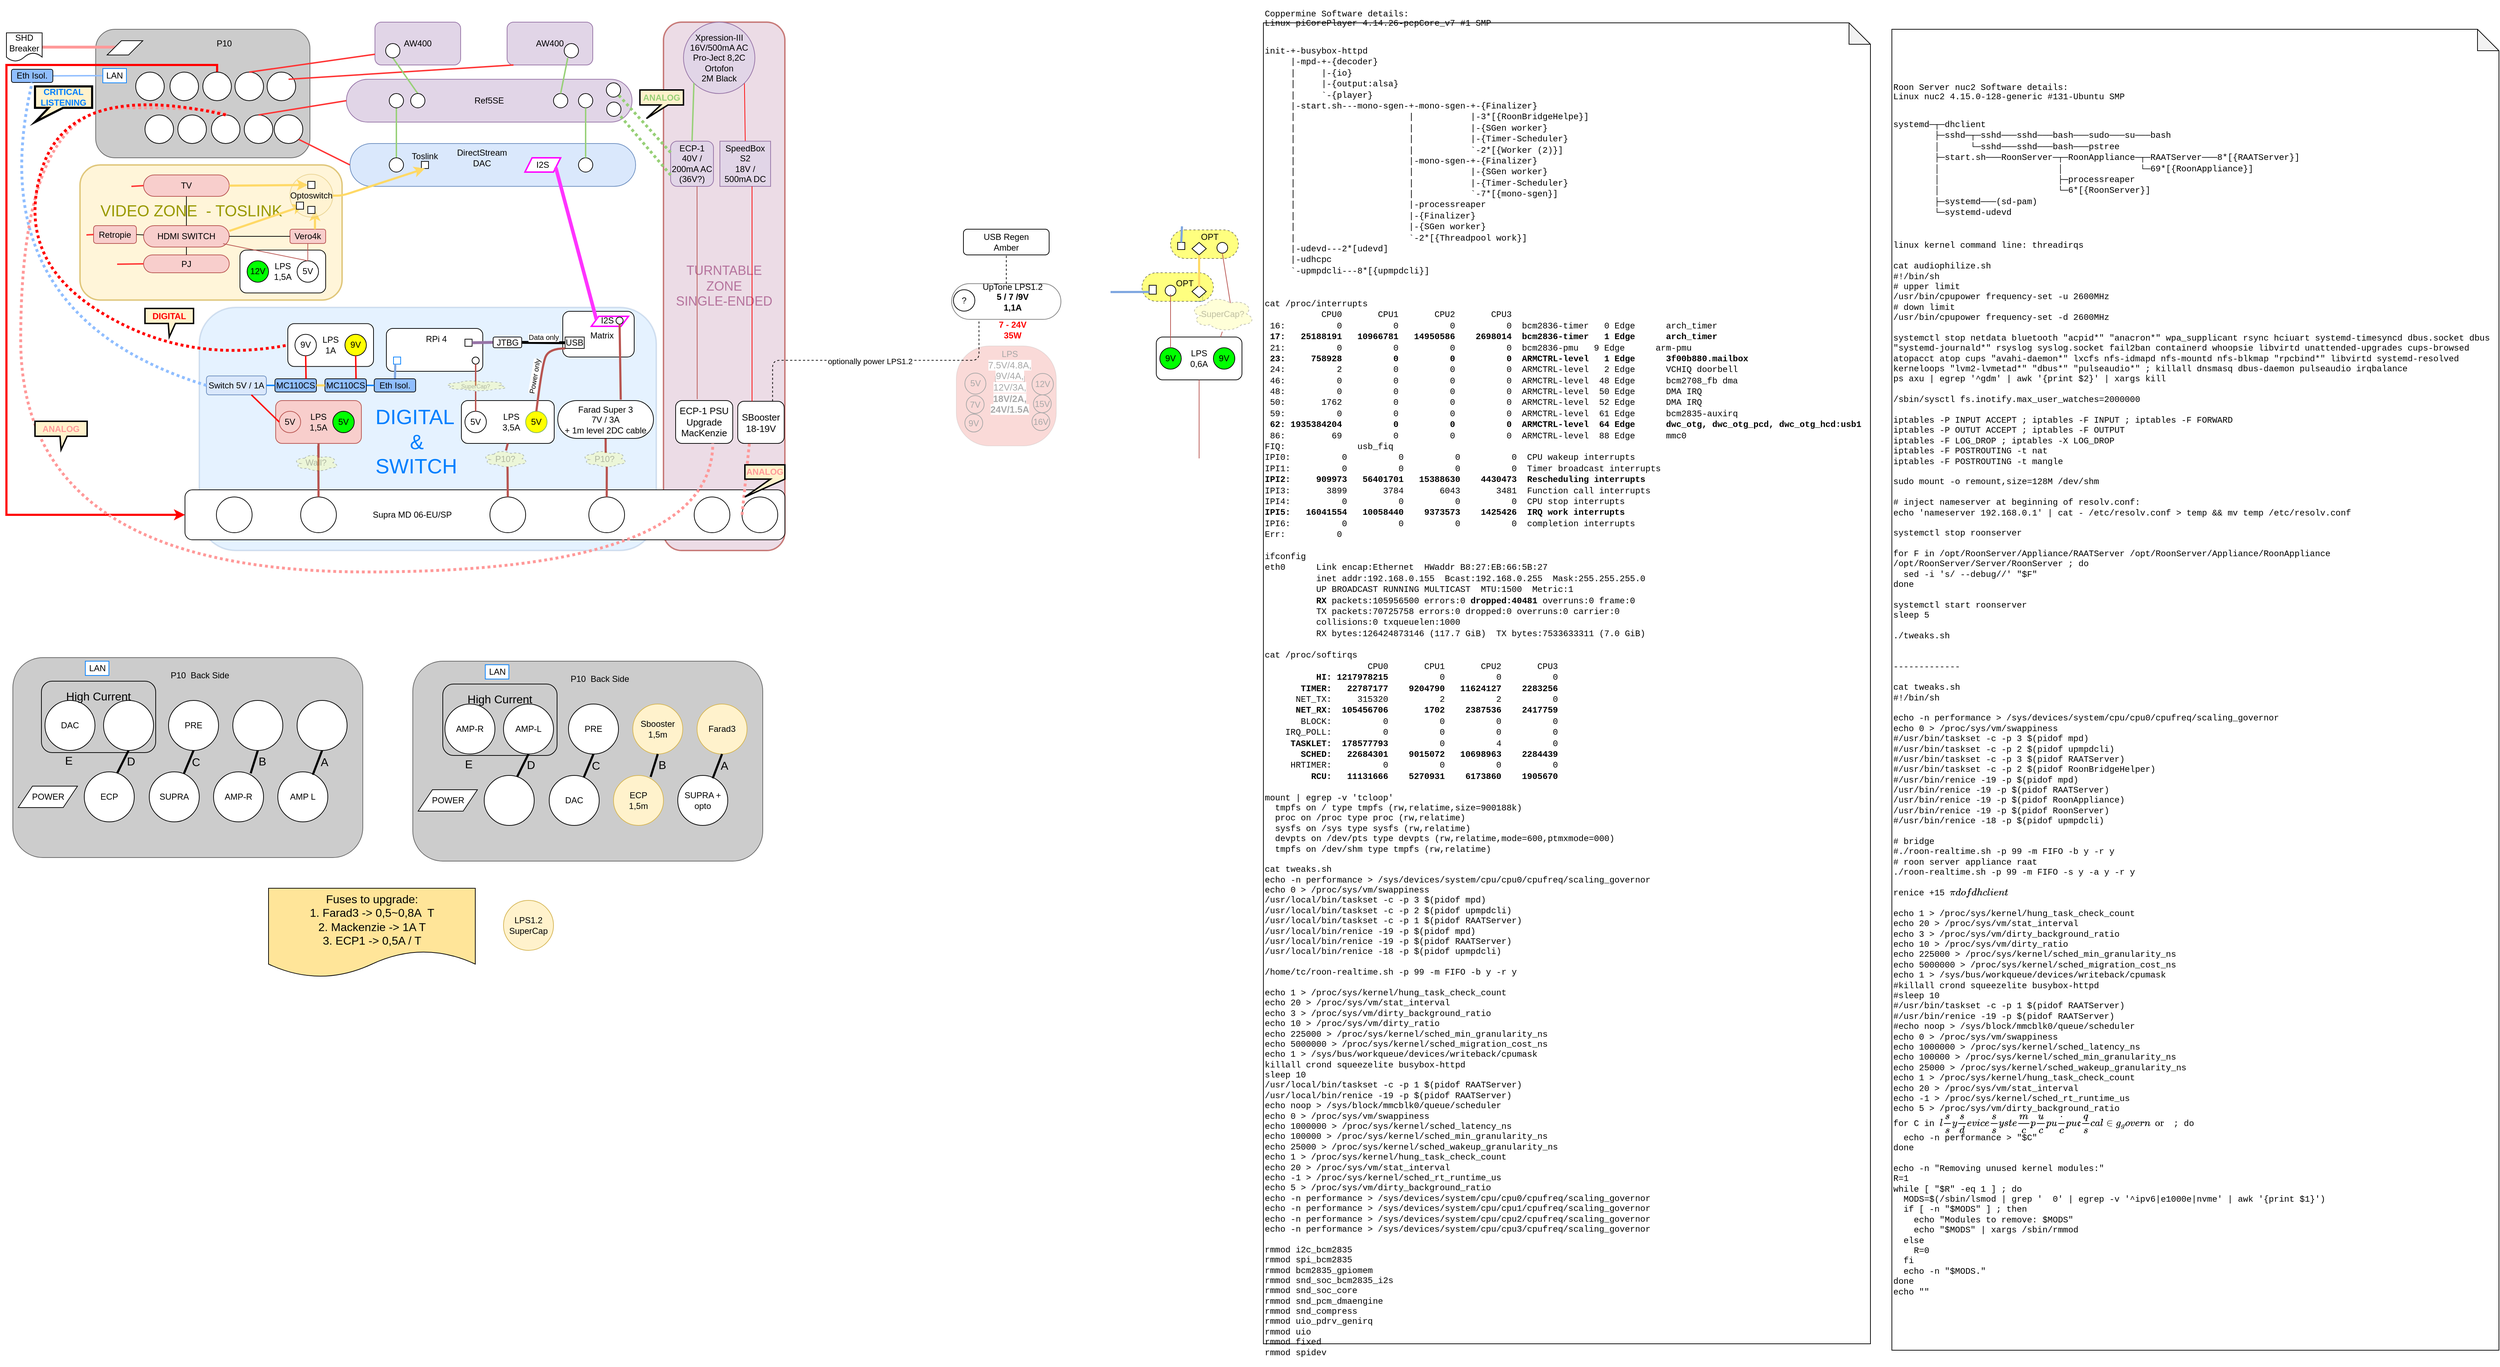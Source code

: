 <mxfile version="14.1.1" type="github" pages="2">
  <diagram id="frB2AARtGY0DQCCk_Cin" name="Page-1">
    <mxGraphModel dx="1100" dy="1475" grid="1" gridSize="10" guides="1" tooltips="1" connect="1" arrows="1" fold="1" page="1" pageScale="1" pageWidth="1100" pageHeight="850" math="0" shadow="0">
      <root>
        <mxCell id="0" />
        <mxCell id="1" parent="0" />
        <mxCell id="OBH05SYVjdOEQUbnL4dN-43" value="&lt;div style=&quot;text-align: left ; font-size: 22px&quot;&gt;&lt;font style=&quot;font-size: 22px&quot; color=&quot;#999900&quot;&gt;VIDEO ZONE &amp;nbsp;- TOSLINK &amp;nbsp; &amp;nbsp; &amp;nbsp; &amp;nbsp;&amp;nbsp;&lt;/font&gt;&lt;/div&gt;&lt;div style=&quot;font-size: 22px&quot;&gt;&lt;font style=&quot;font-size: 22px&quot; color=&quot;#999900&quot;&gt;&lt;br&gt;&lt;/font&gt;&lt;/div&gt;&lt;div&gt;&lt;font style=&quot;font-size: 29px&quot; color=&quot;#666600&quot;&gt;&lt;br&gt;&lt;/font&gt;&lt;/div&gt;" style="rounded=1;whiteSpace=wrap;html=1;strokeColor=#d6b656;strokeWidth=2;fillColor=#fff2cc;opacity=75;align=center;" parent="1" vertex="1">
          <mxGeometry x="113" y="200" width="367" height="189.25" as="geometry" />
        </mxCell>
        <mxCell id="OBH05SYVjdOEQUbnL4dN-46" value="&lt;font style=&quot;font-size: 29px&quot;&gt;&lt;br&gt;&lt;br&gt;&lt;br&gt;&lt;div&gt;&lt;div style=&quot;text-align: left&quot;&gt;&lt;font color=&quot;#007fff&quot;&gt;DIGITAL&lt;/font&gt;&lt;/div&gt;&lt;div style=&quot;text-align: left&quot;&gt;&lt;font color=&quot;#007fff&quot;&gt;&amp;nbsp; &amp;nbsp; &amp;nbsp; &amp;amp;&lt;/font&gt;&lt;/div&gt;&lt;div style=&quot;text-align: left&quot;&gt;&lt;font color=&quot;#007fff&quot;&gt;SWITCH &amp;nbsp; &amp;nbsp;&lt;/font&gt;&lt;/div&gt;&lt;/div&gt;&lt;div style=&quot;text-align: left&quot;&gt;&lt;font color=&quot;#007fff&quot;&gt;&lt;br&gt;&lt;/font&gt;&lt;/div&gt;&lt;div style=&quot;text-align: left&quot;&gt;&lt;font color=&quot;#007fff&quot;&gt;&lt;br&gt;&lt;/font&gt;&lt;/div&gt;&lt;/font&gt;" style="rounded=1;whiteSpace=wrap;html=1;strokeColor=#6c8ebf;strokeWidth=2;opacity=25;align=center;fillColor=#99CCFF;" parent="1" vertex="1">
          <mxGeometry x="280" y="399.5" width="640" height="340.5" as="geometry" />
        </mxCell>
        <mxCell id="OBH05SYVjdOEQUbnL4dN-44" value="&lt;font style=&quot;font-size: 18px&quot; color=&quot;#b5739d&quot;&gt;TURNTABLE&lt;br&gt;ZONE&lt;br&gt;SINGLE-ENDED&lt;/font&gt;" style="rounded=1;whiteSpace=wrap;html=1;strokeColor=#B85450;strokeWidth=2;gradientColor=none;opacity=75;fillColor=#E6D0DE;" parent="1" vertex="1">
          <mxGeometry x="930" width="170" height="740" as="geometry" />
        </mxCell>
        <mxCell id="53s6JgEZ6me2CBDkBuSd-2" value="&lt;font color=&quot;#000000&quot; style=&quot;font-size: 10px;&quot;&gt;Power only&lt;/font&gt;" style="edgeLabel;html=1;align=center;verticalAlign=middle;resizable=0;points=[];fontColor=#A8A8A8;fontSize=10;rotation=-80;" parent="1" vertex="1" connectable="0">
          <mxGeometry x="786.004" y="482.248" as="geometry">
            <mxPoint x="-20" y="-34" as="offset" />
          </mxGeometry>
        </mxCell>
        <mxCell id="76j5sk3wCB9ZU_lOgHT8-112" value="" style="rounded=1;whiteSpace=wrap;html=1;fillColor=#f8cecc;strokeColor=#b85450;" parent="1" vertex="1">
          <mxGeometry x="132" y="285" width="60" height="25" as="geometry" />
        </mxCell>
        <mxCell id="M235wbPJO0eQFkBtWyqc-112" value="" style="rounded=1;whiteSpace=wrap;html=1;arcSize=50;fillColor=#dae8fc;strokeColor=#6c8ebf;" parent="1" vertex="1">
          <mxGeometry x="491" y="170" width="400" height="60" as="geometry" />
        </mxCell>
        <mxCell id="76j5sk3wCB9ZU_lOgHT8-92" value="" style="shape=parallelogram;perimeter=parallelogramPerimeter;whiteSpace=wrap;html=1;strokeColor=#FF00FF;strokeWidth=2;" parent="1" vertex="1">
          <mxGeometry x="736" y="190" width="50" height="20" as="geometry" />
        </mxCell>
        <mxCell id="M235wbPJO0eQFkBtWyqc-65" value="" style="rounded=1;whiteSpace=wrap;html=1;" parent="1" vertex="1">
          <mxGeometry x="789" y="405" width="100" height="64" as="geometry" />
        </mxCell>
        <mxCell id="M235wbPJO0eQFkBtWyqc-36" value="" style="rounded=1;whiteSpace=wrap;html=1;fillColor=#f8cecc;strokeColor=#b85450;" parent="1" vertex="1">
          <mxGeometry x="407" y="290" width="50" height="20" as="geometry" />
        </mxCell>
        <mxCell id="M235wbPJO0eQFkBtWyqc-79" value="" style="rounded=1;whiteSpace=wrap;html=1;opacity=50;arcSize=33;fillOpacity=50;strokeOpacity=50;textOpacity=50;strokeColor=#A8A8A8;fontColor=#A8A8A8;fillColor=#EA6B66;" parent="1" vertex="1">
          <mxGeometry x="1340" y="453.5" width="140" height="140" as="geometry" />
        </mxCell>
        <mxCell id="M235wbPJO0eQFkBtWyqc-98" value="7V" style="ellipse;whiteSpace=wrap;html=1;aspect=fixed;fillColor=none;fillOpacity=50;strokeColor=#A8A8A8;fontColor=#A8A8A8;" parent="1" vertex="1">
          <mxGeometry x="1354" y="523" width="25" height="25" as="geometry" />
        </mxCell>
        <mxCell id="M235wbPJO0eQFkBtWyqc-96" value="15V" style="ellipse;whiteSpace=wrap;html=1;aspect=fixed;fillColor=none;fillOpacity=50;strokeColor=#A8A8A8;fontColor=#A8A8A8;" parent="1" vertex="1">
          <mxGeometry x="1448" y="522" width="25" height="25" as="geometry" />
        </mxCell>
        <mxCell id="M235wbPJO0eQFkBtWyqc-1" value="&lt;span&gt;Switch 5V / 1A&lt;/span&gt;" style="rounded=1;whiteSpace=wrap;html=1;fillColor=#dae8fc;strokeColor=#6c8ebf;" parent="1" vertex="1">
          <mxGeometry x="290" y="495.5" width="84" height="26.5" as="geometry" />
        </mxCell>
        <mxCell id="M235wbPJO0eQFkBtWyqc-3" value="" style="rounded=1;whiteSpace=wrap;html=1;" parent="1" vertex="1">
          <mxGeometry x="337" y="319.25" width="120" height="60" as="geometry" />
        </mxCell>
        <mxCell id="M235wbPJO0eQFkBtWyqc-5" value="LPS&lt;br&gt;1,5A" style="text;html=1;strokeColor=none;fillColor=none;align=center;verticalAlign=middle;whiteSpace=wrap;rounded=0;" parent="1" vertex="1">
          <mxGeometry x="377" y="339.25" width="40" height="20" as="geometry" />
        </mxCell>
        <mxCell id="M235wbPJO0eQFkBtWyqc-6" value="12V" style="ellipse;whiteSpace=wrap;html=1;aspect=fixed;fillColor=#00FF00;" parent="1" vertex="1">
          <mxGeometry x="347" y="334.25" width="30" height="30" as="geometry" />
        </mxCell>
        <mxCell id="M235wbPJO0eQFkBtWyqc-7" value="5V" style="ellipse;whiteSpace=wrap;html=1;aspect=fixed;fillColor=none;" parent="1" vertex="1">
          <mxGeometry x="417" y="334.25" width="30" height="30" as="geometry" />
        </mxCell>
        <mxCell id="M235wbPJO0eQFkBtWyqc-12" value="" style="rounded=1;whiteSpace=wrap;html=1;fillColor=#f8cecc;strokeColor=#b85450;" parent="1" vertex="1">
          <mxGeometry x="387" y="530" width="120" height="60" as="geometry" />
        </mxCell>
        <mxCell id="M235wbPJO0eQFkBtWyqc-13" value="LPS&lt;br&gt;1,5A" style="text;html=1;strokeColor=none;fillColor=none;align=center;verticalAlign=middle;whiteSpace=wrap;rounded=0;" parent="1" vertex="1">
          <mxGeometry x="422" y="545" width="50" height="30" as="geometry" />
        </mxCell>
        <mxCell id="M235wbPJO0eQFkBtWyqc-14" value="5V" style="ellipse;whiteSpace=wrap;html=1;aspect=fixed;fillColor=#f8cecc;strokeColor=#b85450;" parent="1" vertex="1">
          <mxGeometry x="392" y="545" width="30" height="30" as="geometry" />
        </mxCell>
        <mxCell id="M235wbPJO0eQFkBtWyqc-15" value="5V" style="ellipse;whiteSpace=wrap;html=1;aspect=fixed;fillColor=#00FF00;" parent="1" vertex="1">
          <mxGeometry x="467" y="545" width="30" height="30" as="geometry" />
        </mxCell>
        <mxCell id="M235wbPJO0eQFkBtWyqc-16" value="" style="rounded=1;whiteSpace=wrap;html=1;" parent="1" vertex="1">
          <mxGeometry x="1620" y="441" width="120" height="60" as="geometry" />
        </mxCell>
        <mxCell id="M235wbPJO0eQFkBtWyqc-17" value="LPS&lt;br&gt;0,6A" style="text;html=1;strokeColor=none;fillColor=none;align=center;verticalAlign=middle;whiteSpace=wrap;rounded=0;" parent="1" vertex="1">
          <mxGeometry x="1655" y="456" width="50" height="30" as="geometry" />
        </mxCell>
        <mxCell id="M235wbPJO0eQFkBtWyqc-18" value="9V" style="ellipse;whiteSpace=wrap;html=1;aspect=fixed;fillColor=#00FF00;" parent="1" vertex="1">
          <mxGeometry x="1625" y="456" width="30" height="30" as="geometry" />
        </mxCell>
        <mxCell id="M235wbPJO0eQFkBtWyqc-19" value="9V" style="ellipse;whiteSpace=wrap;html=1;aspect=fixed;fillColor=#00FF00;" parent="1" vertex="1">
          <mxGeometry x="1700" y="456" width="30" height="30" as="geometry" />
        </mxCell>
        <mxCell id="M235wbPJO0eQFkBtWyqc-20" value="" style="rounded=1;whiteSpace=wrap;html=1;" parent="1" vertex="1">
          <mxGeometry x="647" y="530" width="130" height="60" as="geometry" />
        </mxCell>
        <mxCell id="M235wbPJO0eQFkBtWyqc-21" value="LPS&lt;br&gt;3,5A" style="text;html=1;strokeColor=none;fillColor=none;align=center;verticalAlign=middle;whiteSpace=wrap;rounded=0;" parent="1" vertex="1">
          <mxGeometry x="692" y="545" width="50" height="30" as="geometry" />
        </mxCell>
        <mxCell id="M235wbPJO0eQFkBtWyqc-23" value="5V" style="ellipse;whiteSpace=wrap;html=1;aspect=fixed;" parent="1" vertex="1">
          <mxGeometry x="652" y="545" width="30" height="30" as="geometry" />
        </mxCell>
        <mxCell id="M235wbPJO0eQFkBtWyqc-24" value="5V" style="ellipse;whiteSpace=wrap;html=1;aspect=fixed;strokeColor=#82b366;fillColor=#FFFF00;" parent="1" vertex="1">
          <mxGeometry x="737" y="545" width="30" height="30" as="geometry" />
        </mxCell>
        <mxCell id="M235wbPJO0eQFkBtWyqc-25" value="" style="rounded=1;whiteSpace=wrap;html=1;" parent="1" vertex="1">
          <mxGeometry x="260" y="655" width="840" height="70" as="geometry" />
        </mxCell>
        <mxCell id="M235wbPJO0eQFkBtWyqc-26" value="" style="ellipse;whiteSpace=wrap;html=1;aspect=fixed;rotation=0;direction=south;" parent="1" vertex="1">
          <mxGeometry x="304" y="665" width="50" height="50" as="geometry" />
        </mxCell>
        <mxCell id="M235wbPJO0eQFkBtWyqc-27" value="" style="ellipse;whiteSpace=wrap;html=1;aspect=fixed;rotation=0;direction=south;" parent="1" vertex="1">
          <mxGeometry x="422" y="665" width="50" height="50" as="geometry" />
        </mxCell>
        <mxCell id="M235wbPJO0eQFkBtWyqc-28" value="" style="ellipse;whiteSpace=wrap;html=1;aspect=fixed;rotation=0;direction=south;" parent="1" vertex="1">
          <mxGeometry x="825.5" y="665" width="50" height="50" as="geometry" />
        </mxCell>
        <mxCell id="M235wbPJO0eQFkBtWyqc-29" value="" style="ellipse;whiteSpace=wrap;html=1;aspect=fixed;rotation=0;direction=south;" parent="1" vertex="1">
          <mxGeometry x="687" y="665" width="50" height="50" as="geometry" />
        </mxCell>
        <mxCell id="M235wbPJO0eQFkBtWyqc-30" value="" style="ellipse;whiteSpace=wrap;html=1;aspect=fixed;rotation=0;direction=south;" parent="1" vertex="1">
          <mxGeometry x="973" y="665" width="50" height="50" as="geometry" />
        </mxCell>
        <mxCell id="M235wbPJO0eQFkBtWyqc-31" value="" style="ellipse;whiteSpace=wrap;html=1;aspect=fixed;rotation=0;direction=south;" parent="1" vertex="1">
          <mxGeometry x="1040" y="665" width="50" height="50" as="geometry" />
        </mxCell>
        <mxCell id="M235wbPJO0eQFkBtWyqc-33" value="" style="endArrow=none;html=1;fillColor=#f8cecc;strokeColor=#B85450;exitX=0;exitY=0.5;exitDx=0;exitDy=0;strokeWidth=3;entryX=0.55;entryY=0.95;entryDx=0;entryDy=0;entryPerimeter=0;" parent="1" source="M235wbPJO0eQFkBtWyqc-27" edge="1">
          <mxGeometry width="50" height="50" relative="1" as="geometry">
            <mxPoint x="322" y="675" as="sourcePoint" />
            <mxPoint x="446.65" y="593.25" as="targetPoint" />
          </mxGeometry>
        </mxCell>
        <mxCell id="M235wbPJO0eQFkBtWyqc-34" value="" style="endArrow=none;html=1;fillColor=#f8cecc;strokeColor=#B85450;exitX=0;exitY=0.5;exitDx=0;exitDy=0;entryX=0.5;entryY=1;entryDx=0;entryDy=0;" parent="1" target="M235wbPJO0eQFkBtWyqc-16" edge="1">
          <mxGeometry width="50" height="50" relative="1" as="geometry">
            <mxPoint x="1680" y="611" as="sourcePoint" />
            <mxPoint x="1560" y="511" as="targetPoint" />
          </mxGeometry>
        </mxCell>
        <mxCell id="M235wbPJO0eQFkBtWyqc-35" value="" style="endArrow=none;html=1;fillColor=#f8cecc;strokeColor=#B85450;strokeWidth=3;exitX=0.515;exitY=0.04;exitDx=0;exitDy=0;exitPerimeter=0;" parent="1" source="76j5sk3wCB9ZU_lOgHT8-115" edge="1">
          <mxGeometry width="50" height="50" relative="1" as="geometry">
            <mxPoint x="709.067" y="593.675" as="sourcePoint" />
            <mxPoint x="712" y="590" as="targetPoint" />
          </mxGeometry>
        </mxCell>
        <mxCell id="M235wbPJO0eQFkBtWyqc-87" style="edgeStyle=orthogonalEdgeStyle;rounded=0;orthogonalLoop=1;jettySize=auto;html=1;exitX=0.75;exitY=1;exitDx=0;exitDy=0;entryX=1;entryY=0.75;entryDx=0;entryDy=0;strokeColor=#7EA6E0;" parent="1" source="M235wbPJO0eQFkBtWyqc-39" target="M235wbPJO0eQFkBtWyqc-48" edge="1">
          <mxGeometry relative="1" as="geometry" />
        </mxCell>
        <mxCell id="M235wbPJO0eQFkBtWyqc-39" value="" style="rounded=1;whiteSpace=wrap;html=1;arcSize=50;opacity=50;dashed=1;fillColor=#FFFF00;" parent="1" vertex="1">
          <mxGeometry x="1600" y="351" width="100" height="40" as="geometry" />
        </mxCell>
        <mxCell id="M235wbPJO0eQFkBtWyqc-40" value="" style="rounded=1;whiteSpace=wrap;html=1;arcSize=50;opacity=50;dashed=1;fillColor=#FFFF00;" parent="1" vertex="1">
          <mxGeometry x="1640" y="291" width="95" height="40" as="geometry" />
        </mxCell>
        <mxCell id="M235wbPJO0eQFkBtWyqc-41" value="" style="ellipse;whiteSpace=wrap;html=1;aspect=fixed;" parent="1" vertex="1">
          <mxGeometry x="1632.5" y="368.5" width="15" height="15" as="geometry" />
        </mxCell>
        <mxCell id="M235wbPJO0eQFkBtWyqc-42" value="" style="ellipse;whiteSpace=wrap;html=1;aspect=fixed;" parent="1" vertex="1">
          <mxGeometry x="1705" y="308.5" width="15" height="15" as="geometry" />
        </mxCell>
        <mxCell id="M235wbPJO0eQFkBtWyqc-43" value="" style="endArrow=none;html=1;fillColor=#f8cecc;strokeColor=#B85450;exitX=0.5;exitY=0;exitDx=0;exitDy=0;" parent="1" source="M235wbPJO0eQFkBtWyqc-18" edge="1">
          <mxGeometry width="50" height="50" relative="1" as="geometry">
            <mxPoint x="1865" y="466" as="sourcePoint" />
            <mxPoint x="1640" y="381" as="targetPoint" />
          </mxGeometry>
        </mxCell>
        <mxCell id="M235wbPJO0eQFkBtWyqc-44" value="" style="endArrow=none;html=1;fillColor=#f8cecc;strokeColor=#B85450;exitX=0.625;exitY=0.2;exitDx=0;exitDy=0;entryX=0.5;entryY=1;entryDx=0;entryDy=0;exitPerimeter=0;" parent="1" source="76j5sk3wCB9ZU_lOgHT8-69" target="M235wbPJO0eQFkBtWyqc-42" edge="1">
          <mxGeometry width="50" height="50" relative="1" as="geometry">
            <mxPoint x="1650" y="466" as="sourcePoint" />
            <mxPoint x="1650" y="391" as="targetPoint" />
          </mxGeometry>
        </mxCell>
        <mxCell id="M235wbPJO0eQFkBtWyqc-45" value="" style="rhombus;whiteSpace=wrap;html=1;rotation=-180;" parent="1" vertex="1">
          <mxGeometry x="1670" y="368.5" width="20" height="17.5" as="geometry" />
        </mxCell>
        <mxCell id="M235wbPJO0eQFkBtWyqc-46" value="" style="rhombus;whiteSpace=wrap;html=1;rotation=-180;" parent="1" vertex="1">
          <mxGeometry x="1670" y="308.5" width="20" height="17.5" as="geometry" />
        </mxCell>
        <mxCell id="M235wbPJO0eQFkBtWyqc-47" value="" style="endArrow=none;html=1;fillColor=#f8cecc;entryX=0.5;entryY=0;entryDx=0;entryDy=0;strokeColor=#FFD966;strokeWidth=3;" parent="1" target="M235wbPJO0eQFkBtWyqc-46" edge="1">
          <mxGeometry width="50" height="50" relative="1" as="geometry">
            <mxPoint x="1680" y="371" as="sourcePoint" />
            <mxPoint x="1722.5" y="333.5" as="targetPoint" />
          </mxGeometry>
        </mxCell>
        <mxCell id="M235wbPJO0eQFkBtWyqc-48" value="OPT" style="text;html=1;strokeColor=none;fillColor=none;align=center;verticalAlign=middle;whiteSpace=wrap;rounded=0;rotation=0;opacity=50;" parent="1" vertex="1">
          <mxGeometry x="1635" y="351" width="50" height="30" as="geometry" />
        </mxCell>
        <mxCell id="M235wbPJO0eQFkBtWyqc-49" value="OPT" style="text;html=1;strokeColor=none;fillColor=none;align=center;verticalAlign=middle;whiteSpace=wrap;rounded=0;opacity=50;" parent="1" vertex="1">
          <mxGeometry x="1670" y="286" width="50" height="30" as="geometry" />
        </mxCell>
        <mxCell id="M235wbPJO0eQFkBtWyqc-51" value="" style="rounded=1;whiteSpace=wrap;html=1;" parent="1" vertex="1">
          <mxGeometry x="542" y="429" width="135" height="60" as="geometry" />
        </mxCell>
        <mxCell id="M235wbPJO0eQFkBtWyqc-52" value="RPi 4" style="text;html=1;strokeColor=none;fillColor=none;align=center;verticalAlign=middle;whiteSpace=wrap;rounded=0;" parent="1" vertex="1">
          <mxGeometry x="592" y="434" width="40" height="20" as="geometry" />
        </mxCell>
        <mxCell id="M235wbPJO0eQFkBtWyqc-53" value="" style="ellipse;whiteSpace=wrap;html=1;aspect=fixed;" parent="1" vertex="1">
          <mxGeometry x="662" y="469" width="10" height="10" as="geometry" />
        </mxCell>
        <mxCell id="M235wbPJO0eQFkBtWyqc-54" value="" style="endArrow=none;html=1;fillColor=#f8cecc;strokeColor=#B85450;entryX=0.5;entryY=1;entryDx=0;entryDy=0;exitX=0.5;exitY=0;exitDx=0;exitDy=0;strokeWidth=2;" parent="1" target="M235wbPJO0eQFkBtWyqc-53" edge="1">
          <mxGeometry width="50" height="50" relative="1" as="geometry">
            <mxPoint x="667" y="509" as="sourcePoint" />
            <mxPoint x="662" y="159" as="targetPoint" />
          </mxGeometry>
        </mxCell>
        <mxCell id="M235wbPJO0eQFkBtWyqc-55" value="" style="rounded=0;whiteSpace=wrap;html=1;strokeColor=#007FFF;" parent="1" vertex="1">
          <mxGeometry x="552" y="469" width="10" height="10" as="geometry" />
        </mxCell>
        <mxCell id="M235wbPJO0eQFkBtWyqc-56" value="" style="rounded=0;whiteSpace=wrap;html=1;" parent="1" vertex="1">
          <mxGeometry x="1650" y="308.5" width="10" height="10" as="geometry" />
        </mxCell>
        <mxCell id="M235wbPJO0eQFkBtWyqc-57" value="" style="endArrow=none;html=1;fillColor=#dae8fc;exitX=0.5;exitY=0;exitDx=0;exitDy=0;entryX=0.25;entryY=1;entryDx=0;entryDy=0;strokeWidth=3;strokeColor=#7EA6E0;" parent="1" source="53s6JgEZ6me2CBDkBuSd-6" target="M235wbPJO0eQFkBtWyqc-55" edge="1">
          <mxGeometry width="50" height="50" relative="1" as="geometry">
            <mxPoint x="477" y="593" as="sourcePoint" />
            <mxPoint x="507" y="393" as="targetPoint" />
          </mxGeometry>
        </mxCell>
        <mxCell id="M235wbPJO0eQFkBtWyqc-60" value="" style="rounded=0;whiteSpace=wrap;html=1;" parent="1" vertex="1">
          <mxGeometry x="1610" y="368.5" width="10" height="12.5" as="geometry" />
        </mxCell>
        <mxCell id="M235wbPJO0eQFkBtWyqc-64" value="" style="endArrow=none;html=1;strokeColor=#7EA6E0;entryX=0;entryY=0.75;entryDx=0;entryDy=0;strokeWidth=3;" parent="1" target="M235wbPJO0eQFkBtWyqc-60" edge="1">
          <mxGeometry width="50" height="50" relative="1" as="geometry">
            <mxPoint x="1556" y="378" as="sourcePoint" />
            <mxPoint x="527" y="400" as="targetPoint" />
          </mxGeometry>
        </mxCell>
        <mxCell id="M235wbPJO0eQFkBtWyqc-67" value="USB" style="rounded=0;whiteSpace=wrap;html=1;" parent="1" vertex="1">
          <mxGeometry x="792.25" y="441" width="26.75" height="16" as="geometry" />
        </mxCell>
        <mxCell id="M235wbPJO0eQFkBtWyqc-68" value="" style="rounded=0;whiteSpace=wrap;html=1;" parent="1" vertex="1">
          <mxGeometry x="652" y="444" width="10" height="10" as="geometry" />
        </mxCell>
        <mxCell id="M235wbPJO0eQFkBtWyqc-69" value="" style="endArrow=none;html=1;entryX=0;entryY=0.5;entryDx=0;entryDy=0;fillColor=#e1d5e7;exitX=1;exitY=0.5;exitDx=0;exitDy=0;strokeWidth=4;" parent="1" source="jf7ATLeE-LSNP4t4z8-3-1" target="M235wbPJO0eQFkBtWyqc-67" edge="1">
          <mxGeometry width="50" height="50" relative="1" as="geometry">
            <mxPoint x="806" y="445.5" as="sourcePoint" />
            <mxPoint x="597" y="513" as="targetPoint" />
          </mxGeometry>
        </mxCell>
        <mxCell id="jf7ATLeE-LSNP4t4z8-3-12" value="&lt;font color=&quot;#000000&quot; style=&quot;font-size: 10px;&quot;&gt;Data only&lt;/font&gt;" style="edgeLabel;html=1;align=center;verticalAlign=middle;resizable=0;points=[];fontColor=#A8A8A8;fontSize=10;" parent="M235wbPJO0eQFkBtWyqc-69" vertex="1" connectable="0">
          <mxGeometry x="0.402" y="-3" relative="1" as="geometry">
            <mxPoint x="-12.01" y="-11.15" as="offset" />
          </mxGeometry>
        </mxCell>
        <mxCell id="M235wbPJO0eQFkBtWyqc-74" value="Supra MD 06-EU/SP&amp;nbsp;" style="text;html=1;strokeColor=none;fillColor=none;align=center;verticalAlign=middle;whiteSpace=wrap;rounded=0;" parent="1" vertex="1">
          <mxGeometry x="520" y="685" width="120" height="10" as="geometry" />
        </mxCell>
        <mxCell id="M235wbPJO0eQFkBtWyqc-80" value="12V" style="ellipse;whiteSpace=wrap;html=1;aspect=fixed;fillColor=none;fillOpacity=50;strokeColor=#A8A8A8;fontColor=#A8A8A8;" parent="1" vertex="1">
          <mxGeometry x="1446" y="492" width="30" height="30" as="geometry" />
        </mxCell>
        <mxCell id="mm1vFh-hCThWvfkdCHbw-8" style="edgeStyle=orthogonalEdgeStyle;rounded=1;jumpStyle=arc;jumpSize=12;orthogonalLoop=1;jettySize=auto;html=1;exitX=0.5;exitY=0;exitDx=0;exitDy=0;entryX=0.5;entryY=1;entryDx=0;entryDy=0;dashed=1;endArrow=none;endFill=0;" parent="1" source="M235wbPJO0eQFkBtWyqc-83" target="mm1vFh-hCThWvfkdCHbw-6" edge="1">
          <mxGeometry relative="1" as="geometry" />
        </mxCell>
        <mxCell id="M235wbPJO0eQFkBtWyqc-83" value="" style="rounded=1;whiteSpace=wrap;html=1;arcSize=50;opacity=50;fillColor=none;" parent="1" vertex="1">
          <mxGeometry x="1333.5" y="366.25" width="153" height="50" as="geometry" />
        </mxCell>
        <mxCell id="M235wbPJO0eQFkBtWyqc-84" value="UpTone LPS1.2&lt;br&gt;&lt;b&gt;5 / 7 /9V&lt;br&gt;1,1A&lt;/b&gt;" style="text;html=1;strokeColor=none;fillColor=none;align=center;verticalAlign=middle;whiteSpace=wrap;rounded=0;rotation=0;" parent="1" vertex="1">
          <mxGeometry x="1371" y="372.25" width="95.5" height="25" as="geometry" />
        </mxCell>
        <mxCell id="M235wbPJO0eQFkBtWyqc-88" value="" style="endArrow=none;html=1;fillColor=#f8cecc;strokeColor=#B85450;entryX=0.5;entryY=1;entryDx=0;entryDy=0;strokeWidth=3;exitX=0.525;exitY=0.177;exitDx=0;exitDy=0;exitPerimeter=0;" parent="1" source="OBH05SYVjdOEQUbnL4dN-31" target="1uxTvB8G4I0eHR2gSPLV-1" edge="1">
          <mxGeometry width="50" height="50" relative="1" as="geometry">
            <mxPoint x="863" y="600" as="sourcePoint" />
            <mxPoint x="837" y="500" as="targetPoint" />
          </mxGeometry>
        </mxCell>
        <mxCell id="M235wbPJO0eQFkBtWyqc-92" value="?" style="ellipse;whiteSpace=wrap;html=1;aspect=fixed;" parent="1" vertex="1">
          <mxGeometry x="1336" y="374.75" width="30" height="30" as="geometry" />
        </mxCell>
        <mxCell id="M235wbPJO0eQFkBtWyqc-95" value="LPS&lt;br&gt;&lt;span style=&quot;font-family: helvetica, arial, sans-serif; font-size: 13px; text-align: left; background-color: rgb(255, 255, 255);&quot;&gt;7.5V/4.8A, 9V/4A, 12V/3A, &lt;b&gt;18V/2A, 24V/1.5A&lt;/b&gt;&lt;/span&gt;" style="text;html=1;fillColor=none;align=center;verticalAlign=middle;whiteSpace=wrap;rounded=0;fillOpacity=50;strokeColor=#A8A8A8;fontColor=#A8A8A8;" parent="1" vertex="1">
          <mxGeometry x="1395" y="496" width="40" height="15" as="geometry" />
        </mxCell>
        <mxCell id="M235wbPJO0eQFkBtWyqc-97" value="16V" style="ellipse;whiteSpace=wrap;html=1;aspect=fixed;fillColor=none;fillOpacity=50;strokeColor=#A8A8A8;fontColor=#A8A8A8;" parent="1" vertex="1">
          <mxGeometry x="1446" y="547" width="25" height="25" as="geometry" />
        </mxCell>
        <mxCell id="M235wbPJO0eQFkBtWyqc-94" value="5V" style="ellipse;whiteSpace=wrap;html=1;aspect=fixed;fillColor=none;fillOpacity=50;strokeColor=#A8A8A8;fontColor=#A8A8A8;" parent="1" vertex="1">
          <mxGeometry x="1352" y="491.5" width="29.5" height="29.5" as="geometry" />
        </mxCell>
        <mxCell id="M235wbPJO0eQFkBtWyqc-99" value="9V" style="ellipse;whiteSpace=wrap;html=1;aspect=fixed;fillColor=none;fillOpacity=50;strokeColor=#A8A8A8;fontColor=#A8A8A8;" parent="1" vertex="1">
          <mxGeometry x="1352" y="549" width="25" height="25" as="geometry" />
        </mxCell>
        <mxCell id="M235wbPJO0eQFkBtWyqc-100" value="" style="shape=parallelogram;perimeter=parallelogramPerimeter;whiteSpace=wrap;html=1;strokeColor=#FF00FF;strokeWidth=2;" parent="1" vertex="1">
          <mxGeometry x="829" y="412" width="52" height="14" as="geometry" />
        </mxCell>
        <mxCell id="M235wbPJO0eQFkBtWyqc-101" value="I2S" style="text;html=1;strokeColor=none;fillColor=none;align=center;verticalAlign=middle;whiteSpace=wrap;rounded=0;" parent="1" vertex="1">
          <mxGeometry x="829" y="409" width="45" height="17.25" as="geometry" />
        </mxCell>
        <mxCell id="M235wbPJO0eQFkBtWyqc-66" value="Matrix" style="text;html=1;strokeColor=none;fillColor=none;align=center;verticalAlign=middle;whiteSpace=wrap;rounded=0;" parent="1" vertex="1">
          <mxGeometry x="823.5" y="424" width="40" height="30" as="geometry" />
        </mxCell>
        <mxCell id="M235wbPJO0eQFkBtWyqc-78" value="" style="ellipse;whiteSpace=wrap;html=1;aspect=fixed;" parent="1" vertex="1">
          <mxGeometry x="863.5" y="413" width="10" height="10" as="geometry" />
        </mxCell>
        <mxCell id="M235wbPJO0eQFkBtWyqc-105" value="" style="endArrow=none;html=1;fillColor=#f8cecc;strokeColor=#B85450;strokeWidth=3;exitX=0.658;exitY=-0.023;exitDx=0;exitDy=0;exitPerimeter=0;" parent="1" source="1uxTvB8G4I0eHR2gSPLV-1" target="M235wbPJO0eQFkBtWyqc-78" edge="1">
          <mxGeometry width="50" height="50" relative="1" as="geometry">
            <mxPoint x="929.5" y="530" as="sourcePoint" />
            <mxPoint x="885" y="300" as="targetPoint" />
          </mxGeometry>
        </mxCell>
        <mxCell id="M235wbPJO0eQFkBtWyqc-113" value="DirectStream DAC" style="text;html=1;strokeColor=none;fillColor=none;align=center;verticalAlign=middle;whiteSpace=wrap;rounded=0;" parent="1" vertex="1">
          <mxGeometry x="626" y="180" width="100" height="20" as="geometry" />
        </mxCell>
        <mxCell id="M235wbPJO0eQFkBtWyqc-114" value="" style="endArrow=none;html=1;entryX=1;entryY=0.75;entryDx=0;entryDy=0;strokeColor=#FF33FF;strokeWidth=5;exitX=0;exitY=0.25;exitDx=0;exitDy=0;" parent="1" source="M235wbPJO0eQFkBtWyqc-100" target="76j5sk3wCB9ZU_lOgHT8-92" edge="1">
          <mxGeometry width="50" height="50" relative="1" as="geometry">
            <mxPoint x="657" y="430" as="sourcePoint" />
            <mxPoint x="707" y="380" as="targetPoint" />
          </mxGeometry>
        </mxCell>
        <mxCell id="76j5sk3wCB9ZU_lOgHT8-1" value="&lt;font color=&quot;#ff0000&quot;&gt;7 - 24V&lt;br&gt;35W&lt;/font&gt;" style="text;html=1;strokeColor=none;fillColor=none;align=center;verticalAlign=middle;whiteSpace=wrap;rounded=0;fontStyle=1" parent="1" vertex="1">
          <mxGeometry x="1393.75" y="416.25" width="50" height="30" as="geometry" />
        </mxCell>
        <mxCell id="76j5sk3wCB9ZU_lOgHT8-6" value="" style="rounded=1;whiteSpace=wrap;html=1;strokeColor=#666666;fontColor=#333333;fillColor=#CCCCCC;" parent="1" vertex="1">
          <mxGeometry x="135" y="10" width="300" height="180" as="geometry" />
        </mxCell>
        <mxCell id="76j5sk3wCB9ZU_lOgHT8-7" value="P10" style="text;html=1;strokeColor=none;fillColor=none;align=center;verticalAlign=middle;whiteSpace=wrap;rounded=0;" parent="1" vertex="1">
          <mxGeometry x="295" width="40" height="60" as="geometry" />
        </mxCell>
        <mxCell id="76j5sk3wCB9ZU_lOgHT8-10" value="" style="ellipse;whiteSpace=wrap;html=1;aspect=fixed;" parent="1" vertex="1">
          <mxGeometry x="191" y="70" width="40" height="40" as="geometry" />
        </mxCell>
        <mxCell id="76j5sk3wCB9ZU_lOgHT8-11" value="" style="ellipse;whiteSpace=wrap;html=1;aspect=fixed;" parent="1" vertex="1">
          <mxGeometry x="239" y="70" width="40" height="40" as="geometry" />
        </mxCell>
        <mxCell id="cdXIdKlyyr9PJ7xX7_ld-2" style="edgeStyle=orthogonalEdgeStyle;rounded=0;orthogonalLoop=1;jettySize=auto;html=1;exitX=0.5;exitY=0;exitDx=0;exitDy=0;entryX=0;entryY=0.5;entryDx=0;entryDy=0;strokeWidth=3;strokeColor=#FF0000;jumpStyle=arc;" parent="1" source="76j5sk3wCB9ZU_lOgHT8-12" target="M235wbPJO0eQFkBtWyqc-25" edge="1">
          <mxGeometry relative="1" as="geometry">
            <Array as="points">
              <mxPoint x="305" y="60" />
              <mxPoint x="10" y="60" />
              <mxPoint x="10" y="690" />
            </Array>
          </mxGeometry>
        </mxCell>
        <mxCell id="76j5sk3wCB9ZU_lOgHT8-12" value="" style="ellipse;whiteSpace=wrap;html=1;aspect=fixed;" parent="1" vertex="1">
          <mxGeometry x="285" y="70" width="40" height="40" as="geometry" />
        </mxCell>
        <mxCell id="76j5sk3wCB9ZU_lOgHT8-13" value="" style="ellipse;whiteSpace=wrap;html=1;aspect=fixed;" parent="1" vertex="1">
          <mxGeometry x="330" y="70" width="40" height="40" as="geometry" />
        </mxCell>
        <mxCell id="76j5sk3wCB9ZU_lOgHT8-14" value="" style="ellipse;whiteSpace=wrap;html=1;aspect=fixed;" parent="1" vertex="1">
          <mxGeometry x="375" y="70" width="40" height="40" as="geometry" />
        </mxCell>
        <mxCell id="76j5sk3wCB9ZU_lOgHT8-15" value="" style="ellipse;whiteSpace=wrap;html=1;aspect=fixed;" parent="1" vertex="1">
          <mxGeometry x="204" y="130" width="40" height="40" as="geometry" />
        </mxCell>
        <mxCell id="76j5sk3wCB9ZU_lOgHT8-16" value="" style="ellipse;whiteSpace=wrap;html=1;aspect=fixed;" parent="1" vertex="1">
          <mxGeometry x="250" y="130" width="40" height="40" as="geometry" />
        </mxCell>
        <mxCell id="76j5sk3wCB9ZU_lOgHT8-17" value="" style="ellipse;whiteSpace=wrap;html=1;aspect=fixed;" parent="1" vertex="1">
          <mxGeometry x="297" y="130" width="40" height="40" as="geometry" />
        </mxCell>
        <mxCell id="76j5sk3wCB9ZU_lOgHT8-18" value="" style="ellipse;whiteSpace=wrap;html=1;aspect=fixed;" parent="1" vertex="1">
          <mxGeometry x="343" y="130" width="40" height="40" as="geometry" />
        </mxCell>
        <mxCell id="76j5sk3wCB9ZU_lOgHT8-19" value="" style="ellipse;whiteSpace=wrap;html=1;aspect=fixed;" parent="1" vertex="1">
          <mxGeometry x="385" y="130" width="40" height="40" as="geometry" />
        </mxCell>
        <mxCell id="76j5sk3wCB9ZU_lOgHT8-20" value="" style="endArrow=none;html=1;strokeWidth=2;entryX=1;entryY=1;entryDx=0;entryDy=0;strokeColor=#FF3333;exitX=0;exitY=0.5;exitDx=0;exitDy=0;" parent="1" source="M235wbPJO0eQFkBtWyqc-112" target="76j5sk3wCB9ZU_lOgHT8-19" edge="1">
          <mxGeometry width="50" height="50" relative="1" as="geometry">
            <mxPoint x="462" y="200" as="sourcePoint" />
            <mxPoint x="447" y="390" as="targetPoint" />
          </mxGeometry>
        </mxCell>
        <mxCell id="76j5sk3wCB9ZU_lOgHT8-21" value="AW400" style="rounded=1;whiteSpace=wrap;html=1;fillColor=#e1d5e7;strokeColor=#9673a6;" parent="1" vertex="1">
          <mxGeometry x="526" width="120" height="60" as="geometry" />
        </mxCell>
        <mxCell id="76j5sk3wCB9ZU_lOgHT8-22" value="AW400" style="rounded=1;whiteSpace=wrap;html=1;fillColor=#e1d5e7;strokeColor=#9673a6;" parent="1" vertex="1">
          <mxGeometry x="711" width="120" height="60" as="geometry" />
        </mxCell>
        <mxCell id="76j5sk3wCB9ZU_lOgHT8-23" value="Ref5SE" style="rounded=1;whiteSpace=wrap;html=1;arcSize=50;fillColor=#e1d5e7;strokeColor=#9673a6;" parent="1" vertex="1">
          <mxGeometry x="486" y="80" width="400" height="60" as="geometry" />
        </mxCell>
        <mxCell id="76j5sk3wCB9ZU_lOgHT8-24" value="" style="endArrow=none;html=1;strokeColor=#FF3333;strokeWidth=2;entryX=0;entryY=0.75;entryDx=0;entryDy=0;exitX=0.5;exitY=0;exitDx=0;exitDy=0;" parent="1" source="76j5sk3wCB9ZU_lOgHT8-13" target="76j5sk3wCB9ZU_lOgHT8-21" edge="1">
          <mxGeometry width="50" height="50" relative="1" as="geometry">
            <mxPoint x="517" y="400" as="sourcePoint" />
            <mxPoint x="567" y="350" as="targetPoint" />
          </mxGeometry>
        </mxCell>
        <mxCell id="76j5sk3wCB9ZU_lOgHT8-25" value="" style="endArrow=none;html=1;strokeColor=#FF3333;strokeWidth=2;exitX=0.75;exitY=0.25;exitDx=0;exitDy=0;exitPerimeter=0;" parent="1" source="76j5sk3wCB9ZU_lOgHT8-14" edge="1">
          <mxGeometry width="50" height="50" relative="1" as="geometry">
            <mxPoint x="347" y="100" as="sourcePoint" />
            <mxPoint x="720" y="60" as="targetPoint" />
          </mxGeometry>
        </mxCell>
        <mxCell id="76j5sk3wCB9ZU_lOgHT8-26" value="" style="endArrow=none;html=1;strokeColor=#FF3333;strokeWidth=2;entryX=0;entryY=0.5;entryDx=0;entryDy=0;exitX=0.5;exitY=0;exitDx=0;exitDy=0;" parent="1" source="76j5sk3wCB9ZU_lOgHT8-18" target="76j5sk3wCB9ZU_lOgHT8-23" edge="1">
          <mxGeometry width="50" height="50" relative="1" as="geometry">
            <mxPoint x="357" y="90" as="sourcePoint" />
            <mxPoint x="752" y="70" as="targetPoint" />
          </mxGeometry>
        </mxCell>
        <mxCell id="76j5sk3wCB9ZU_lOgHT8-30" value="" style="endArrow=none;html=1;strokeWidth=2;entryX=0.5;entryY=1;entryDx=0;entryDy=0;exitX=0.5;exitY=0;exitDx=0;exitDy=0;fillColor=#b0e3e6;strokeColor=#97D077;" parent="1" source="76j5sk3wCB9ZU_lOgHT8-32" target="76j5sk3wCB9ZU_lOgHT8-31" edge="1">
          <mxGeometry width="50" height="50" relative="1" as="geometry">
            <mxPoint x="556" y="180" as="sourcePoint" />
            <mxPoint x="556" y="150" as="targetPoint" />
          </mxGeometry>
        </mxCell>
        <mxCell id="76j5sk3wCB9ZU_lOgHT8-31" value="" style="ellipse;whiteSpace=wrap;html=1;aspect=fixed;" parent="1" vertex="1">
          <mxGeometry x="546" y="100" width="20" height="20" as="geometry" />
        </mxCell>
        <mxCell id="76j5sk3wCB9ZU_lOgHT8-32" value="" style="ellipse;whiteSpace=wrap;html=1;aspect=fixed;" parent="1" vertex="1">
          <mxGeometry x="546" y="190" width="20" height="20" as="geometry" />
        </mxCell>
        <mxCell id="76j5sk3wCB9ZU_lOgHT8-33" value="" style="ellipse;whiteSpace=wrap;html=1;aspect=fixed;" parent="1" vertex="1">
          <mxGeometry x="811" y="190" width="20" height="20" as="geometry" />
        </mxCell>
        <mxCell id="76j5sk3wCB9ZU_lOgHT8-34" value="" style="ellipse;whiteSpace=wrap;html=1;aspect=fixed;" parent="1" vertex="1">
          <mxGeometry x="811" y="100" width="20" height="20" as="geometry" />
        </mxCell>
        <mxCell id="76j5sk3wCB9ZU_lOgHT8-35" value="" style="endArrow=none;html=1;strokeWidth=2;entryX=0.5;entryY=1;entryDx=0;entryDy=0;exitX=0.5;exitY=0;exitDx=0;exitDy=0;strokeColor=#97D077;" parent="1" source="76j5sk3wCB9ZU_lOgHT8-33" target="76j5sk3wCB9ZU_lOgHT8-34" edge="1">
          <mxGeometry width="50" height="50" relative="1" as="geometry">
            <mxPoint x="566" y="200" as="sourcePoint" />
            <mxPoint x="566" y="130" as="targetPoint" />
          </mxGeometry>
        </mxCell>
        <mxCell id="76j5sk3wCB9ZU_lOgHT8-36" value="" style="endArrow=none;html=1;strokeWidth=2;entryX=0.5;entryY=1;entryDx=0;entryDy=0;fillColor=#b0e3e6;strokeColor=#97D077;exitX=0.5;exitY=0;exitDx=0;exitDy=0;entryPerimeter=0;" parent="1" source="76j5sk3wCB9ZU_lOgHT8-39" target="76j5sk3wCB9ZU_lOgHT8-37" edge="1">
          <mxGeometry width="50" height="50" relative="1" as="geometry">
            <mxPoint x="556" y="100" as="sourcePoint" />
            <mxPoint x="566" y="130" as="targetPoint" />
          </mxGeometry>
        </mxCell>
        <mxCell id="76j5sk3wCB9ZU_lOgHT8-37" value="" style="ellipse;whiteSpace=wrap;html=1;aspect=fixed;" parent="1" vertex="1">
          <mxGeometry x="541" y="30" width="20" height="20" as="geometry" />
        </mxCell>
        <mxCell id="76j5sk3wCB9ZU_lOgHT8-38" value="" style="ellipse;whiteSpace=wrap;html=1;aspect=fixed;" parent="1" vertex="1">
          <mxGeometry x="791" y="30" width="20" height="20" as="geometry" />
        </mxCell>
        <mxCell id="76j5sk3wCB9ZU_lOgHT8-39" value="" style="ellipse;whiteSpace=wrap;html=1;aspect=fixed;" parent="1" vertex="1">
          <mxGeometry x="576" y="100" width="20" height="20" as="geometry" />
        </mxCell>
        <mxCell id="76j5sk3wCB9ZU_lOgHT8-40" value="" style="ellipse;whiteSpace=wrap;html=1;aspect=fixed;" parent="1" vertex="1">
          <mxGeometry x="776" y="100" width="20" height="20" as="geometry" />
        </mxCell>
        <mxCell id="76j5sk3wCB9ZU_lOgHT8-41" value="" style="endArrow=none;html=1;strokeWidth=2;fillColor=#b0e3e6;strokeColor=#97D077;exitX=0.5;exitY=0;exitDx=0;exitDy=0;" parent="1" source="76j5sk3wCB9ZU_lOgHT8-40" edge="1">
          <mxGeometry width="50" height="50" relative="1" as="geometry">
            <mxPoint x="596" y="110" as="sourcePoint" />
            <mxPoint x="796" y="50" as="targetPoint" />
          </mxGeometry>
        </mxCell>
        <mxCell id="76j5sk3wCB9ZU_lOgHT8-51" value="" style="endArrow=none;html=1;fillColor=#f8cecc;strokeColor=#B85450;entryX=0.5;entryY=0;entryDx=0;entryDy=0;jumpStyle=arc;jumpSize=12;exitX=0.5;exitY=1;exitDx=0;exitDy=0;" parent="1" source="M235wbPJO0eQFkBtWyqc-37" target="M235wbPJO0eQFkBtWyqc-7" edge="1">
          <mxGeometry width="50" height="50" relative="1" as="geometry">
            <mxPoint x="385" y="340" as="sourcePoint" />
            <mxPoint x="402" y="400" as="targetPoint" />
          </mxGeometry>
        </mxCell>
        <mxCell id="M235wbPJO0eQFkBtWyqc-37" value="Vero4k" style="text;html=1;align=center;verticalAlign=middle;whiteSpace=wrap;rounded=0;" parent="1" vertex="1">
          <mxGeometry x="412" y="290" width="40" height="20" as="geometry" />
        </mxCell>
        <mxCell id="76j5sk3wCB9ZU_lOgHT8-58" value="HDMI SWITCH" style="rounded=1;whiteSpace=wrap;html=1;arcSize=50;fillColor=#f8cecc;strokeColor=#b85450;" parent="1" vertex="1">
          <mxGeometry x="202" y="285" width="120" height="30" as="geometry" />
        </mxCell>
        <mxCell id="76j5sk3wCB9ZU_lOgHT8-59" value="" style="endArrow=none;html=1;strokeWidth=1;exitX=1;exitY=0.5;exitDx=0;exitDy=0;entryX=0;entryY=0.5;entryDx=0;entryDy=0;" parent="1" source="76j5sk3wCB9ZU_lOgHT8-58" target="M235wbPJO0eQFkBtWyqc-36" edge="1">
          <mxGeometry width="50" height="50" relative="1" as="geometry">
            <mxPoint x="592" y="460" as="sourcePoint" />
            <mxPoint x="375" y="330" as="targetPoint" />
          </mxGeometry>
        </mxCell>
        <mxCell id="76j5sk3wCB9ZU_lOgHT8-60" value="PJ" style="rounded=1;whiteSpace=wrap;html=1;fillColor=#f8cecc;arcSize=50;strokeColor=#b85450;" parent="1" vertex="1">
          <mxGeometry x="202" y="326" width="120" height="25" as="geometry" />
        </mxCell>
        <mxCell id="76j5sk3wCB9ZU_lOgHT8-61" value="" style="endArrow=none;html=1;strokeWidth=2;strokeColor=#FF3333;exitX=0;exitY=0.5;exitDx=0;exitDy=0;" parent="1" source="76j5sk3wCB9ZU_lOgHT8-60" edge="1">
          <mxGeometry width="50" height="50" relative="1" as="geometry">
            <mxPoint x="537" y="210" as="sourcePoint" />
            <mxPoint x="165" y="339" as="targetPoint" />
          </mxGeometry>
        </mxCell>
        <mxCell id="76j5sk3wCB9ZU_lOgHT8-66" value="&lt;font style=&quot;font-size: 8px&quot;&gt;SuperCap?&lt;/font&gt;" style="ellipse;shape=cloud;whiteSpace=wrap;html=1;fillColor=#FFFF66;dashed=1;opacity=25;textOpacity=25;" parent="1" vertex="1">
          <mxGeometry x="622" y="501" width="90" height="16" as="geometry" />
        </mxCell>
        <mxCell id="76j5sk3wCB9ZU_lOgHT8-67" value="" style="endArrow=none;html=1;fillColor=#f8cecc;strokeColor=#B85450;entryX=0.5;entryY=1;entryDx=0;entryDy=0;exitX=0.5;exitY=0;exitDx=0;exitDy=0;strokeWidth=2;" parent="1" source="M235wbPJO0eQFkBtWyqc-23" target="76j5sk3wCB9ZU_lOgHT8-66" edge="1">
          <mxGeometry width="50" height="50" relative="1" as="geometry">
            <mxPoint x="667" y="536" as="sourcePoint" />
            <mxPoint x="667" y="321" as="targetPoint" />
          </mxGeometry>
        </mxCell>
        <mxCell id="76j5sk3wCB9ZU_lOgHT8-69" value="SuperCap?" style="ellipse;shape=cloud;whiteSpace=wrap;html=1;fillColor=#FFFF66;dashed=1;opacity=25;textOpacity=25;" parent="1" vertex="1">
          <mxGeometry x="1667.5" y="383.5" width="90" height="50" as="geometry" />
        </mxCell>
        <mxCell id="76j5sk3wCB9ZU_lOgHT8-70" value="" style="endArrow=none;html=1;fillColor=#f8cecc;strokeColor=#B85450;exitX=0.75;exitY=0;exitDx=0;exitDy=0;entryX=0.5;entryY=1;entryDx=0;entryDy=0;" parent="1" source="M235wbPJO0eQFkBtWyqc-16" target="76j5sk3wCB9ZU_lOgHT8-69" edge="1">
          <mxGeometry width="50" height="50" relative="1" as="geometry">
            <mxPoint x="1710" y="441" as="sourcePoint" />
            <mxPoint x="1712.5" y="323.5" as="targetPoint" />
          </mxGeometry>
        </mxCell>
        <mxCell id="76j5sk3wCB9ZU_lOgHT8-77" value="" style="endArrow=none;html=1;strokeColor=#9673a6;fillColor=#e1d5e7;exitX=0;exitY=0.5;exitDx=0;exitDy=0;strokeWidth=4;entryX=1;entryY=0.5;entryDx=0;entryDy=0;" parent="1" source="jf7ATLeE-LSNP4t4z8-3-1" target="M235wbPJO0eQFkBtWyqc-68" edge="1">
          <mxGeometry width="50" height="50" relative="1" as="geometry">
            <mxPoint x="797" y="491.5" as="sourcePoint" />
            <mxPoint x="697" y="419" as="targetPoint" />
          </mxGeometry>
        </mxCell>
        <mxCell id="76j5sk3wCB9ZU_lOgHT8-89" value="" style="rounded=0;whiteSpace=wrap;html=1;" parent="1" vertex="1">
          <mxGeometry x="591" y="195" width="10" height="10" as="geometry" />
        </mxCell>
        <mxCell id="76j5sk3wCB9ZU_lOgHT8-90" value="I2S" style="text;html=1;fillColor=none;align=center;verticalAlign=middle;whiteSpace=wrap;rounded=0;" parent="1" vertex="1">
          <mxGeometry x="736" y="182.5" width="50" height="35" as="geometry" />
        </mxCell>
        <mxCell id="76j5sk3wCB9ZU_lOgHT8-93" value="Toslink" style="text;html=1;strokeColor=none;fillColor=none;align=center;verticalAlign=middle;whiteSpace=wrap;rounded=0;" parent="1" vertex="1">
          <mxGeometry x="571" y="170" width="50" height="35" as="geometry" />
        </mxCell>
        <mxCell id="76j5sk3wCB9ZU_lOgHT8-94" value="" style="endArrow=classic;html=1;entryX=1;entryY=0.5;entryDx=0;entryDy=0;fillColor=#fad7ac;strokeColor=#FFD966;rounded=1;strokeWidth=3;exitX=0.75;exitY=0;exitDx=0;exitDy=0;" parent="1" source="M235wbPJO0eQFkBtWyqc-37" target="76j5sk3wCB9ZU_lOgHT8-99" edge="1">
          <mxGeometry width="50" height="50" relative="1" as="geometry">
            <mxPoint x="447" y="305.76" as="sourcePoint" />
            <mxPoint x="662" y="187" as="targetPoint" />
            <Array as="points" />
          </mxGeometry>
        </mxCell>
        <mxCell id="76j5sk3wCB9ZU_lOgHT8-98" value="Optoswitch" style="ellipse;whiteSpace=wrap;html=1;aspect=fixed;opacity=50;fillColor=#fff2cc;strokeColor=#d6b656;" parent="1" vertex="1">
          <mxGeometry x="407" y="213" width="60" height="60" as="geometry" />
        </mxCell>
        <mxCell id="76j5sk3wCB9ZU_lOgHT8-99" value="" style="rounded=0;whiteSpace=wrap;html=1;" parent="1" vertex="1">
          <mxGeometry x="432" y="258" width="10" height="10" as="geometry" />
        </mxCell>
        <mxCell id="76j5sk3wCB9ZU_lOgHT8-100" value="" style="rounded=0;whiteSpace=wrap;html=1;" parent="1" vertex="1">
          <mxGeometry x="432" y="223" width="10" height="10" as="geometry" />
        </mxCell>
        <mxCell id="76j5sk3wCB9ZU_lOgHT8-101" value="" style="endArrow=classic;html=1;entryX=0.5;entryY=1;entryDx=0;entryDy=0;fillColor=#fad7ac;strokeColor=#FFD966;rounded=1;strokeWidth=3;exitX=1;exitY=0.5;exitDx=0;exitDy=0;" parent="1" source="76j5sk3wCB9ZU_lOgHT8-98" target="76j5sk3wCB9ZU_lOgHT8-93" edge="1">
          <mxGeometry width="50" height="50" relative="1" as="geometry">
            <mxPoint x="367" y="328.76" as="sourcePoint" />
            <mxPoint x="362" y="300" as="targetPoint" />
            <Array as="points">
              <mxPoint x="480" y="243" />
            </Array>
          </mxGeometry>
        </mxCell>
        <mxCell id="76j5sk3wCB9ZU_lOgHT8-102" value="" style="endArrow=none;html=1;strokeWidth=1;entryX=0.5;entryY=0;entryDx=0;entryDy=0;exitX=0.5;exitY=1;exitDx=0;exitDy=0;" parent="1" source="76j5sk3wCB9ZU_lOgHT8-58" target="76j5sk3wCB9ZU_lOgHT8-60" edge="1">
          <mxGeometry width="50" height="50" relative="1" as="geometry">
            <mxPoint x="332" y="290" as="sourcePoint" />
            <mxPoint x="402" y="330" as="targetPoint" />
          </mxGeometry>
        </mxCell>
        <mxCell id="76j5sk3wCB9ZU_lOgHT8-103" value="TV" style="rounded=1;whiteSpace=wrap;html=1;fillColor=#f8cecc;arcSize=50;strokeColor=#b85450;" parent="1" vertex="1">
          <mxGeometry x="202" y="214" width="120" height="30" as="geometry" />
        </mxCell>
        <mxCell id="76j5sk3wCB9ZU_lOgHT8-106" value="" style="endArrow=none;html=1;strokeWidth=1;exitX=0.5;exitY=0;exitDx=0;exitDy=0;entryX=0.5;entryY=1;entryDx=0;entryDy=0;" parent="1" source="76j5sk3wCB9ZU_lOgHT8-58" target="76j5sk3wCB9ZU_lOgHT8-103" edge="1">
          <mxGeometry width="50" height="50" relative="1" as="geometry">
            <mxPoint x="332" y="325" as="sourcePoint" />
            <mxPoint x="262" y="260" as="targetPoint" />
          </mxGeometry>
        </mxCell>
        <mxCell id="76j5sk3wCB9ZU_lOgHT8-107" value="" style="endArrow=none;html=1;strokeWidth=2;strokeColor=#FF3333;exitX=0;exitY=0.5;exitDx=0;exitDy=0;" parent="1" source="76j5sk3wCB9ZU_lOgHT8-103" edge="1">
          <mxGeometry width="50" height="50" relative="1" as="geometry">
            <mxPoint x="212" y="385" as="sourcePoint" />
            <mxPoint x="185" y="230" as="targetPoint" />
          </mxGeometry>
        </mxCell>
        <mxCell id="76j5sk3wCB9ZU_lOgHT8-108" value="" style="endArrow=classic;html=1;fillColor=#fad7ac;strokeColor=#FFD966;rounded=1;strokeWidth=3;exitX=1;exitY=0.5;exitDx=0;exitDy=0;entryX=0;entryY=0.5;entryDx=0;entryDy=0;" parent="1" source="76j5sk3wCB9ZU_lOgHT8-103" target="76j5sk3wCB9ZU_lOgHT8-100" edge="1">
          <mxGeometry width="50" height="50" relative="1" as="geometry">
            <mxPoint x="432" y="328.76" as="sourcePoint" />
            <mxPoint x="407" y="244" as="targetPoint" />
            <Array as="points" />
          </mxGeometry>
        </mxCell>
        <mxCell id="76j5sk3wCB9ZU_lOgHT8-109" value="Retropie" style="text;html=1;strokeColor=none;fillColor=none;align=center;verticalAlign=middle;whiteSpace=wrap;rounded=0;" parent="1" vertex="1">
          <mxGeometry x="142" y="275" width="40" height="45" as="geometry" />
        </mxCell>
        <mxCell id="76j5sk3wCB9ZU_lOgHT8-113" value="" style="endArrow=none;html=1;strokeWidth=1;exitX=1;exitY=0.5;exitDx=0;exitDy=0;" parent="1" source="76j5sk3wCB9ZU_lOgHT8-112" edge="1">
          <mxGeometry width="50" height="50" relative="1" as="geometry">
            <mxPoint x="332" y="325" as="sourcePoint" />
            <mxPoint x="202" y="298" as="targetPoint" />
          </mxGeometry>
        </mxCell>
        <mxCell id="76j5sk3wCB9ZU_lOgHT8-114" value="" style="endArrow=none;html=1;strokeWidth=2;strokeColor=#FF3333;exitX=0;exitY=0.5;exitDx=0;exitDy=0;" parent="1" source="76j5sk3wCB9ZU_lOgHT8-112" edge="1">
          <mxGeometry width="50" height="50" relative="1" as="geometry">
            <mxPoint x="212" y="240" as="sourcePoint" />
            <mxPoint x="122" y="298" as="targetPoint" />
          </mxGeometry>
        </mxCell>
        <mxCell id="76j5sk3wCB9ZU_lOgHT8-115" value="P10?" style="ellipse;shape=cloud;whiteSpace=wrap;html=1;fillColor=#FFFF66;dashed=1;opacity=25;textOpacity=25;" parent="1" vertex="1">
          <mxGeometry x="677" y="599" width="63" height="25" as="geometry" />
        </mxCell>
        <mxCell id="76j5sk3wCB9ZU_lOgHT8-116" value="" style="endArrow=none;html=1;fillColor=#f8cecc;strokeColor=#B85450;exitX=0;exitY=0.5;exitDx=0;exitDy=0;strokeWidth=3;entryX=0.55;entryY=0.95;entryDx=0;entryDy=0;entryPerimeter=0;" parent="1" source="M235wbPJO0eQFkBtWyqc-29" edge="1">
          <mxGeometry width="50" height="50" relative="1" as="geometry">
            <mxPoint x="712" y="700" as="sourcePoint" />
            <mxPoint x="711.65" y="622.75" as="targetPoint" />
          </mxGeometry>
        </mxCell>
        <mxCell id="jf7ATLeE-LSNP4t4z8-3-1" value="JTBG" style="rounded=1;whiteSpace=wrap;html=1;" parent="1" vertex="1">
          <mxGeometry x="691.5" y="441" width="40" height="15" as="geometry" />
        </mxCell>
        <mxCell id="jf7ATLeE-LSNP4t4z8-3-5" value="&lt;font color=&quot;#000000&quot;&gt;ECP-1&lt;br&gt;&lt;/font&gt;40V / 200mA AC&lt;br&gt;(36V?)&lt;font color=&quot;#000000&quot;&gt;&lt;br&gt;&lt;/font&gt;" style="rounded=1;whiteSpace=wrap;html=1;strokeColor=#9673a6;fillColor=#e1d5e7;" parent="1" vertex="1">
          <mxGeometry x="940" y="166.75" width="60" height="63.25" as="geometry" />
        </mxCell>
        <mxCell id="jf7ATLeE-LSNP4t4z8-3-6" value="" style="endArrow=none;html=1;fillColor=#f8cecc;strokeColor=#B85450;exitX=0.378;exitY=-0.034;exitDx=0;exitDy=0;curved=1;strokeWidth=1;exitPerimeter=0;" parent="1" source="-6cQfzMzyGC51tP0Eqjj-2" edge="1">
          <mxGeometry width="50" height="50" relative="1" as="geometry">
            <mxPoint x="791.25" y="652.5" as="sourcePoint" />
            <mxPoint x="977" y="230" as="targetPoint" />
            <Array as="points" />
          </mxGeometry>
        </mxCell>
        <mxCell id="jf7ATLeE-LSNP4t4z8-3-7" value="" style="endArrow=none;html=1;strokeWidth=4;entryX=1;entryY=1;entryDx=0;entryDy=0;exitX=0;exitY=0.25;exitDx=0;exitDy=0;strokeColor=#97D077;dashed=1;dashPattern=1 1;" parent="1" source="jf7ATLeE-LSNP4t4z8-3-5" target="iOKNTZCO_xFBOmE4Wzjg-64" edge="1">
          <mxGeometry width="50" height="50" relative="1" as="geometry">
            <mxPoint x="802" y="200" as="sourcePoint" />
            <mxPoint x="802" y="130" as="targetPoint" />
          </mxGeometry>
        </mxCell>
        <mxCell id="jf7ATLeE-LSNP4t4z8-3-8" value="" style="endArrow=none;html=1;fillColor=#dae8fc;curved=1;entryX=0;entryY=0.5;entryDx=0;entryDy=0;strokeWidth=2;strokeColor=#90BEFF;exitX=1;exitY=0.5;exitDx=0;exitDy=0;" parent="1" source="53s6JgEZ6me2CBDkBuSd-8" target="aQYm6t_41G4kme0ODkEK-2" edge="1">
          <mxGeometry width="50" height="50" relative="1" as="geometry">
            <mxPoint x="80" y="75" as="sourcePoint" />
            <mxPoint x="1095" y="240" as="targetPoint" />
            <Array as="points" />
          </mxGeometry>
        </mxCell>
        <mxCell id="1uxTvB8G4I0eHR2gSPLV-5" style="rounded=1;orthogonalLoop=1;jettySize=auto;html=1;exitX=1;exitY=1;exitDx=0;exitDy=0;entryX=0.5;entryY=0;entryDx=0;entryDy=0;strokeColor=#FF0000;endArrow=none;endFill=0;" parent="1" source="jf7ATLeE-LSNP4t4z8-3-9" target="1uxTvB8G4I0eHR2gSPLV-2" edge="1">
          <mxGeometry relative="1" as="geometry" />
        </mxCell>
        <mxCell id="jf7ATLeE-LSNP4t4z8-3-9" value="&lt;font color=&quot;#000000&quot;&gt;Xpression-III&lt;br&gt;&lt;/font&gt;&lt;span style=&quot;color: rgb(0 , 0 , 0)&quot;&gt;16V/500mA AC&lt;/span&gt;&lt;font color=&quot;#000000&quot;&gt;&lt;br&gt;Pro-Ject 8,2C&lt;br&gt;Ortofon&lt;br&gt;2M Black&lt;br&gt;&lt;/font&gt;" style="ellipse;whiteSpace=wrap;html=1;aspect=fixed;strokeColor=#9673a6;fillColor=#e1d5e7;" parent="1" vertex="1">
          <mxGeometry x="958" width="100" height="100" as="geometry" />
        </mxCell>
        <mxCell id="jf7ATLeE-LSNP4t4z8-3-10" value="" style="endArrow=none;html=1;fillColor=#f8cecc;exitX=0.5;exitY=1;exitDx=0;exitDy=0;strokeWidth=4;entryX=0.25;entryY=1;entryDx=0;entryDy=0;dashed=1;dashPattern=1 1;strokeColor=#FF9999;" parent="1" source="M235wbPJO0eQFkBtWyqc-31" target="1uxTvB8G4I0eHR2gSPLV-6" edge="1">
          <mxGeometry width="50" height="50" relative="1" as="geometry">
            <mxPoint x="1007" y="735" as="sourcePoint" />
            <mxPoint x="1110" y="260" as="targetPoint" />
          </mxGeometry>
        </mxCell>
        <mxCell id="jf7ATLeE-LSNP4t4z8-3-11" value="" style="endArrow=none;html=1;strokeWidth=2;entryX=0;entryY=1;entryDx=0;entryDy=0;exitX=0.5;exitY=0;exitDx=0;exitDy=0;strokeColor=#97D077;" parent="1" source="jf7ATLeE-LSNP4t4z8-3-5" target="jf7ATLeE-LSNP4t4z8-3-9" edge="1">
          <mxGeometry width="50" height="50" relative="1" as="geometry">
            <mxPoint x="925" y="195" as="sourcePoint" />
            <mxPoint x="845" y="135" as="targetPoint" />
          </mxGeometry>
        </mxCell>
        <mxCell id="53s6JgEZ6me2CBDkBuSd-1" value="" style="endArrow=none;html=1;fillColor=#f8cecc;strokeColor=#B85450;exitX=0.5;exitY=0;exitDx=0;exitDy=0;strokeWidth=3;jumpStyle=arc;jumpSize=12;entryX=0;entryY=1;entryDx=0;entryDy=0;curved=1;" parent="1" source="M235wbPJO0eQFkBtWyqc-24" target="M235wbPJO0eQFkBtWyqc-67" edge="1">
          <mxGeometry width="50" height="50" relative="1" as="geometry">
            <mxPoint x="677" y="432.5" as="sourcePoint" />
            <mxPoint x="860" y="300" as="targetPoint" />
            <Array as="points">
              <mxPoint x="760" y="480" />
              <mxPoint x="770" y="457" />
            </Array>
          </mxGeometry>
        </mxCell>
        <mxCell id="53s6JgEZ6me2CBDkBuSd-6" value="Eth Isol." style="rounded=1;whiteSpace=wrap;html=1;fillColor=#90BEFF;" parent="1" vertex="1">
          <mxGeometry x="525" y="499.5" width="58" height="18.5" as="geometry" />
        </mxCell>
        <mxCell id="53s6JgEZ6me2CBDkBuSd-7" value="" style="endArrow=none;html=1;fillColor=#dae8fc;exitX=0.5;exitY=0;exitDx=0;exitDy=0;entryX=0.5;entryY=1;entryDx=0;entryDy=0;strokeWidth=3;strokeColor=#7EA6E0;" parent="1" source="M235wbPJO0eQFkBtWyqc-56" edge="1">
          <mxGeometry width="50" height="50" relative="1" as="geometry">
            <mxPoint x="1655" y="308.5" as="sourcePoint" />
            <mxPoint x="1656" y="286" as="targetPoint" />
          </mxGeometry>
        </mxCell>
        <mxCell id="53s6JgEZ6me2CBDkBuSd-8" value="Eth Isol." style="rounded=1;whiteSpace=wrap;html=1;fillColor=#90BEFF;" parent="1" vertex="1">
          <mxGeometry x="17" y="66" width="58" height="18.5" as="geometry" />
        </mxCell>
        <mxCell id="53s6JgEZ6me2CBDkBuSd-9" value="" style="endArrow=none;html=1;fillColor=#dae8fc;exitX=0;exitY=0.5;exitDx=0;exitDy=0;curved=1;entryX=0.5;entryY=1;entryDx=0;entryDy=0;strokeWidth=4;strokeColor=#90BEFF;dashed=1;dashPattern=1 1;" parent="1" source="M235wbPJO0eQFkBtWyqc-1" target="53s6JgEZ6me2CBDkBuSd-8" edge="1">
          <mxGeometry width="50" height="50" relative="1" as="geometry">
            <mxPoint x="210" y="466.75" as="sourcePoint" />
            <mxPoint x="77" y="100.0" as="targetPoint" />
            <Array as="points">
              <mxPoint x="-30" y="410" />
            </Array>
          </mxGeometry>
        </mxCell>
        <mxCell id="M235wbPJO0eQFkBtWyqc-11" value="" style="endArrow=none;html=1;exitX=0;exitY=0.5;exitDx=0;exitDy=0;entryX=0.75;entryY=1;entryDx=0;entryDy=0;strokeColor=#FF0000;strokeWidth=2;jumpStyle=arc;jumpSize=8;" parent="1" source="M235wbPJO0eQFkBtWyqc-14" target="M235wbPJO0eQFkBtWyqc-1" edge="1">
          <mxGeometry width="50" height="50" relative="1" as="geometry">
            <mxPoint x="287" y="480" as="sourcePoint" />
            <mxPoint x="272" y="490" as="targetPoint" />
          </mxGeometry>
        </mxCell>
        <mxCell id="-6cQfzMzyGC51tP0Eqjj-2" value="&lt;span&gt;&lt;font style=&quot;font-size: 13px&quot;&gt;ECP-1 PSU Upgrade MacKenzie&lt;/font&gt;&lt;/span&gt;" style="rounded=1;whiteSpace=wrap;html=1;" parent="1" vertex="1">
          <mxGeometry x="947" y="530" width="80" height="60" as="geometry" />
        </mxCell>
        <mxCell id="1uxTvB8G4I0eHR2gSPLV-1" value="Farad Super 3&lt;br&gt;7V / 3A&lt;br&gt;+ 1m level 2DC cable&lt;br&gt;" style="rounded=1;whiteSpace=wrap;html=1;arcSize=50;" parent="1" vertex="1">
          <mxGeometry x="782" y="530" width="134" height="53" as="geometry" />
        </mxCell>
        <mxCell id="1uxTvB8G4I0eHR2gSPLV-2" value="SpeedBox S2&lt;br&gt;18V / 500mA DC" style="rounded=0;whiteSpace=wrap;html=1;fillColor=#e1d5e7;strokeColor=#9673a6;" parent="1" vertex="1">
          <mxGeometry x="1009" y="166.75" width="71" height="63.25" as="geometry" />
        </mxCell>
        <mxCell id="mm1vFh-hCThWvfkdCHbw-2" style="edgeStyle=orthogonalEdgeStyle;rounded=1;jumpStyle=arc;jumpSize=12;orthogonalLoop=1;jettySize=auto;html=1;exitX=0.25;exitY=0;exitDx=0;exitDy=0;entryX=0.25;entryY=1;entryDx=0;entryDy=0;strokeColor=none;" parent="1" source="1uxTvB8G4I0eHR2gSPLV-6" target="M235wbPJO0eQFkBtWyqc-83" edge="1">
          <mxGeometry relative="1" as="geometry" />
        </mxCell>
        <mxCell id="mm1vFh-hCThWvfkdCHbw-4" style="edgeStyle=orthogonalEdgeStyle;rounded=1;jumpStyle=arc;jumpSize=12;orthogonalLoop=1;jettySize=auto;html=1;exitX=0.75;exitY=0;exitDx=0;exitDy=0;entryX=0.25;entryY=1;entryDx=0;entryDy=0;dashed=1;endArrow=none;endFill=0;" parent="1" source="1uxTvB8G4I0eHR2gSPLV-6" target="M235wbPJO0eQFkBtWyqc-83" edge="1">
          <mxGeometry relative="1" as="geometry" />
        </mxCell>
        <mxCell id="mm1vFh-hCThWvfkdCHbw-5" value="optionally power LPS1.2" style="edgeLabel;html=1;align=center;verticalAlign=middle;resizable=0;points=[];" parent="mm1vFh-hCThWvfkdCHbw-4" vertex="1" connectable="0">
          <mxGeometry x="-0.043" relative="1" as="geometry">
            <mxPoint y="1" as="offset" />
          </mxGeometry>
        </mxCell>
        <mxCell id="1uxTvB8G4I0eHR2gSPLV-6" value="&lt;font size=&quot;2&quot;&gt;SBooster&lt;br&gt;18-19V&lt;br&gt;&lt;/font&gt;" style="rounded=1;whiteSpace=wrap;html=1;" parent="1" vertex="1">
          <mxGeometry x="1034" y="531" width="65" height="59" as="geometry" />
        </mxCell>
        <mxCell id="1uxTvB8G4I0eHR2gSPLV-7" value="" style="endArrow=none;html=1;strokeColor=#FF0000;" parent="1" edge="1">
          <mxGeometry width="50" height="50" relative="1" as="geometry">
            <mxPoint x="1054" y="531" as="sourcePoint" />
            <mxPoint x="1054" y="230" as="targetPoint" />
          </mxGeometry>
        </mxCell>
        <mxCell id="mm1vFh-hCThWvfkdCHbw-1" value="" style="endArrow=none;html=1;strokeColor=none;jumpStyle=arc;jumpSize=12;" parent="1" edge="1">
          <mxGeometry width="50" height="50" relative="1" as="geometry">
            <mxPoint x="680" y="429" as="sourcePoint" />
            <mxPoint x="730" y="379" as="targetPoint" />
          </mxGeometry>
        </mxCell>
        <mxCell id="mm1vFh-hCThWvfkdCHbw-6" value="USB Regen&lt;br&gt;Amber" style="rounded=1;whiteSpace=wrap;html=1;" parent="1" vertex="1">
          <mxGeometry x="1350" y="290" width="120" height="36" as="geometry" />
        </mxCell>
        <mxCell id="diTDphLQHruljw2sMIFr-3" value="" style="endArrow=none;html=1;strokeWidth=2;entryX=0;entryY=0.5;entryDx=0;entryDy=0;strokeColor=#007FFF;jumpStyle=arc;jumpSize=8;exitX=1;exitY=0.5;exitDx=0;exitDy=0;" parent="1" source="OBH05SYVjdOEQUbnL4dN-8" target="53s6JgEZ6me2CBDkBuSd-6" edge="1">
          <mxGeometry width="50" height="50" relative="1" as="geometry">
            <mxPoint x="470" y="509" as="sourcePoint" />
            <mxPoint x="620" y="310" as="targetPoint" />
          </mxGeometry>
        </mxCell>
        <mxCell id="PKS79ConWNvzZfTB2AbD-1" value="" style="endArrow=classic;html=1;fillColor=#fad7ac;strokeColor=#FFD966;rounded=1;strokeWidth=3;exitX=1;exitY=0.25;exitDx=0;exitDy=0;entryX=1;entryY=0.5;entryDx=0;entryDy=0;" parent="1" source="76j5sk3wCB9ZU_lOgHT8-58" target="PKS79ConWNvzZfTB2AbD-2" edge="1">
          <mxGeometry width="50" height="50" relative="1" as="geometry">
            <mxPoint x="332" y="240" as="sourcePoint" />
            <mxPoint x="442" y="238" as="targetPoint" />
            <Array as="points" />
          </mxGeometry>
        </mxCell>
        <mxCell id="PKS79ConWNvzZfTB2AbD-2" value="" style="rounded=0;whiteSpace=wrap;html=1;" parent="1" vertex="1">
          <mxGeometry x="416" y="252" width="10" height="10" as="geometry" />
        </mxCell>
        <mxCell id="53s6JgEZ6me2CBDkBuSd-13" value="" style="endArrow=none;html=1;fillColor=#f8cecc;curved=1;entryX=0.5;entryY=1;entryDx=0;entryDy=0;strokeWidth=4;edgeStyle=orthogonalEdgeStyle;dashed=1;dashPattern=1 1;strokeColor=#FF9999;exitX=0.5;exitY=0;exitDx=0;exitDy=0;sketch=0;shadow=0;" parent="1" source="76j5sk3wCB9ZU_lOgHT8-17" edge="1">
          <mxGeometry width="50" height="50" relative="1" as="geometry">
            <mxPoint x="298.0" y="150.053" as="sourcePoint" />
            <mxPoint x="999" y="590" as="targetPoint" />
            <Array as="points">
              <mxPoint x="317" y="120" />
              <mxPoint x="30" y="120" />
              <mxPoint x="30" y="770" />
              <mxPoint x="999" y="770" />
            </Array>
          </mxGeometry>
        </mxCell>
        <mxCell id="aQYm6t_41G4kme0ODkEK-2" value="LAN" style="rounded=0;whiteSpace=wrap;html=1;strokeColor=#007FFF;" parent="1" vertex="1">
          <mxGeometry x="145" y="65" width="33" height="20" as="geometry" />
        </mxCell>
        <mxCell id="ypcxiQf_RE1Gg7YUXVHt-1" value="&lt;p style=&quot;line-height: 100%&quot;&gt;&lt;font face=&quot;Courier New&quot;&gt;Coppermine Software details:&lt;br&gt;Linux piCorePlayer 4.14.26-pcpCore_v7 #1 SMP&lt;br&gt;&lt;br&gt;&lt;/font&gt;&lt;/p&gt;&lt;div&gt;&lt;font face=&quot;Courier New&quot;&gt;init-+-busybox-httpd&lt;/font&gt;&lt;/div&gt;&lt;div&gt;&lt;font face=&quot;Courier New&quot;&gt;&amp;nbsp; &amp;nbsp; &amp;nbsp;|-mpd-+-{decoder}&lt;/font&gt;&lt;/div&gt;&lt;div&gt;&lt;font face=&quot;Courier New&quot;&gt;&amp;nbsp; &amp;nbsp; &amp;nbsp;| &amp;nbsp; &amp;nbsp; |-{io}&lt;/font&gt;&lt;/div&gt;&lt;div&gt;&lt;font face=&quot;Courier New&quot;&gt;&amp;nbsp; &amp;nbsp; &amp;nbsp;| &amp;nbsp; &amp;nbsp; |-{output:alsa}&lt;/font&gt;&lt;/div&gt;&lt;div&gt;&lt;font face=&quot;Courier New&quot;&gt;&amp;nbsp; &amp;nbsp; &amp;nbsp;| &amp;nbsp; &amp;nbsp; `-{player}&lt;/font&gt;&lt;/div&gt;&lt;div&gt;&lt;font face=&quot;Courier New&quot;&gt;&amp;nbsp; &amp;nbsp; &amp;nbsp;|-start.sh---mono-sgen-+-mono-sgen-+-{Finalizer}&lt;/font&gt;&lt;/div&gt;&lt;div&gt;&lt;font face=&quot;Courier New&quot;&gt;&amp;nbsp; &amp;nbsp; &amp;nbsp;| &amp;nbsp; &amp;nbsp; &amp;nbsp; &amp;nbsp; &amp;nbsp; &amp;nbsp; &amp;nbsp; &amp;nbsp; &amp;nbsp; &amp;nbsp; &amp;nbsp;| &amp;nbsp; &amp;nbsp; &amp;nbsp; &amp;nbsp; &amp;nbsp; |-3*[{RoonBridgeHelpe}]&lt;/font&gt;&lt;/div&gt;&lt;div&gt;&lt;font face=&quot;Courier New&quot;&gt;&amp;nbsp; &amp;nbsp; &amp;nbsp;| &amp;nbsp; &amp;nbsp; &amp;nbsp; &amp;nbsp; &amp;nbsp; &amp;nbsp; &amp;nbsp; &amp;nbsp; &amp;nbsp; &amp;nbsp; &amp;nbsp;| &amp;nbsp; &amp;nbsp; &amp;nbsp; &amp;nbsp; &amp;nbsp; |-{SGen worker}&lt;/font&gt;&lt;/div&gt;&lt;div&gt;&lt;font face=&quot;Courier New&quot;&gt;&amp;nbsp; &amp;nbsp; &amp;nbsp;| &amp;nbsp; &amp;nbsp; &amp;nbsp; &amp;nbsp; &amp;nbsp; &amp;nbsp; &amp;nbsp; &amp;nbsp; &amp;nbsp; &amp;nbsp; &amp;nbsp;| &amp;nbsp; &amp;nbsp; &amp;nbsp; &amp;nbsp; &amp;nbsp; |-{Timer-Scheduler}&lt;/font&gt;&lt;/div&gt;&lt;div&gt;&lt;font face=&quot;Courier New&quot;&gt;&amp;nbsp; &amp;nbsp; &amp;nbsp;| &amp;nbsp; &amp;nbsp; &amp;nbsp; &amp;nbsp; &amp;nbsp; &amp;nbsp; &amp;nbsp; &amp;nbsp; &amp;nbsp; &amp;nbsp; &amp;nbsp;| &amp;nbsp; &amp;nbsp; &amp;nbsp; &amp;nbsp; &amp;nbsp; `-2*[{Worker (2)}]&lt;/font&gt;&lt;/div&gt;&lt;div&gt;&lt;font face=&quot;Courier New&quot;&gt;&amp;nbsp; &amp;nbsp; &amp;nbsp;| &amp;nbsp; &amp;nbsp; &amp;nbsp; &amp;nbsp; &amp;nbsp; &amp;nbsp; &amp;nbsp; &amp;nbsp; &amp;nbsp; &amp;nbsp; &amp;nbsp;|-mono-sgen-+-{Finalizer}&lt;/font&gt;&lt;/div&gt;&lt;div&gt;&lt;font face=&quot;Courier New&quot;&gt;&amp;nbsp; &amp;nbsp; &amp;nbsp;| &amp;nbsp; &amp;nbsp; &amp;nbsp; &amp;nbsp; &amp;nbsp; &amp;nbsp; &amp;nbsp; &amp;nbsp; &amp;nbsp; &amp;nbsp; &amp;nbsp;| &amp;nbsp; &amp;nbsp; &amp;nbsp; &amp;nbsp; &amp;nbsp; |-{SGen worker}&lt;/font&gt;&lt;/div&gt;&lt;div&gt;&lt;font face=&quot;Courier New&quot;&gt;&amp;nbsp; &amp;nbsp; &amp;nbsp;| &amp;nbsp; &amp;nbsp; &amp;nbsp; &amp;nbsp; &amp;nbsp; &amp;nbsp; &amp;nbsp; &amp;nbsp; &amp;nbsp; &amp;nbsp; &amp;nbsp;| &amp;nbsp; &amp;nbsp; &amp;nbsp; &amp;nbsp; &amp;nbsp; |-{Timer-Scheduler}&lt;/font&gt;&lt;/div&gt;&lt;div&gt;&lt;font face=&quot;Courier New&quot;&gt;&amp;nbsp; &amp;nbsp; &amp;nbsp;| &amp;nbsp; &amp;nbsp; &amp;nbsp; &amp;nbsp; &amp;nbsp; &amp;nbsp; &amp;nbsp; &amp;nbsp; &amp;nbsp; &amp;nbsp; &amp;nbsp;| &amp;nbsp; &amp;nbsp; &amp;nbsp; &amp;nbsp; &amp;nbsp; `-7*[{mono-sgen}]&lt;/font&gt;&lt;/div&gt;&lt;div&gt;&lt;font face=&quot;Courier New&quot;&gt;&amp;nbsp; &amp;nbsp; &amp;nbsp;| &amp;nbsp; &amp;nbsp; &amp;nbsp; &amp;nbsp; &amp;nbsp; &amp;nbsp; &amp;nbsp; &amp;nbsp; &amp;nbsp; &amp;nbsp; &amp;nbsp;|-processreaper&lt;/font&gt;&lt;/div&gt;&lt;div&gt;&lt;font face=&quot;Courier New&quot;&gt;&amp;nbsp; &amp;nbsp; &amp;nbsp;| &amp;nbsp; &amp;nbsp; &amp;nbsp; &amp;nbsp; &amp;nbsp; &amp;nbsp; &amp;nbsp; &amp;nbsp; &amp;nbsp; &amp;nbsp; &amp;nbsp;|-{Finalizer}&lt;/font&gt;&lt;/div&gt;&lt;div&gt;&lt;font face=&quot;Courier New&quot;&gt;&amp;nbsp; &amp;nbsp; &amp;nbsp;| &amp;nbsp; &amp;nbsp; &amp;nbsp; &amp;nbsp; &amp;nbsp; &amp;nbsp; &amp;nbsp; &amp;nbsp; &amp;nbsp; &amp;nbsp; &amp;nbsp;|-{SGen worker}&lt;/font&gt;&lt;/div&gt;&lt;div&gt;&lt;font face=&quot;Courier New&quot;&gt;&amp;nbsp; &amp;nbsp; &amp;nbsp;| &amp;nbsp; &amp;nbsp; &amp;nbsp; &amp;nbsp; &amp;nbsp; &amp;nbsp; &amp;nbsp; &amp;nbsp; &amp;nbsp; &amp;nbsp; &amp;nbsp;`-2*[{Threadpool work}]&lt;/font&gt;&lt;/div&gt;&lt;div&gt;&lt;font face=&quot;Courier New&quot;&gt;&amp;nbsp; &amp;nbsp; &amp;nbsp;|-udevd---2*[udevd]&lt;/font&gt;&lt;/div&gt;&lt;div&gt;&lt;font face=&quot;Courier New&quot;&gt;&amp;nbsp; &amp;nbsp; &amp;nbsp;|-udhcpc&lt;/font&gt;&lt;/div&gt;&lt;div&gt;&lt;font face=&quot;Courier New&quot;&gt;&amp;nbsp; &amp;nbsp; &amp;nbsp;`-upmpdcli---8*[{upmpdcli}]&lt;/font&gt;&lt;/div&gt;&lt;div&gt;&lt;font face=&quot;Courier New&quot;&gt;&lt;br&gt;&lt;/font&gt;&lt;/div&gt;&lt;div&gt;&lt;font face=&quot;Courier New&quot;&gt;&lt;br&gt;&lt;/font&gt;&lt;/div&gt;&lt;div&gt;&lt;div&gt;&lt;font face=&quot;Courier New&quot;&gt;cat /proc/interrupts&lt;/font&gt;&lt;/div&gt;&lt;div&gt;&lt;font face=&quot;Courier New&quot;&gt;&amp;nbsp; &amp;nbsp; &amp;nbsp; &amp;nbsp; &amp;nbsp; &amp;nbsp;CPU0 &amp;nbsp; &amp;nbsp; &amp;nbsp; CPU1 &amp;nbsp; &amp;nbsp; &amp;nbsp; CPU2 &amp;nbsp; &amp;nbsp; &amp;nbsp; CPU3&lt;/font&gt;&lt;/div&gt;&lt;div&gt;&lt;font face=&quot;Courier New&quot;&gt;&amp;nbsp;16: &amp;nbsp; &amp;nbsp; &amp;nbsp; &amp;nbsp; &amp;nbsp;0 &amp;nbsp; &amp;nbsp; &amp;nbsp; &amp;nbsp; &amp;nbsp;0 &amp;nbsp; &amp;nbsp; &amp;nbsp; &amp;nbsp; &amp;nbsp;0 &amp;nbsp; &amp;nbsp; &amp;nbsp; &amp;nbsp; &amp;nbsp;0 &amp;nbsp;bcm2836-timer &amp;nbsp; 0 Edge &amp;nbsp; &amp;nbsp; &amp;nbsp;arch_timer&lt;/font&gt;&lt;/div&gt;&lt;div&gt;&lt;font face=&quot;Courier New&quot;&gt;&lt;b&gt;&amp;nbsp;17: &amp;nbsp; 25188191 &amp;nbsp; 10966781 &amp;nbsp; 14950586 &amp;nbsp; &amp;nbsp;2698014 &amp;nbsp;bcm2836-timer &amp;nbsp; 1 Edge &amp;nbsp; &amp;nbsp; &amp;nbsp;arch_timer&lt;/b&gt;&lt;/font&gt;&lt;/div&gt;&lt;div&gt;&lt;font face=&quot;Courier New&quot;&gt;&amp;nbsp;21: &amp;nbsp; &amp;nbsp; &amp;nbsp; &amp;nbsp; &amp;nbsp;0 &amp;nbsp; &amp;nbsp; &amp;nbsp; &amp;nbsp; &amp;nbsp;0 &amp;nbsp; &amp;nbsp; &amp;nbsp; &amp;nbsp; &amp;nbsp;0 &amp;nbsp; &amp;nbsp; &amp;nbsp; &amp;nbsp; &amp;nbsp;0 &amp;nbsp;bcm2836-pmu &amp;nbsp; 9 Edge &amp;nbsp; &amp;nbsp; &amp;nbsp;arm-pmu&lt;/font&gt;&lt;/div&gt;&lt;div&gt;&lt;font face=&quot;Courier New&quot;&gt;&lt;b&gt;&amp;nbsp;23: &amp;nbsp; &amp;nbsp; 758928 &amp;nbsp; &amp;nbsp; &amp;nbsp; &amp;nbsp; &amp;nbsp;0 &amp;nbsp; &amp;nbsp; &amp;nbsp; &amp;nbsp; &amp;nbsp;0 &amp;nbsp; &amp;nbsp; &amp;nbsp; &amp;nbsp; &amp;nbsp;0 &amp;nbsp;ARMCTRL-level &amp;nbsp; 1 Edge &amp;nbsp; &amp;nbsp; &amp;nbsp;3f00b880.mailbox&lt;/b&gt;&lt;/font&gt;&lt;/div&gt;&lt;div&gt;&lt;font face=&quot;Courier New&quot;&gt;&amp;nbsp;24: &amp;nbsp; &amp;nbsp; &amp;nbsp; &amp;nbsp; &amp;nbsp;2 &amp;nbsp; &amp;nbsp; &amp;nbsp; &amp;nbsp; &amp;nbsp;0 &amp;nbsp; &amp;nbsp; &amp;nbsp; &amp;nbsp; &amp;nbsp;0 &amp;nbsp; &amp;nbsp; &amp;nbsp; &amp;nbsp; &amp;nbsp;0 &amp;nbsp;ARMCTRL-level &amp;nbsp; 2 Edge &amp;nbsp; &amp;nbsp; &amp;nbsp;VCHIQ doorbell&lt;/font&gt;&lt;/div&gt;&lt;div&gt;&lt;font face=&quot;Courier New&quot;&gt;&amp;nbsp;46: &amp;nbsp; &amp;nbsp; &amp;nbsp; &amp;nbsp; &amp;nbsp;0 &amp;nbsp; &amp;nbsp; &amp;nbsp; &amp;nbsp; &amp;nbsp;0 &amp;nbsp; &amp;nbsp; &amp;nbsp; &amp;nbsp; &amp;nbsp;0 &amp;nbsp; &amp;nbsp; &amp;nbsp; &amp;nbsp; &amp;nbsp;0 &amp;nbsp;ARMCTRL-level &amp;nbsp;48 Edge &amp;nbsp; &amp;nbsp; &amp;nbsp;bcm2708_fb dma&lt;/font&gt;&lt;/div&gt;&lt;div&gt;&lt;font face=&quot;Courier New&quot;&gt;&amp;nbsp;48: &amp;nbsp; &amp;nbsp; &amp;nbsp; &amp;nbsp; &amp;nbsp;0 &amp;nbsp; &amp;nbsp; &amp;nbsp; &amp;nbsp; &amp;nbsp;0 &amp;nbsp; &amp;nbsp; &amp;nbsp; &amp;nbsp; &amp;nbsp;0 &amp;nbsp; &amp;nbsp; &amp;nbsp; &amp;nbsp; &amp;nbsp;0 &amp;nbsp;ARMCTRL-level &amp;nbsp;50 Edge &amp;nbsp; &amp;nbsp; &amp;nbsp;DMA IRQ&lt;/font&gt;&lt;/div&gt;&lt;div&gt;&lt;font face=&quot;Courier New&quot;&gt;&amp;nbsp;50: &amp;nbsp; &amp;nbsp; &amp;nbsp; 1762 &amp;nbsp; &amp;nbsp; &amp;nbsp; &amp;nbsp; &amp;nbsp;0 &amp;nbsp; &amp;nbsp; &amp;nbsp; &amp;nbsp; &amp;nbsp;0 &amp;nbsp; &amp;nbsp; &amp;nbsp; &amp;nbsp; &amp;nbsp;0 &amp;nbsp;ARMCTRL-level &amp;nbsp;52 Edge &amp;nbsp; &amp;nbsp; &amp;nbsp;DMA IRQ&lt;/font&gt;&lt;/div&gt;&lt;div&gt;&lt;font face=&quot;Courier New&quot;&gt;&amp;nbsp;59: &amp;nbsp; &amp;nbsp; &amp;nbsp; &amp;nbsp; &amp;nbsp;0 &amp;nbsp; &amp;nbsp; &amp;nbsp; &amp;nbsp; &amp;nbsp;0 &amp;nbsp; &amp;nbsp; &amp;nbsp; &amp;nbsp; &amp;nbsp;0 &amp;nbsp; &amp;nbsp; &amp;nbsp; &amp;nbsp; &amp;nbsp;0 &amp;nbsp;ARMCTRL-level &amp;nbsp;61 Edge &amp;nbsp; &amp;nbsp; &amp;nbsp;bcm2835-auxirq&lt;/font&gt;&lt;/div&gt;&lt;div&gt;&lt;font face=&quot;Courier New&quot;&gt;&lt;b&gt;&amp;nbsp;62: 1935384204 &amp;nbsp; &amp;nbsp; &amp;nbsp; &amp;nbsp; &amp;nbsp;0 &amp;nbsp; &amp;nbsp; &amp;nbsp; &amp;nbsp; &amp;nbsp;0 &amp;nbsp; &amp;nbsp; &amp;nbsp; &amp;nbsp; &amp;nbsp;0 &amp;nbsp;ARMCTRL-level &amp;nbsp;64 Edge &amp;nbsp; &amp;nbsp; &amp;nbsp;dwc_otg, dwc_otg_pcd, dwc_otg_hcd:usb1&lt;/b&gt;&lt;/font&gt;&lt;/div&gt;&lt;div&gt;&lt;font face=&quot;Courier New&quot;&gt;&amp;nbsp;86: &amp;nbsp; &amp;nbsp; &amp;nbsp; &amp;nbsp; 69 &amp;nbsp; &amp;nbsp; &amp;nbsp; &amp;nbsp; &amp;nbsp;0 &amp;nbsp; &amp;nbsp; &amp;nbsp; &amp;nbsp; &amp;nbsp;0 &amp;nbsp; &amp;nbsp; &amp;nbsp; &amp;nbsp; &amp;nbsp;0 &amp;nbsp;ARMCTRL-level &amp;nbsp;88 Edge &amp;nbsp; &amp;nbsp; &amp;nbsp;mmc0&lt;/font&gt;&lt;/div&gt;&lt;div&gt;&lt;font face=&quot;Courier New&quot;&gt;FIQ: &amp;nbsp; &amp;nbsp; &amp;nbsp; &amp;nbsp; &amp;nbsp; &amp;nbsp; &amp;nbsp;usb_fiq&lt;/font&gt;&lt;/div&gt;&lt;div&gt;&lt;font face=&quot;Courier New&quot;&gt;IPI0: &amp;nbsp; &amp;nbsp; &amp;nbsp; &amp;nbsp; &amp;nbsp;0 &amp;nbsp; &amp;nbsp; &amp;nbsp; &amp;nbsp; &amp;nbsp;0 &amp;nbsp; &amp;nbsp; &amp;nbsp; &amp;nbsp; &amp;nbsp;0 &amp;nbsp; &amp;nbsp; &amp;nbsp; &amp;nbsp; &amp;nbsp;0 &amp;nbsp;CPU wakeup interrupts&lt;/font&gt;&lt;/div&gt;&lt;div&gt;&lt;font face=&quot;Courier New&quot;&gt;IPI1: &amp;nbsp; &amp;nbsp; &amp;nbsp; &amp;nbsp; &amp;nbsp;0 &amp;nbsp; &amp;nbsp; &amp;nbsp; &amp;nbsp; &amp;nbsp;0 &amp;nbsp; &amp;nbsp; &amp;nbsp; &amp;nbsp; &amp;nbsp;0 &amp;nbsp; &amp;nbsp; &amp;nbsp; &amp;nbsp; &amp;nbsp;0 &amp;nbsp;Timer broadcast interrupts&lt;/font&gt;&lt;/div&gt;&lt;div&gt;&lt;font face=&quot;Courier New&quot;&gt;&lt;b&gt;IPI2: &amp;nbsp; &amp;nbsp; 909973 &amp;nbsp; 56401701 &amp;nbsp; 15388630 &amp;nbsp; &amp;nbsp;4430473 &amp;nbsp;Rescheduling interrupts&lt;/b&gt;&lt;/font&gt;&lt;/div&gt;&lt;div&gt;&lt;font face=&quot;Courier New&quot;&gt;IPI3: &amp;nbsp; &amp;nbsp; &amp;nbsp; 3899 &amp;nbsp; &amp;nbsp; &amp;nbsp; 3784 &amp;nbsp; &amp;nbsp; &amp;nbsp; 6043 &amp;nbsp; &amp;nbsp; &amp;nbsp; 3481 &amp;nbsp;Function call interrupts&lt;/font&gt;&lt;/div&gt;&lt;div&gt;&lt;font face=&quot;Courier New&quot;&gt;IPI4: &amp;nbsp; &amp;nbsp; &amp;nbsp; &amp;nbsp; &amp;nbsp;0 &amp;nbsp; &amp;nbsp; &amp;nbsp; &amp;nbsp; &amp;nbsp;0 &amp;nbsp; &amp;nbsp; &amp;nbsp; &amp;nbsp; &amp;nbsp;0 &amp;nbsp; &amp;nbsp; &amp;nbsp; &amp;nbsp; &amp;nbsp;0 &amp;nbsp;CPU stop interrupts&lt;/font&gt;&lt;/div&gt;&lt;div&gt;&lt;font face=&quot;Courier New&quot;&gt;&lt;b&gt;IPI5: &amp;nbsp; 16041554 &amp;nbsp; 10058440 &amp;nbsp; &amp;nbsp;9373573 &amp;nbsp; &amp;nbsp;1425426 &amp;nbsp;IRQ work interrupts&lt;/b&gt;&lt;/font&gt;&lt;/div&gt;&lt;div&gt;&lt;font face=&quot;Courier New&quot;&gt;IPI6: &amp;nbsp; &amp;nbsp; &amp;nbsp; &amp;nbsp; &amp;nbsp;0 &amp;nbsp; &amp;nbsp; &amp;nbsp; &amp;nbsp; &amp;nbsp;0 &amp;nbsp; &amp;nbsp; &amp;nbsp; &amp;nbsp; &amp;nbsp;0 &amp;nbsp; &amp;nbsp; &amp;nbsp; &amp;nbsp; &amp;nbsp;0 &amp;nbsp;completion interrupts&lt;/font&gt;&lt;/div&gt;&lt;div&gt;&lt;font face=&quot;Courier New&quot;&gt;Err: &amp;nbsp; &amp;nbsp; &amp;nbsp; &amp;nbsp; &amp;nbsp;0&lt;/font&gt;&lt;/div&gt;&lt;/div&gt;&lt;div&gt;&lt;font face=&quot;Courier New&quot;&gt;&lt;br&gt;&lt;/font&gt;&lt;/div&gt;&lt;div&gt;&lt;div&gt;&lt;font face=&quot;Courier New&quot;&gt;ifconfig&lt;/font&gt;&lt;/div&gt;&lt;div&gt;&lt;font face=&quot;Courier New&quot;&gt;eth0 &amp;nbsp; &amp;nbsp; &amp;nbsp;Link encap:Ethernet &amp;nbsp;HWaddr B8:27:EB:66:5B:27&lt;/font&gt;&lt;/div&gt;&lt;div&gt;&lt;font face=&quot;Courier New&quot;&gt;&amp;nbsp; &amp;nbsp; &amp;nbsp; &amp;nbsp; &amp;nbsp; inet addr:192.168.0.155 &amp;nbsp;Bcast:192.168.0.255 &amp;nbsp;Mask:255.255.255.0&lt;/font&gt;&lt;/div&gt;&lt;div&gt;&lt;font face=&quot;Courier New&quot;&gt;&amp;nbsp; &amp;nbsp; &amp;nbsp; &amp;nbsp; &amp;nbsp; UP BROADCAST RUNNING MULTICAST &amp;nbsp;MTU:1500 &amp;nbsp;Metric:1&lt;/font&gt;&lt;/div&gt;&lt;div&gt;&lt;font face=&quot;Courier New&quot;&gt;&amp;nbsp; &amp;nbsp; &amp;nbsp; &amp;nbsp; &amp;nbsp; &lt;b&gt;RX&lt;/b&gt; packets:105956500 errors:0 &lt;b&gt;dropped:40481 &lt;/b&gt;overruns:0 frame:0&lt;/font&gt;&lt;/div&gt;&lt;div&gt;&lt;font face=&quot;Courier New&quot;&gt;&amp;nbsp; &amp;nbsp; &amp;nbsp; &amp;nbsp; &amp;nbsp; TX packets:70725758 errors:0 dropped:0 overruns:0 carrier:0&lt;/font&gt;&lt;/div&gt;&lt;div&gt;&lt;font face=&quot;Courier New&quot;&gt;&amp;nbsp; &amp;nbsp; &amp;nbsp; &amp;nbsp; &amp;nbsp; collisions:0 txqueuelen:1000&lt;/font&gt;&lt;/div&gt;&lt;div&gt;&lt;font face=&quot;Courier New&quot;&gt;&amp;nbsp; &amp;nbsp; &amp;nbsp; &amp;nbsp; &amp;nbsp; RX bytes:126424873146 (117.7 GiB) &amp;nbsp;TX bytes:7533633311 (7.0 GiB)&lt;/font&gt;&lt;/div&gt;&lt;/div&gt;&lt;div&gt;&lt;font face=&quot;Courier New&quot;&gt;&lt;br&gt;&lt;/font&gt;&lt;/div&gt;&lt;div&gt;&lt;div&gt;&lt;font face=&quot;Courier New&quot;&gt;cat /proc/softirqs&lt;/font&gt;&lt;/div&gt;&lt;div&gt;&lt;font face=&quot;Courier New&quot;&gt;&amp;nbsp; &amp;nbsp; &amp;nbsp; &amp;nbsp; &amp;nbsp; &amp;nbsp; &amp;nbsp; &amp;nbsp; &amp;nbsp; &amp;nbsp; CPU0 &amp;nbsp; &amp;nbsp; &amp;nbsp; CPU1 &amp;nbsp; &amp;nbsp; &amp;nbsp; CPU2 &amp;nbsp; &amp;nbsp; &amp;nbsp; CPU3&lt;/font&gt;&lt;/div&gt;&lt;div&gt;&lt;font face=&quot;Courier New&quot;&gt;&amp;nbsp; &amp;nbsp; &amp;nbsp; &amp;nbsp; &amp;nbsp; &lt;b&gt;HI: 1217978215 &lt;/b&gt;&amp;nbsp; &amp;nbsp; &amp;nbsp; &amp;nbsp; &amp;nbsp;0 &amp;nbsp; &amp;nbsp; &amp;nbsp; &amp;nbsp; &amp;nbsp;0 &amp;nbsp; &amp;nbsp; &amp;nbsp; &amp;nbsp; &amp;nbsp;0&lt;/font&gt;&lt;/div&gt;&lt;div&gt;&lt;font face=&quot;Courier New&quot;&gt;&amp;nbsp; &amp;nbsp; &amp;nbsp;&lt;b&gt; &amp;nbsp;TIMER: &amp;nbsp; 22787177 &amp;nbsp; &amp;nbsp;9204790 &amp;nbsp; 11624127 &amp;nbsp; &amp;nbsp;2283256&lt;/b&gt;&lt;/font&gt;&lt;/div&gt;&lt;div&gt;&lt;font face=&quot;Courier New&quot;&gt;&amp;nbsp; &amp;nbsp; &amp;nbsp; NET_TX: &amp;nbsp; &amp;nbsp; 315320 &amp;nbsp; &amp;nbsp; &amp;nbsp; &amp;nbsp; &amp;nbsp;2 &amp;nbsp; &amp;nbsp; &amp;nbsp; &amp;nbsp; &amp;nbsp;2 &amp;nbsp; &amp;nbsp; &amp;nbsp; &amp;nbsp; &amp;nbsp;0&lt;/font&gt;&lt;/div&gt;&lt;div&gt;&lt;font face=&quot;Courier New&quot;&gt;&amp;nbsp; &amp;nbsp; &amp;nbsp;&lt;b&gt; NET_RX: &amp;nbsp;105456706 &amp;nbsp; &amp;nbsp; &amp;nbsp; 1702 &amp;nbsp; &amp;nbsp;2387536 &amp;nbsp; &amp;nbsp;2417759&lt;/b&gt;&lt;/font&gt;&lt;/div&gt;&lt;div&gt;&lt;font face=&quot;Courier New&quot;&gt;&amp;nbsp; &amp;nbsp; &amp;nbsp; &amp;nbsp;BLOCK: &amp;nbsp; &amp;nbsp; &amp;nbsp; &amp;nbsp; &amp;nbsp;0 &amp;nbsp; &amp;nbsp; &amp;nbsp; &amp;nbsp; &amp;nbsp;0 &amp;nbsp; &amp;nbsp; &amp;nbsp; &amp;nbsp; &amp;nbsp;0 &amp;nbsp; &amp;nbsp; &amp;nbsp; &amp;nbsp; &amp;nbsp;0&lt;/font&gt;&lt;/div&gt;&lt;div&gt;&lt;font face=&quot;Courier New&quot;&gt;&amp;nbsp; &amp;nbsp; IRQ_POLL: &amp;nbsp; &amp;nbsp; &amp;nbsp; &amp;nbsp; &amp;nbsp;0 &amp;nbsp; &amp;nbsp; &amp;nbsp; &amp;nbsp; &amp;nbsp;0 &amp;nbsp; &amp;nbsp; &amp;nbsp; &amp;nbsp; &amp;nbsp;0 &amp;nbsp; &amp;nbsp; &amp;nbsp; &amp;nbsp; &amp;nbsp;0&lt;/font&gt;&lt;/div&gt;&lt;div&gt;&lt;font face=&quot;Courier New&quot;&gt;&amp;nbsp; &amp;nbsp; &amp;nbsp;&lt;b&gt;TASKLET: &amp;nbsp;178577793 &lt;/b&gt;&amp;nbsp; &amp;nbsp; &amp;nbsp; &amp;nbsp; &amp;nbsp;0 &amp;nbsp; &amp;nbsp; &amp;nbsp; &amp;nbsp; &amp;nbsp;4 &amp;nbsp; &amp;nbsp; &amp;nbsp; &amp;nbsp; &amp;nbsp;0&lt;/font&gt;&lt;/div&gt;&lt;div&gt;&lt;font face=&quot;Courier New&quot;&gt;&amp;nbsp; &amp;nbsp; &amp;nbsp; &lt;b&gt;&amp;nbsp;SCHED: &amp;nbsp; 22684301 &amp;nbsp; &amp;nbsp;9015072 &amp;nbsp; 10698963 &amp;nbsp; &amp;nbsp;2284439&lt;/b&gt;&lt;/font&gt;&lt;/div&gt;&lt;div&gt;&lt;font face=&quot;Courier New&quot;&gt;&amp;nbsp; &amp;nbsp; &amp;nbsp;HRTIMER: &amp;nbsp; &amp;nbsp; &amp;nbsp; &amp;nbsp; &amp;nbsp;0 &amp;nbsp; &amp;nbsp; &amp;nbsp; &amp;nbsp; &amp;nbsp;0 &amp;nbsp; &amp;nbsp; &amp;nbsp; &amp;nbsp; &amp;nbsp;0 &amp;nbsp; &amp;nbsp; &amp;nbsp; &amp;nbsp; &amp;nbsp;0&lt;/font&gt;&lt;/div&gt;&lt;div&gt;&lt;font face=&quot;Courier New&quot;&gt;&amp;nbsp; &amp;nbsp; &amp;nbsp; &amp;nbsp; &amp;nbsp;&lt;b&gt;RCU: &amp;nbsp; 11131666 &amp;nbsp; &amp;nbsp;5270931 &amp;nbsp; &amp;nbsp;6173860 &amp;nbsp; &amp;nbsp;1905670&lt;/b&gt;&lt;/font&gt;&lt;/div&gt;&lt;/div&gt;&lt;div&gt;&lt;font face=&quot;Courier New&quot;&gt;&lt;b&gt;&lt;br&gt;&lt;/b&gt;&lt;/font&gt;&lt;/div&gt;&lt;div&gt;&lt;font face=&quot;Courier New&quot;&gt;&lt;div&gt;mount | egrep -v &#39;tcloop&#39;&lt;/div&gt;&lt;div&gt;&amp;nbsp; tmpfs on / type tmpfs (rw,relatime,size=900188k)&lt;/div&gt;&lt;div&gt;&amp;nbsp; proc on /proc type proc (rw,relatime)&lt;/div&gt;&lt;div&gt;&amp;nbsp; sysfs on /sys type sysfs (rw,relatime)&lt;/div&gt;&lt;div&gt;&amp;nbsp; devpts on /dev/pts type devpts (rw,relatime,mode=600,ptmxmode=000)&lt;/div&gt;&lt;div&gt;&amp;nbsp; tmpfs on /dev/shm type tmpfs (rw,relatime)&lt;/div&gt;&lt;div&gt;&lt;br&gt;&lt;/div&gt;&lt;div&gt;cat tweaks.sh&lt;/div&gt;&lt;div&gt;&lt;div&gt;echo -n performance &amp;gt; /sys/devices/system/cpu/cpu0/cpufreq/scaling_governor&lt;/div&gt;&lt;div&gt;echo 0 &amp;gt; /proc/sys/vm/swappiness&lt;/div&gt;&lt;div&gt;/usr/local/bin/taskset -c -p 3 $(pidof mpd)&lt;/div&gt;&lt;div&gt;/usr/local/bin/taskset -c -p 2 $(pidof upmpdcli)&lt;/div&gt;&lt;div&gt;/usr/local/bin/taskset -c -p 1 $(pidof RAATServer)&lt;/div&gt;&lt;div&gt;/usr/local/bin/renice -19 -p $(pidof mpd)&lt;/div&gt;&lt;div&gt;/usr/local/bin/renice -19 -p $(pidof RAATServer)&lt;/div&gt;&lt;div&gt;/usr/local/bin/renice -18 -p $(pidof upmpdcli)&lt;/div&gt;&lt;div&gt;&lt;br&gt;&lt;/div&gt;&lt;div&gt;/home/tc/roon-realtime.sh -p 99 -m FIFO -b y -r y&lt;/div&gt;&lt;/div&gt;&lt;div&gt;&lt;br&gt;&lt;/div&gt;&lt;div&gt;&lt;div&gt;echo 1 &amp;gt; /proc/sys/kernel/hung_task_check_count&lt;/div&gt;&lt;div&gt;echo 20 &amp;gt; /proc/sys/vm/stat_interval&lt;/div&gt;&lt;div&gt;echo 3 &amp;gt; /proc/sys/vm/dirty_background_ratio&lt;/div&gt;&lt;div&gt;echo 10 &amp;gt; /proc/sys/vm/dirty_ratio&lt;/div&gt;&lt;div&gt;echo 225000 &amp;gt; /proc/sys/kernel/sched_min_granularity_ns&lt;/div&gt;&lt;div&gt;echo 5000000 &amp;gt; /proc/sys/kernel/sched_migration_cost_ns&lt;/div&gt;&lt;div&gt;echo 1 &amp;gt; /sys/bus/workqueue/devices/writeback/cpumask&lt;/div&gt;&lt;div&gt;killall crond squeezelite busybox-httpd&lt;/div&gt;&lt;div&gt;sleep 10&lt;/div&gt;&lt;div&gt;/usr/local/bin/taskset -c -p 1 $(pidof RAATServer)&lt;/div&gt;&lt;div&gt;/usr/local/bin/renice -19 -p $(pidof RAATServer)&lt;/div&gt;&lt;div&gt;echo noop &amp;gt; /sys/block/mmcblk0/queue/scheduler&lt;/div&gt;&lt;div&gt;echo 0 &amp;gt; /proc/sys/vm/swappiness&lt;/div&gt;&lt;div&gt;echo 1000000 &amp;gt; /proc/sys/kernel/sched_latency_ns&lt;/div&gt;&lt;div&gt;echo 100000 &amp;gt; /proc/sys/kernel/sched_min_granularity_ns&lt;/div&gt;&lt;div&gt;echo 25000 &amp;gt; /proc/sys/kernel/sched_wakeup_granularity_ns&lt;/div&gt;&lt;div&gt;echo 1 &amp;gt; /proc/sys/kernel/hung_task_check_count&lt;/div&gt;&lt;div&gt;echo 20 &amp;gt; /proc/sys/vm/stat_interval&lt;/div&gt;&lt;div&gt;echo -1 &amp;gt; /proc/sys/kernel/sched_rt_runtime_us&lt;/div&gt;&lt;div&gt;echo 5 &amp;gt; /proc/sys/vm/dirty_background_ratio&lt;/div&gt;&lt;div&gt;echo -n performance &amp;gt; /sys/devices/system/cpu/cpu0/cpufreq/scaling_governor&lt;/div&gt;&lt;div&gt;echo -n performance &amp;gt; /sys/devices/system/cpu/cpu1/cpufreq/scaling_governor&lt;/div&gt;&lt;div&gt;echo -n performance &amp;gt; /sys/devices/system/cpu/cpu2/cpufreq/scaling_governor&lt;/div&gt;&lt;div&gt;echo -n performance &amp;gt; /sys/devices/system/cpu/cpu3/cpufreq/scaling_governor&lt;/div&gt;&lt;/div&gt;&lt;div&gt;&lt;br&gt;&lt;/div&gt;&lt;div&gt;&lt;div&gt;rmmod i2c_bcm2835&lt;/div&gt;&lt;div&gt;rmmod spi_bcm2835&lt;/div&gt;&lt;div&gt;rmmod bcm2835_gpiomem&lt;/div&gt;&lt;div&gt;rmmod snd_soc_bcm2835_i2s&lt;/div&gt;&lt;div&gt;rmmod snd_soc_core&lt;/div&gt;&lt;div&gt;rmmod snd_pcm_dmaengine&lt;/div&gt;&lt;div&gt;rmmod snd_compress&lt;/div&gt;&lt;div&gt;rmmod uio_pdrv_genirq&lt;/div&gt;&lt;div&gt;rmmod uio&lt;/div&gt;&lt;div&gt;rmmod fixed&lt;/div&gt;&lt;div&gt;rmmod spidev&lt;/div&gt;&lt;/div&gt;&lt;/font&gt;&lt;/div&gt;&lt;p&gt;&lt;/p&gt;" style="shape=note;whiteSpace=wrap;html=1;backgroundOutline=1;darkOpacity=0.05;align=left;" parent="1" vertex="1">
          <mxGeometry x="1770" y="1" width="850" height="1850" as="geometry" />
        </mxCell>
        <mxCell id="OBH05SYVjdOEQUbnL4dN-3" value="" style="endArrow=none;html=1;dashed=1;dashPattern=1 1;strokeWidth=4;curved=1;exitX=0.5;exitY=0;exitDx=0;exitDy=0;entryX=0;entryY=0.5;entryDx=0;entryDy=0;strokeColor=#FF0000;" parent="1" source="76j5sk3wCB9ZU_lOgHT8-17" target="OBH05SYVjdOEQUbnL4dN-4" edge="1">
          <mxGeometry width="50" height="50" relative="1" as="geometry">
            <mxPoint x="247" y="168.5" as="sourcePoint" />
            <mxPoint x="460" y="370" as="targetPoint" />
            <Array as="points">
              <mxPoint x="100" y="80" />
              <mxPoint x="20" y="330" />
              <mxPoint x="260" y="480" />
            </Array>
          </mxGeometry>
        </mxCell>
        <mxCell id="OBH05SYVjdOEQUbnL4dN-4" value="" style="rounded=1;whiteSpace=wrap;html=1;" parent="1" vertex="1">
          <mxGeometry x="404" y="422.25" width="120" height="60" as="geometry" />
        </mxCell>
        <mxCell id="OBH05SYVjdOEQUbnL4dN-5" value="LPS&lt;br&gt;1A" style="text;html=1;strokeColor=none;fillColor=none;align=center;verticalAlign=middle;whiteSpace=wrap;rounded=0;" parent="1" vertex="1">
          <mxGeometry x="444" y="442.25" width="40" height="20" as="geometry" />
        </mxCell>
        <mxCell id="OBH05SYVjdOEQUbnL4dN-6" value="9V" style="ellipse;whiteSpace=wrap;html=1;aspect=fixed;fillColor=none;" parent="1" vertex="1">
          <mxGeometry x="414" y="437.25" width="30" height="30" as="geometry" />
        </mxCell>
        <mxCell id="OBH05SYVjdOEQUbnL4dN-7" value="9V" style="ellipse;whiteSpace=wrap;html=1;aspect=fixed;fillColor=#FFFF00;" parent="1" vertex="1">
          <mxGeometry x="484" y="437.25" width="30" height="30" as="geometry" />
        </mxCell>
        <mxCell id="OBH05SYVjdOEQUbnL4dN-8" value="MC110CS" style="rounded=1;whiteSpace=wrap;html=1;fillColor=#90BEFF;" parent="1" vertex="1">
          <mxGeometry x="456" y="499.5" width="58" height="18.5" as="geometry" />
        </mxCell>
        <mxCell id="OBH05SYVjdOEQUbnL4dN-9" value="MC110CS" style="rounded=1;whiteSpace=wrap;html=1;fillColor=#90BEFF;" parent="1" vertex="1">
          <mxGeometry x="386" y="499.5" width="58" height="18.5" as="geometry" />
        </mxCell>
        <mxCell id="OBH05SYVjdOEQUbnL4dN-11" value="" style="endArrow=none;html=1;fillColor=#fad7ac;strokeColor=#FFD966;rounded=1;strokeWidth=3;endFill=0;entryX=1;entryY=0.5;entryDx=0;entryDy=0;exitX=0;exitY=0.5;exitDx=0;exitDy=0;" parent="1" source="OBH05SYVjdOEQUbnL4dN-8" target="OBH05SYVjdOEQUbnL4dN-9" edge="1">
          <mxGeometry width="50" height="50" relative="1" as="geometry">
            <mxPoint x="450" y="506" as="sourcePoint" />
            <mxPoint x="450" y="506" as="targetPoint" />
            <Array as="points" />
          </mxGeometry>
        </mxCell>
        <mxCell id="OBH05SYVjdOEQUbnL4dN-13" value="" style="endArrow=none;html=1;strokeWidth=2;entryX=0;entryY=0.5;entryDx=0;entryDy=0;strokeColor=#007FFF;jumpStyle=arc;jumpSize=8;exitX=1;exitY=0.5;exitDx=0;exitDy=0;" parent="1" source="M235wbPJO0eQFkBtWyqc-1" target="OBH05SYVjdOEQUbnL4dN-9" edge="1">
          <mxGeometry width="50" height="50" relative="1" as="geometry">
            <mxPoint x="330" y="533.75" as="sourcePoint" />
            <mxPoint x="362" y="508.38" as="targetPoint" />
          </mxGeometry>
        </mxCell>
        <mxCell id="OBH05SYVjdOEQUbnL4dN-14" value="" style="endArrow=none;html=1;exitX=0.75;exitY=0;exitDx=0;exitDy=0;entryX=0.5;entryY=1;entryDx=0;entryDy=0;strokeColor=#FF0000;strokeWidth=2;jumpStyle=arc;jumpSize=8;" parent="1" source="OBH05SYVjdOEQUbnL4dN-9" target="OBH05SYVjdOEQUbnL4dN-6" edge="1">
          <mxGeometry width="50" height="50" relative="1" as="geometry">
            <mxPoint x="402" y="570" as="sourcePoint" />
            <mxPoint x="310" y="533" as="targetPoint" />
          </mxGeometry>
        </mxCell>
        <mxCell id="OBH05SYVjdOEQUbnL4dN-15" value="" style="endArrow=none;html=1;exitX=0.75;exitY=0;exitDx=0;exitDy=0;entryX=0.5;entryY=1;entryDx=0;entryDy=0;strokeColor=#FF0000;strokeWidth=2;jumpStyle=arc;jumpSize=8;" parent="1" source="OBH05SYVjdOEQUbnL4dN-8" target="OBH05SYVjdOEQUbnL4dN-7" edge="1">
          <mxGeometry width="50" height="50" relative="1" as="geometry">
            <mxPoint x="418.5" y="509.5" as="sourcePoint" />
            <mxPoint x="439" y="402.25" as="targetPoint" />
          </mxGeometry>
        </mxCell>
        <mxCell id="OBH05SYVjdOEQUbnL4dN-16" value="&lt;p style=&quot;line-height: 100%&quot;&gt;&lt;font face=&quot;Courier New&quot;&gt;Roon Server nuc2 Software details:&lt;br&gt;Linux nuc2 4.15.0-128-generic #131-Ubuntu SMP&lt;br&gt;&lt;br&gt;&lt;/font&gt;&lt;/p&gt;&lt;div&gt;&lt;div&gt;&lt;font face=&quot;Courier New&quot;&gt;systemd─┬─dhclient&lt;/font&gt;&lt;/div&gt;&lt;div&gt;&lt;font face=&quot;Courier New&quot;&gt;&amp;nbsp; &amp;nbsp; &amp;nbsp; &amp;nbsp; ├─sshd─┬─sshd───sshd───bash───sudo───su───bash&lt;/font&gt;&lt;/div&gt;&lt;div&gt;&lt;font face=&quot;Courier New&quot;&gt;&amp;nbsp; &amp;nbsp; &amp;nbsp; &amp;nbsp; │ &amp;nbsp; &amp;nbsp; &amp;nbsp;└─sshd───sshd───bash───pstree&lt;/font&gt;&lt;/div&gt;&lt;div&gt;&lt;font face=&quot;Courier New&quot;&gt;&amp;nbsp; &amp;nbsp; &amp;nbsp; &amp;nbsp; ├─start.sh───RoonServer─┬─RoonAppliance─┬─RAATServer───8*[{RAATServer}]&lt;/font&gt;&lt;/div&gt;&lt;div&gt;&lt;font face=&quot;Courier New&quot;&gt;&amp;nbsp; &amp;nbsp; &amp;nbsp; &amp;nbsp; │ &amp;nbsp; &amp;nbsp; &amp;nbsp; &amp;nbsp; &amp;nbsp; &amp;nbsp; &amp;nbsp; &amp;nbsp; &amp;nbsp; &amp;nbsp; &amp;nbsp; │ &amp;nbsp; &amp;nbsp; &amp;nbsp; &amp;nbsp; &amp;nbsp; &amp;nbsp; &amp;nbsp; └─69*[{RoonAppliance}]&lt;/font&gt;&lt;/div&gt;&lt;div&gt;&lt;font face=&quot;Courier New&quot;&gt;&amp;nbsp; &amp;nbsp; &amp;nbsp; &amp;nbsp; │ &amp;nbsp; &amp;nbsp; &amp;nbsp; &amp;nbsp; &amp;nbsp; &amp;nbsp; &amp;nbsp; &amp;nbsp; &amp;nbsp; &amp;nbsp; &amp;nbsp; ├─processreaper&lt;/font&gt;&lt;/div&gt;&lt;div&gt;&lt;font face=&quot;Courier New&quot;&gt;&amp;nbsp; &amp;nbsp; &amp;nbsp; &amp;nbsp; │ &amp;nbsp; &amp;nbsp; &amp;nbsp; &amp;nbsp; &amp;nbsp; &amp;nbsp; &amp;nbsp; &amp;nbsp; &amp;nbsp; &amp;nbsp; &amp;nbsp; └─6*[{RoonServer}]&lt;/font&gt;&lt;/div&gt;&lt;div&gt;&lt;font face=&quot;Courier New&quot;&gt;&amp;nbsp; &amp;nbsp; &amp;nbsp; &amp;nbsp; ├─systemd───(sd-pam)&lt;/font&gt;&lt;/div&gt;&lt;div&gt;&lt;font face=&quot;Courier New&quot;&gt;&amp;nbsp; &amp;nbsp; &amp;nbsp; &amp;nbsp; └─systemd-udevd&lt;/font&gt;&lt;/div&gt;&lt;/div&gt;&lt;div&gt;&lt;font face=&quot;Courier New&quot;&gt;&lt;br&gt;&lt;/font&gt;&lt;/div&gt;&lt;div&gt;&lt;font face=&quot;Courier New&quot;&gt;&lt;br&gt;&lt;/font&gt;&lt;/div&gt;&lt;div&gt;&lt;div&gt;&lt;font face=&quot;Courier New&quot;&gt;linux kernel command line:&amp;nbsp;threadirqs&lt;/font&gt;&lt;/div&gt;&lt;/div&gt;&lt;div&gt;&lt;font face=&quot;Courier New&quot;&gt;&lt;div&gt;&lt;br&gt;&lt;/div&gt;&lt;div&gt;cat audiophilize.sh&lt;/div&gt;&lt;div&gt;#!/bin/sh&lt;/div&gt;&lt;div&gt;# upper limit&lt;br&gt;&lt;/div&gt;&lt;div&gt;/usr/bin/cpupower frequency-set -u 2600MHz&lt;/div&gt;&lt;div&gt;# down limit&lt;/div&gt;&lt;div&gt;/usr/bin/cpupower frequency-set -d 2600MHz&lt;/div&gt;&lt;div&gt;&lt;br&gt;&lt;/div&gt;&lt;div&gt;systemctl stop netdata bluetooth &quot;acpid*&quot; &quot;anacron*&quot; wpa_supplicant rsync hciuart systemd-timesyncd dbus.socket dbus &quot;systemd-journald*&quot; rsyslog syslog.socket fail2ban containerd whoopsie libvirtd unattended-upgrades cups-browsed atopacct atop cups &quot;avahi-daemon*&quot; lxcfs nfs-idmapd nfs-mountd nfs-blkmap &quot;rpcbind*&quot; libvirtd systemd-resolved kerneloops &quot;lvm2-lvmetad*&quot; &quot;dbus*&quot; &quot;pulseaudio*&quot; ; killall dnsmasq dbus-daemon pulseaudio irqbalance&lt;/div&gt;&lt;div&gt;ps axu | egrep &#39;^gdm&#39; | awk &#39;{print $2}&#39; | xargs kill&lt;/div&gt;&lt;div&gt;&lt;br&gt;&lt;/div&gt;&lt;div&gt;/sbin/sysctl fs.inotify.max_user_watches=2000000&lt;/div&gt;&lt;div&gt;&lt;br&gt;&lt;/div&gt;&lt;div&gt;iptables -P INPUT ACCEPT ; iptables -F INPUT ; iptables -F FORWARD&lt;/div&gt;&lt;div&gt;iptables -P OUTUT ACCEPT ; iptables -F OUTPUT&lt;/div&gt;&lt;div&gt;iptables -F LOG_DROP ; iptables -X LOG_DROP&lt;/div&gt;&lt;div&gt;iptables -F POSTROUTING -t nat&lt;/div&gt;&lt;div&gt;iptables -F POSTROUTING -t mangle&lt;/div&gt;&lt;div&gt;&lt;br&gt;&lt;/div&gt;&lt;div&gt;sudo mount -o remount,size=128M /dev/shm&lt;/div&gt;&lt;div&gt;&lt;br&gt;&lt;/div&gt;&lt;div&gt;# inject nameserver at beginning of resolv.conf:&lt;/div&gt;&lt;div&gt;echo &#39;nameserver 192.168.0.1&#39; | cat - /etc/resolv.conf &amp;gt; temp &amp;amp;&amp;amp; mv temp /etc/resolv.conf&lt;/div&gt;&lt;div&gt;&lt;br&gt;&lt;/div&gt;&lt;div&gt;systemctl stop roonserver&lt;/div&gt;&lt;div&gt;&lt;br&gt;&lt;/div&gt;&lt;div&gt;for F in /opt/RoonServer/Appliance/RAATServer /opt/RoonServer/Appliance/RoonAppliance /opt/RoonServer/Server/RoonServer ; do&lt;/div&gt;&lt;div&gt;&amp;nbsp; sed -i &#39;s/ --debug//&#39; &quot;$F&quot;&lt;/div&gt;&lt;div&gt;done&lt;/div&gt;&lt;div&gt;&lt;br&gt;&lt;/div&gt;&lt;div&gt;systemctl start roonserver&lt;/div&gt;&lt;div&gt;sleep 5&lt;/div&gt;&lt;div&gt;&lt;br&gt;&lt;/div&gt;&lt;div&gt;./tweaks.sh&lt;/div&gt;&lt;div&gt;&lt;br&gt;&lt;/div&gt;&lt;div&gt;&lt;br&gt;&lt;/div&gt;&lt;div&gt;-------------&lt;/div&gt;&lt;div&gt;&lt;br&gt;&lt;/div&gt;&lt;div&gt;cat tweaks.sh&lt;/div&gt;&lt;div&gt;&lt;div&gt;#!/bin/sh&lt;/div&gt;&lt;div&gt;&lt;br&gt;&lt;/div&gt;&lt;div&gt;echo -n performance &amp;gt; /sys/devices/system/cpu/cpu0/cpufreq/scaling_governor&lt;/div&gt;&lt;div&gt;echo 0 &amp;gt; /proc/sys/vm/swappiness&lt;/div&gt;&lt;div&gt;#/usr/bin/taskset -c -p 3 $(pidof mpd)&lt;/div&gt;&lt;div&gt;#/usr/bin/taskset -c -p 2 $(pidof upmpdcli)&lt;/div&gt;&lt;div&gt;#/usr/bin/taskset -c -p 3 $(pidof RAATServer)&lt;/div&gt;&lt;div&gt;#/usr/bin/taskset -c -p 2 $(pidof RoonBridgeHelper)&lt;/div&gt;&lt;div&gt;#/usr/bin/renice -19 -p $(pidof mpd)&lt;/div&gt;&lt;div&gt;/usr/bin/renice -19 -p $(pidof RAATServer)&lt;/div&gt;&lt;div&gt;/usr/bin/renice -19 -p $(pidof RoonAppliance)&lt;/div&gt;&lt;div&gt;/usr/bin/renice -19 -p $(pidof RoonServer)&lt;/div&gt;&lt;div&gt;#/usr/bin/renice -18 -p $(pidof upmpdcli)&lt;/div&gt;&lt;div&gt;&lt;br&gt;&lt;/div&gt;&lt;div&gt;# bridge&lt;/div&gt;&lt;div&gt;#./roon-realtime.sh -p 99 -m FIFO -b y -r y&lt;/div&gt;&lt;div&gt;# roon server appliance raat&lt;/div&gt;&lt;div&gt;./roon-realtime.sh -p 99 -m FIFO -s y -a y -r y&lt;/div&gt;&lt;div&gt;&lt;br&gt;&lt;/div&gt;&lt;div&gt;renice +15 `pidof dhclient`&lt;/div&gt;&lt;div&gt;&lt;br&gt;&lt;/div&gt;&lt;div&gt;echo 1 &amp;gt; /proc/sys/kernel/hung_task_check_count&lt;/div&gt;&lt;div&gt;echo 20 &amp;gt; /proc/sys/vm/stat_interval&lt;/div&gt;&lt;div&gt;echo 3 &amp;gt; /proc/sys/vm/dirty_background_ratio&lt;/div&gt;&lt;div&gt;echo 10 &amp;gt; /proc/sys/vm/dirty_ratio&lt;/div&gt;&lt;div&gt;echo 225000 &amp;gt; /proc/sys/kernel/sched_min_granularity_ns&lt;/div&gt;&lt;div&gt;echo 5000000 &amp;gt; /proc/sys/kernel/sched_migration_cost_ns&lt;/div&gt;&lt;div&gt;echo 1 &amp;gt; /sys/bus/workqueue/devices/writeback/cpumask&lt;/div&gt;&lt;div&gt;#killall crond squeezelite busybox-httpd&lt;/div&gt;&lt;div&gt;#sleep 10&lt;/div&gt;&lt;div&gt;#/usr/bin/taskset -c -p 1 $(pidof RAATServer)&lt;/div&gt;&lt;div&gt;#/usr/bin/renice -19 -p $(pidof RAATServer)&lt;/div&gt;&lt;div&gt;#echo noop &amp;gt; /sys/block/mmcblk0/queue/scheduler&lt;/div&gt;&lt;div&gt;echo 0 &amp;gt; /proc/sys/vm/swappiness&lt;/div&gt;&lt;div&gt;echo 1000000 &amp;gt; /proc/sys/kernel/sched_latency_ns&lt;/div&gt;&lt;div&gt;echo 100000 &amp;gt; /proc/sys/kernel/sched_min_granularity_ns&lt;/div&gt;&lt;div&gt;echo 25000 &amp;gt; /proc/sys/kernel/sched_wakeup_granularity_ns&lt;/div&gt;&lt;div&gt;echo 1 &amp;gt; /proc/sys/kernel/hung_task_check_count&lt;/div&gt;&lt;div&gt;echo 20 &amp;gt; /proc/sys/vm/stat_interval&lt;/div&gt;&lt;div&gt;echo -1 &amp;gt; /proc/sys/kernel/sched_rt_runtime_us&lt;/div&gt;&lt;div&gt;echo 5 &amp;gt; /proc/sys/vm/dirty_background_ratio&lt;/div&gt;&lt;div&gt;for C in `ls /sys/devices/system/cpu/cpu*/cpufreq/scaling_governor` ; do&lt;/div&gt;&lt;div&gt;&amp;nbsp; echo -n performance &amp;gt; &quot;$C&quot;&lt;/div&gt;&lt;div&gt;done&lt;/div&gt;&lt;div&gt;&lt;br&gt;&lt;/div&gt;&lt;div&gt;echo -n &quot;Removing unused kernel modules:&quot;&lt;/div&gt;&lt;div&gt;R=1&lt;/div&gt;&lt;div&gt;while [ &quot;$R&quot; -eq 1 ] ; do&lt;/div&gt;&lt;div&gt;&amp;nbsp; MODS=$(/sbin/lsmod | grep &#39; &amp;nbsp;0&#39; | egrep -v &#39;^ipv6|e1000e|nvme&#39; | awk &#39;{print $1}&#39;)&lt;/div&gt;&lt;div&gt;&amp;nbsp; if [ -n &quot;$MODS&quot; ] ; then&lt;/div&gt;&lt;div&gt;&amp;nbsp; &amp;nbsp; echo &quot;Modules to remove: $MODS&quot;&lt;/div&gt;&lt;div&gt;&amp;nbsp; &amp;nbsp; echo &quot;$MODS&quot; | xargs /sbin/rmmod&lt;/div&gt;&lt;div&gt;&amp;nbsp; else&lt;/div&gt;&lt;div&gt;&amp;nbsp; &amp;nbsp; R=0&lt;/div&gt;&lt;div&gt;&amp;nbsp; fi&lt;/div&gt;&lt;div&gt;&amp;nbsp; echo -n &quot;$MODS.&quot;&lt;/div&gt;&lt;div&gt;done&lt;/div&gt;&lt;div&gt;echo &quot;&quot;&lt;/div&gt;&lt;/div&gt;&lt;/font&gt;&lt;/div&gt;&lt;p&gt;&lt;/p&gt;" style="shape=note;whiteSpace=wrap;html=1;backgroundOutline=1;darkOpacity=0.05;align=left;" parent="1" vertex="1">
          <mxGeometry x="2650" y="10" width="850" height="1850" as="geometry" />
        </mxCell>
        <mxCell id="OBH05SYVjdOEQUbnL4dN-18" value="" style="endArrow=none;html=1;fillColor=#f8cecc;entryX=0.5;entryY=0;entryDx=0;entryDy=0;jumpStyle=arc;jumpSize=12;exitX=0.928;exitY=0.843;exitDx=0;exitDy=0;strokeColor=#B85450;exitPerimeter=0;" parent="1" source="76j5sk3wCB9ZU_lOgHT8-58" target="M235wbPJO0eQFkBtWyqc-7" edge="1">
          <mxGeometry width="50" height="50" relative="1" as="geometry">
            <mxPoint x="442" y="320" as="sourcePoint" />
            <mxPoint x="442" y="372.25" as="targetPoint" />
          </mxGeometry>
        </mxCell>
        <mxCell id="OBH05SYVjdOEQUbnL4dN-19" value="&lt;font color=&quot;#ff0000&quot;&gt;&lt;b&gt;DIGITAL&lt;/b&gt;&lt;/font&gt;" style="shape=callout;whiteSpace=wrap;html=1;perimeter=calloutPerimeter;fillColor=#fff2cc;size=19;position=0.48;base=10;strokeWidth=2;" parent="1" vertex="1">
          <mxGeometry x="204" y="401" width="68" height="40" as="geometry" />
        </mxCell>
        <mxCell id="OBH05SYVjdOEQUbnL4dN-20" value="&lt;font color=&quot;#007fff&quot;&gt;&lt;b&gt;CRITICAL&lt;br&gt;LISTENING&lt;/b&gt;&lt;/font&gt;" style="shape=callout;whiteSpace=wrap;html=1;perimeter=calloutPerimeter;fillColor=#fff2cc;size=20;position=0.24;base=20;strokeWidth=3;position2=0;" parent="1" vertex="1">
          <mxGeometry x="50" y="90" width="80" height="50" as="geometry" />
        </mxCell>
        <mxCell id="OBH05SYVjdOEQUbnL4dN-21" value="&lt;font color=&quot;#ff9999&quot;&gt;&lt;b&gt;ANALOG&lt;/b&gt;&lt;/font&gt;" style="shape=callout;whiteSpace=wrap;html=1;perimeter=calloutPerimeter;fillColor=#fff2cc;size=19;position=0.48;base=10;strokeWidth=2;" parent="1" vertex="1">
          <mxGeometry x="50" y="559" width="73" height="40" as="geometry" />
        </mxCell>
        <mxCell id="OBH05SYVjdOEQUbnL4dN-22" value="&lt;font color=&quot;#97d077&quot;&gt;&lt;b&gt;ANALOG&lt;/b&gt;&lt;/font&gt;" style="shape=callout;whiteSpace=wrap;html=1;perimeter=calloutPerimeter;fillColor=#fff2cc;size=19;position=0.48;base=10;position2=0.15;strokeWidth=2;" parent="1" vertex="1">
          <mxGeometry x="897" y="95" width="61" height="40" as="geometry" />
        </mxCell>
        <mxCell id="OBH05SYVjdOEQUbnL4dN-23" value="&lt;font color=&quot;#ff9999&quot;&gt;&lt;b&gt;ANALOG&lt;/b&gt;&lt;/font&gt;" style="shape=callout;whiteSpace=wrap;html=1;perimeter=calloutPerimeter;fillColor=#fff2cc;size=25;position=0.64;base=39;position2=0;strokeWidth=2;" parent="1" vertex="1">
          <mxGeometry x="1044" y="620" width="56" height="45" as="geometry" />
        </mxCell>
        <mxCell id="OBH05SYVjdOEQUbnL4dN-25" value="" style="endArrow=none;html=1;strokeWidth=4;entryX=1;entryY=1;entryDx=0;entryDy=0;exitX=0;exitY=0.75;exitDx=0;exitDy=0;strokeColor=#97D077;dashed=1;dashPattern=1 1;" parent="1" source="jf7ATLeE-LSNP4t4z8-3-5" target="iOKNTZCO_xFBOmE4Wzjg-65" edge="1">
          <mxGeometry width="50" height="50" relative="1" as="geometry">
            <mxPoint x="920" y="187.562" as="sourcePoint" />
            <mxPoint x="867" y="135" as="targetPoint" />
          </mxGeometry>
        </mxCell>
        <mxCell id="OBH05SYVjdOEQUbnL4dN-27" value="Wall?" style="ellipse;shape=cloud;whiteSpace=wrap;html=1;fillColor=#FFFF66;dashed=1;opacity=25;textOpacity=25;" parent="1" vertex="1">
          <mxGeometry x="412" y="604.5" width="63" height="25" as="geometry" />
        </mxCell>
        <mxCell id="OBH05SYVjdOEQUbnL4dN-29" value="" style="endArrow=none;html=1;fillColor=#f8cecc;strokeColor=#B85450;entryX=0.5;entryY=1;entryDx=0;entryDy=0;strokeWidth=3;" parent="1" target="M235wbPJO0eQFkBtWyqc-12" edge="1">
          <mxGeometry width="50" height="50" relative="1" as="geometry">
            <mxPoint x="447" y="610" as="sourcePoint" />
            <mxPoint x="441" y="590" as="targetPoint" />
          </mxGeometry>
        </mxCell>
        <mxCell id="OBH05SYVjdOEQUbnL4dN-31" value="P10?" style="ellipse;shape=cloud;whiteSpace=wrap;html=1;fillColor=#FFFF66;dashed=1;opacity=25;textOpacity=25;" parent="1" vertex="1">
          <mxGeometry x="816" y="599" width="63" height="25" as="geometry" />
        </mxCell>
        <mxCell id="OBH05SYVjdOEQUbnL4dN-32" value="" style="endArrow=none;html=1;fillColor=#f8cecc;strokeColor=#B85450;strokeWidth=3;entryX=0.55;entryY=0.95;entryDx=0;entryDy=0;entryPerimeter=0;" parent="1" source="M235wbPJO0eQFkBtWyqc-28" target="OBH05SYVjdOEQUbnL4dN-31" edge="1">
          <mxGeometry width="50" height="50" relative="1" as="geometry">
            <mxPoint x="876.5" y="665" as="sourcePoint" />
            <mxPoint x="860" y="640" as="targetPoint" />
          </mxGeometry>
        </mxCell>
        <mxCell id="OBH05SYVjdOEQUbnL4dN-38" style="edgeStyle=orthogonalEdgeStyle;curved=1;orthogonalLoop=1;jettySize=auto;html=1;exitX=0.24;exitY=0.448;exitDx=0;exitDy=0;endArrow=none;endFill=0;strokeColor=#FF9999;strokeWidth=4;exitPerimeter=0;" parent="1" source="iOKNTZCO_xFBOmE4Wzjg-25" target="OBH05SYVjdOEQUbnL4dN-39" edge="1">
          <mxGeometry relative="1" as="geometry">
            <mxPoint x="80" y="44.053" as="targetPoint" />
            <mxPoint x="161" y="35" as="sourcePoint" />
          </mxGeometry>
        </mxCell>
        <mxCell id="OBH05SYVjdOEQUbnL4dN-39" value="SHD Breaker" style="shape=document;whiteSpace=wrap;html=1;boundedLbl=1;" parent="1" vertex="1">
          <mxGeometry x="10" y="15" width="50" height="39.95" as="geometry" />
        </mxCell>
        <mxCell id="iOKNTZCO_xFBOmE4Wzjg-2" value="" style="rounded=1;whiteSpace=wrap;html=1;strokeColor=#666666;fontColor=#333333;fillColor=#CCCCCC;" vertex="1" parent="1">
          <mxGeometry x="19" y="890" width="490" height="280" as="geometry" />
        </mxCell>
        <mxCell id="iOKNTZCO_xFBOmE4Wzjg-3" value="P10 &amp;nbsp;Back Side" style="text;html=1;strokeColor=none;fillColor=none;align=center;verticalAlign=middle;whiteSpace=wrap;rounded=0;" vertex="1" parent="1">
          <mxGeometry x="221" y="905" width="120" height="20" as="geometry" />
        </mxCell>
        <mxCell id="iOKNTZCO_xFBOmE4Wzjg-4" value="" style="ellipse;whiteSpace=wrap;html=1;aspect=fixed;" vertex="1" parent="1">
          <mxGeometry x="146" y="950" width="70" height="70" as="geometry" />
        </mxCell>
        <mxCell id="iOKNTZCO_xFBOmE4Wzjg-14" value="LAN" style="rounded=0;whiteSpace=wrap;html=1;strokeColor=#007FFF;" vertex="1" parent="1">
          <mxGeometry x="120.5" y="895" width="33" height="20" as="geometry" />
        </mxCell>
        <mxCell id="iOKNTZCO_xFBOmE4Wzjg-16" value="PRE" style="ellipse;whiteSpace=wrap;html=1;aspect=fixed;" vertex="1" parent="1">
          <mxGeometry x="237" y="950" width="70" height="70" as="geometry" />
        </mxCell>
        <mxCell id="iOKNTZCO_xFBOmE4Wzjg-17" value="" style="ellipse;whiteSpace=wrap;html=1;aspect=fixed;" vertex="1" parent="1">
          <mxGeometry x="327" y="950" width="70" height="70" as="geometry" />
        </mxCell>
        <mxCell id="iOKNTZCO_xFBOmE4Wzjg-18" value="" style="ellipse;whiteSpace=wrap;html=1;aspect=fixed;" vertex="1" parent="1">
          <mxGeometry x="417" y="950" width="70" height="70" as="geometry" />
        </mxCell>
        <mxCell id="iOKNTZCO_xFBOmE4Wzjg-19" value="ECP" style="ellipse;whiteSpace=wrap;html=1;aspect=fixed;" vertex="1" parent="1">
          <mxGeometry x="119" y="1050" width="70" height="70" as="geometry" />
        </mxCell>
        <mxCell id="iOKNTZCO_xFBOmE4Wzjg-20" value="SUPRA" style="ellipse;whiteSpace=wrap;html=1;aspect=fixed;" vertex="1" parent="1">
          <mxGeometry x="210" y="1050" width="70" height="70" as="geometry" />
        </mxCell>
        <mxCell id="iOKNTZCO_xFBOmE4Wzjg-21" value="AMP-R" style="ellipse;whiteSpace=wrap;html=1;aspect=fixed;" vertex="1" parent="1">
          <mxGeometry x="300" y="1050" width="70" height="70" as="geometry" />
        </mxCell>
        <mxCell id="iOKNTZCO_xFBOmE4Wzjg-22" value="AMP L" style="ellipse;whiteSpace=wrap;html=1;aspect=fixed;" vertex="1" parent="1">
          <mxGeometry x="390" y="1050" width="70" height="70" as="geometry" />
        </mxCell>
        <mxCell id="iOKNTZCO_xFBOmE4Wzjg-24" value="POWER" style="shape=parallelogram;perimeter=parallelogramPerimeter;whiteSpace=wrap;html=1;fixedSize=1;" vertex="1" parent="1">
          <mxGeometry x="26.5" y="1070" width="83" height="30" as="geometry" />
        </mxCell>
        <mxCell id="iOKNTZCO_xFBOmE4Wzjg-25" value="" style="shape=parallelogram;perimeter=parallelogramPerimeter;whiteSpace=wrap;html=1;fixedSize=1;" vertex="1" parent="1">
          <mxGeometry x="151" y="26" width="50" height="19.97" as="geometry" />
        </mxCell>
        <mxCell id="iOKNTZCO_xFBOmE4Wzjg-26" value="DAC" style="ellipse;whiteSpace=wrap;html=1;aspect=fixed;" vertex="1" parent="1">
          <mxGeometry x="64" y="950" width="70" height="70" as="geometry" />
        </mxCell>
        <mxCell id="iOKNTZCO_xFBOmE4Wzjg-27" value="" style="endArrow=none;html=1;shadow=0;entryX=0.5;entryY=1;entryDx=0;entryDy=0;exitX=0.7;exitY=0.057;exitDx=0;exitDy=0;exitPerimeter=0;strokeWidth=3;" edge="1" parent="1" source="iOKNTZCO_xFBOmE4Wzjg-22" target="iOKNTZCO_xFBOmE4Wzjg-18">
          <mxGeometry width="50" height="50" relative="1" as="geometry">
            <mxPoint x="299" y="990" as="sourcePoint" />
            <mxPoint x="349" y="940" as="targetPoint" />
          </mxGeometry>
        </mxCell>
        <mxCell id="iOKNTZCO_xFBOmE4Wzjg-31" value="A" style="edgeLabel;html=1;align=center;verticalAlign=middle;resizable=0;points=[];labelBackgroundColor=none;fontSize=16;" vertex="1" connectable="0" parent="iOKNTZCO_xFBOmE4Wzjg-27">
          <mxGeometry x="0.1" y="-2" relative="1" as="geometry">
            <mxPoint x="6.99" as="offset" />
          </mxGeometry>
        </mxCell>
        <mxCell id="iOKNTZCO_xFBOmE4Wzjg-28" value="" style="endArrow=none;html=1;shadow=0;entryX=0.5;entryY=1;entryDx=0;entryDy=0;exitX=0.743;exitY=0.029;exitDx=0;exitDy=0;exitPerimeter=0;strokeWidth=3;" edge="1" parent="1" source="iOKNTZCO_xFBOmE4Wzjg-21" target="iOKNTZCO_xFBOmE4Wzjg-17">
          <mxGeometry width="50" height="50" relative="1" as="geometry">
            <mxPoint x="449" y="1063.99" as="sourcePoint" />
            <mxPoint x="462" y="1030" as="targetPoint" />
          </mxGeometry>
        </mxCell>
        <mxCell id="iOKNTZCO_xFBOmE4Wzjg-29" value="" style="endArrow=none;html=1;shadow=0;entryX=0.5;entryY=1;entryDx=0;entryDy=0;strokeWidth=3;" edge="1" parent="1" source="iOKNTZCO_xFBOmE4Wzjg-20" target="iOKNTZCO_xFBOmE4Wzjg-16">
          <mxGeometry width="50" height="50" relative="1" as="geometry">
            <mxPoint x="459" y="1073.99" as="sourcePoint" />
            <mxPoint x="472" y="1040" as="targetPoint" />
          </mxGeometry>
        </mxCell>
        <mxCell id="iOKNTZCO_xFBOmE4Wzjg-30" value="" style="endArrow=none;html=1;shadow=0;entryX=0.5;entryY=1;entryDx=0;entryDy=0;exitX=0.657;exitY=0.029;exitDx=0;exitDy=0;exitPerimeter=0;strokeWidth=3;" edge="1" parent="1" source="iOKNTZCO_xFBOmE4Wzjg-19" target="iOKNTZCO_xFBOmE4Wzjg-4">
          <mxGeometry width="50" height="50" relative="1" as="geometry">
            <mxPoint x="469" y="1083.99" as="sourcePoint" />
            <mxPoint x="482" y="1050" as="targetPoint" />
          </mxGeometry>
        </mxCell>
        <mxCell id="iOKNTZCO_xFBOmE4Wzjg-33" value="B" style="edgeLabel;html=1;align=center;verticalAlign=middle;resizable=0;points=[];labelBackgroundColor=none;fontSize=16;" vertex="1" connectable="0" parent="1">
          <mxGeometry x="461.003" y="1050.004" as="geometry">
            <mxPoint x="-93" y="-15" as="offset" />
          </mxGeometry>
        </mxCell>
        <mxCell id="iOKNTZCO_xFBOmE4Wzjg-34" value="C" style="edgeLabel;html=1;align=center;verticalAlign=middle;resizable=0;points=[];labelBackgroundColor=none;fontSize=16;" vertex="1" connectable="0" parent="1">
          <mxGeometry x="471.003" y="1050.004" as="geometry">
            <mxPoint x="-196" y="-14" as="offset" />
          </mxGeometry>
        </mxCell>
        <mxCell id="iOKNTZCO_xFBOmE4Wzjg-35" value="D" style="edgeLabel;html=1;align=center;verticalAlign=middle;resizable=0;points=[];labelBackgroundColor=none;fontSize=16;" vertex="1" connectable="0" parent="1">
          <mxGeometry x="186.003" y="1030.004" as="geometry">
            <mxPoint x="-2" y="5" as="offset" />
          </mxGeometry>
        </mxCell>
        <mxCell id="iOKNTZCO_xFBOmE4Wzjg-36" value="E" style="edgeLabel;html=1;align=center;verticalAlign=middle;resizable=0;points=[];labelBackgroundColor=none;fontSize=16;" vertex="1" connectable="0" parent="1">
          <mxGeometry x="495.003" y="1080.004" as="geometry">
            <mxPoint x="-398" y="-46" as="offset" />
          </mxGeometry>
        </mxCell>
        <mxCell id="iOKNTZCO_xFBOmE4Wzjg-37" value="High Current&lt;br&gt;&lt;br&gt;&lt;br&gt;&lt;br&gt;" style="rounded=1;whiteSpace=wrap;html=1;labelBackgroundColor=none;fontSize=16;fillColor=none;" vertex="1" parent="1">
          <mxGeometry x="59" y="923" width="160" height="100" as="geometry" />
        </mxCell>
        <mxCell id="iOKNTZCO_xFBOmE4Wzjg-38" value="" style="rounded=1;whiteSpace=wrap;html=1;strokeColor=#666666;fontColor=#333333;fillColor=#CCCCCC;" vertex="1" parent="1">
          <mxGeometry x="579" y="895" width="490" height="280" as="geometry" />
        </mxCell>
        <mxCell id="iOKNTZCO_xFBOmE4Wzjg-39" value="P10 &amp;nbsp;Back Side" style="text;html=1;strokeColor=none;fillColor=none;align=center;verticalAlign=middle;whiteSpace=wrap;rounded=0;" vertex="1" parent="1">
          <mxGeometry x="781" y="910" width="120" height="20" as="geometry" />
        </mxCell>
        <mxCell id="iOKNTZCO_xFBOmE4Wzjg-40" value="AMP-L" style="ellipse;whiteSpace=wrap;html=1;aspect=fixed;" vertex="1" parent="1">
          <mxGeometry x="706" y="955" width="70" height="70" as="geometry" />
        </mxCell>
        <mxCell id="iOKNTZCO_xFBOmE4Wzjg-41" value="LAN" style="rounded=0;whiteSpace=wrap;html=1;strokeColor=#007FFF;" vertex="1" parent="1">
          <mxGeometry x="680.5" y="900" width="33" height="20" as="geometry" />
        </mxCell>
        <mxCell id="iOKNTZCO_xFBOmE4Wzjg-42" value="PRE" style="ellipse;whiteSpace=wrap;html=1;aspect=fixed;" vertex="1" parent="1">
          <mxGeometry x="797" y="955" width="70" height="70" as="geometry" />
        </mxCell>
        <mxCell id="iOKNTZCO_xFBOmE4Wzjg-43" value="Sbooster&lt;br&gt;1,5m" style="ellipse;whiteSpace=wrap;html=1;aspect=fixed;fillColor=#fff2cc;strokeColor=#d6b656;" vertex="1" parent="1">
          <mxGeometry x="887" y="955" width="70" height="70" as="geometry" />
        </mxCell>
        <mxCell id="iOKNTZCO_xFBOmE4Wzjg-44" value="Farad3" style="ellipse;whiteSpace=wrap;html=1;aspect=fixed;fillColor=#fff2cc;strokeColor=#d6b656;" vertex="1" parent="1">
          <mxGeometry x="977" y="955" width="70" height="70" as="geometry" />
        </mxCell>
        <mxCell id="iOKNTZCO_xFBOmE4Wzjg-45" value="" style="ellipse;whiteSpace=wrap;html=1;aspect=fixed;" vertex="1" parent="1">
          <mxGeometry x="679" y="1055" width="70" height="70" as="geometry" />
        </mxCell>
        <mxCell id="iOKNTZCO_xFBOmE4Wzjg-46" value="DAC" style="ellipse;whiteSpace=wrap;html=1;aspect=fixed;" vertex="1" parent="1">
          <mxGeometry x="770" y="1055" width="70" height="70" as="geometry" />
        </mxCell>
        <mxCell id="iOKNTZCO_xFBOmE4Wzjg-47" value="&lt;span&gt;ECP&lt;br&gt;1,5m&lt;br&gt;&lt;/span&gt;" style="ellipse;whiteSpace=wrap;html=1;aspect=fixed;fillColor=#fff2cc;strokeColor=#d6b656;" vertex="1" parent="1">
          <mxGeometry x="860" y="1055" width="70" height="70" as="geometry" />
        </mxCell>
        <mxCell id="iOKNTZCO_xFBOmE4Wzjg-48" value="&lt;span&gt;SUPRA + opto&lt;/span&gt;" style="ellipse;whiteSpace=wrap;html=1;aspect=fixed;" vertex="1" parent="1">
          <mxGeometry x="950" y="1055" width="70" height="70" as="geometry" />
        </mxCell>
        <mxCell id="iOKNTZCO_xFBOmE4Wzjg-49" value="POWER" style="shape=parallelogram;perimeter=parallelogramPerimeter;whiteSpace=wrap;html=1;fixedSize=1;" vertex="1" parent="1">
          <mxGeometry x="586.5" y="1075" width="83" height="30" as="geometry" />
        </mxCell>
        <mxCell id="iOKNTZCO_xFBOmE4Wzjg-50" value="AMP-R" style="ellipse;whiteSpace=wrap;html=1;aspect=fixed;" vertex="1" parent="1">
          <mxGeometry x="624" y="955" width="70" height="70" as="geometry" />
        </mxCell>
        <mxCell id="iOKNTZCO_xFBOmE4Wzjg-51" value="" style="endArrow=none;html=1;shadow=0;entryX=0.5;entryY=1;entryDx=0;entryDy=0;exitX=0.7;exitY=0.057;exitDx=0;exitDy=0;exitPerimeter=0;strokeWidth=3;" edge="1" parent="1" source="iOKNTZCO_xFBOmE4Wzjg-48" target="iOKNTZCO_xFBOmE4Wzjg-44">
          <mxGeometry width="50" height="50" relative="1" as="geometry">
            <mxPoint x="859" y="995" as="sourcePoint" />
            <mxPoint x="909" y="945" as="targetPoint" />
          </mxGeometry>
        </mxCell>
        <mxCell id="iOKNTZCO_xFBOmE4Wzjg-52" value="A" style="edgeLabel;html=1;align=center;verticalAlign=middle;resizable=0;points=[];labelBackgroundColor=none;fontSize=16;" vertex="1" connectable="0" parent="iOKNTZCO_xFBOmE4Wzjg-51">
          <mxGeometry x="0.1" y="-2" relative="1" as="geometry">
            <mxPoint x="6.99" as="offset" />
          </mxGeometry>
        </mxCell>
        <mxCell id="iOKNTZCO_xFBOmE4Wzjg-53" value="" style="endArrow=none;html=1;shadow=0;entryX=0.5;entryY=1;entryDx=0;entryDy=0;exitX=0.743;exitY=0.029;exitDx=0;exitDy=0;exitPerimeter=0;strokeWidth=3;" edge="1" parent="1" source="iOKNTZCO_xFBOmE4Wzjg-47" target="iOKNTZCO_xFBOmE4Wzjg-43">
          <mxGeometry width="50" height="50" relative="1" as="geometry">
            <mxPoint x="1009" y="1068.99" as="sourcePoint" />
            <mxPoint x="1022" y="1035" as="targetPoint" />
          </mxGeometry>
        </mxCell>
        <mxCell id="iOKNTZCO_xFBOmE4Wzjg-54" value="" style="endArrow=none;html=1;shadow=0;entryX=0.5;entryY=1;entryDx=0;entryDy=0;strokeWidth=3;" edge="1" parent="1" source="iOKNTZCO_xFBOmE4Wzjg-46" target="iOKNTZCO_xFBOmE4Wzjg-42">
          <mxGeometry width="50" height="50" relative="1" as="geometry">
            <mxPoint x="1019" y="1078.99" as="sourcePoint" />
            <mxPoint x="1032" y="1045" as="targetPoint" />
          </mxGeometry>
        </mxCell>
        <mxCell id="iOKNTZCO_xFBOmE4Wzjg-55" value="" style="endArrow=none;html=1;shadow=0;entryX=0.5;entryY=1;entryDx=0;entryDy=0;exitX=0.657;exitY=0.029;exitDx=0;exitDy=0;exitPerimeter=0;strokeWidth=3;" edge="1" parent="1" source="iOKNTZCO_xFBOmE4Wzjg-45" target="iOKNTZCO_xFBOmE4Wzjg-40">
          <mxGeometry width="50" height="50" relative="1" as="geometry">
            <mxPoint x="1029" y="1088.99" as="sourcePoint" />
            <mxPoint x="1042" y="1055" as="targetPoint" />
          </mxGeometry>
        </mxCell>
        <mxCell id="iOKNTZCO_xFBOmE4Wzjg-56" value="B" style="edgeLabel;html=1;align=center;verticalAlign=middle;resizable=0;points=[];labelBackgroundColor=none;fontSize=16;" vertex="1" connectable="0" parent="1">
          <mxGeometry x="1021.003" y="1055.004" as="geometry">
            <mxPoint x="-93" y="-15" as="offset" />
          </mxGeometry>
        </mxCell>
        <mxCell id="iOKNTZCO_xFBOmE4Wzjg-57" value="C" style="edgeLabel;html=1;align=center;verticalAlign=middle;resizable=0;points=[];labelBackgroundColor=none;fontSize=16;" vertex="1" connectable="0" parent="1">
          <mxGeometry x="1031.003" y="1055.004" as="geometry">
            <mxPoint x="-196" y="-14" as="offset" />
          </mxGeometry>
        </mxCell>
        <mxCell id="iOKNTZCO_xFBOmE4Wzjg-58" value="D" style="edgeLabel;html=1;align=center;verticalAlign=middle;resizable=0;points=[];labelBackgroundColor=none;fontSize=16;" vertex="1" connectable="0" parent="1">
          <mxGeometry x="746.003" y="1035.004" as="geometry">
            <mxPoint x="-2" y="5" as="offset" />
          </mxGeometry>
        </mxCell>
        <mxCell id="iOKNTZCO_xFBOmE4Wzjg-59" value="E" style="edgeLabel;html=1;align=center;verticalAlign=middle;resizable=0;points=[];labelBackgroundColor=none;fontSize=16;" vertex="1" connectable="0" parent="1">
          <mxGeometry x="1055.003" y="1085.004" as="geometry">
            <mxPoint x="-398" y="-46" as="offset" />
          </mxGeometry>
        </mxCell>
        <mxCell id="iOKNTZCO_xFBOmE4Wzjg-60" value="High Current&lt;br&gt;&lt;br&gt;&lt;br&gt;&lt;br&gt;" style="rounded=1;whiteSpace=wrap;html=1;labelBackgroundColor=none;fontSize=16;fillColor=none;" vertex="1" parent="1">
          <mxGeometry x="621" y="927" width="160" height="100" as="geometry" />
        </mxCell>
        <mxCell id="iOKNTZCO_xFBOmE4Wzjg-62" value="LPS1.2 SuperCap" style="ellipse;whiteSpace=wrap;html=1;aspect=fixed;fillColor=#fff2cc;strokeColor=#d6b656;" vertex="1" parent="1">
          <mxGeometry x="706" y="1230" width="70" height="70" as="geometry" />
        </mxCell>
        <mxCell id="iOKNTZCO_xFBOmE4Wzjg-63" value="Fuses to upgrade:&lt;br&gt;1. Farad3 -&amp;gt; 0,5~0,8A &amp;nbsp;T&lt;br&gt;2. Mackenzie -&amp;gt; 1A T&lt;br&gt;3. ECP1 -&amp;gt; 0,5A / T" style="shape=document;whiteSpace=wrap;html=1;boundedLbl=1;labelBackgroundColor=none;fillColor=#FFE599;fontSize=16;" vertex="1" parent="1">
          <mxGeometry x="377" y="1213" width="289.5" height="125" as="geometry" />
        </mxCell>
        <mxCell id="iOKNTZCO_xFBOmE4Wzjg-64" value="" style="ellipse;whiteSpace=wrap;html=1;aspect=fixed;" vertex="1" parent="1">
          <mxGeometry x="850" y="85" width="20" height="20" as="geometry" />
        </mxCell>
        <mxCell id="iOKNTZCO_xFBOmE4Wzjg-65" value="" style="ellipse;whiteSpace=wrap;html=1;aspect=fixed;" vertex="1" parent="1">
          <mxGeometry x="850.5" y="112" width="20" height="20" as="geometry" />
        </mxCell>
        <mxCell id="e_pCMJFblcvT9HseUp_T-1" value="Untitled Layer" parent="0" />
      </root>
    </mxGraphModel>
  </diagram>
  <diagram name="Copy of Page-1" id="jlYJPJaqCakpYTrDQ5b5">
    <mxGraphModel dx="1364" dy="652" grid="1" gridSize="10" guides="1" tooltips="1" connect="1" arrows="1" fold="1" page="1" pageScale="1" pageWidth="1100" pageHeight="850" math="0" shadow="0">
      <root>
        <mxCell id="vtj6tQ1HlajmRAL2FLAo-0" />
        <mxCell id="vtj6tQ1HlajmRAL2FLAo-1" parent="vtj6tQ1HlajmRAL2FLAo-0" />
        <mxCell id="vtj6tQ1HlajmRAL2FLAo-2" value="" style="rounded=1;whiteSpace=wrap;html=1;" vertex="1" parent="vtj6tQ1HlajmRAL2FLAo-1">
          <mxGeometry x="67" y="285" width="60" height="25" as="geometry" />
        </mxCell>
        <mxCell id="vtj6tQ1HlajmRAL2FLAo-3" value="" style="rounded=1;whiteSpace=wrap;html=1;arcSize=50;" vertex="1" parent="vtj6tQ1HlajmRAL2FLAo-1">
          <mxGeometry x="462" y="170" width="400" height="60" as="geometry" />
        </mxCell>
        <mxCell id="vtj6tQ1HlajmRAL2FLAo-4" value="" style="shape=parallelogram;perimeter=parallelogramPerimeter;whiteSpace=wrap;html=1;" vertex="1" parent="vtj6tQ1HlajmRAL2FLAo-1">
          <mxGeometry x="707" y="190" width="50" height="20" as="geometry" />
        </mxCell>
        <mxCell id="vtj6tQ1HlajmRAL2FLAo-5" value="" style="rounded=1;whiteSpace=wrap;html=1;" vertex="1" parent="vtj6tQ1HlajmRAL2FLAo-1">
          <mxGeometry x="859.5" y="285" width="105" height="60" as="geometry" />
        </mxCell>
        <mxCell id="vtj6tQ1HlajmRAL2FLAo-6" value="USB Regen" style="rounded=1;whiteSpace=wrap;html=1;" vertex="1" parent="vtj6tQ1HlajmRAL2FLAo-1">
          <mxGeometry x="761" y="285" width="60" height="50" as="geometry" />
        </mxCell>
        <mxCell id="vtj6tQ1HlajmRAL2FLAo-7" value="" style="rounded=1;whiteSpace=wrap;html=1;" vertex="1" parent="vtj6tQ1HlajmRAL2FLAo-1">
          <mxGeometry x="317" y="365" width="50" height="20" as="geometry" />
        </mxCell>
        <mxCell id="vtj6tQ1HlajmRAL2FLAo-8" value="" style="rounded=1;whiteSpace=wrap;html=1;opacity=50;fillColor=#FFFF00;arcSize=33;fillOpacity=50;strokeOpacity=50;textOpacity=50;strokeColor=#A8A8A8;fontColor=#A8A8A8;" vertex="1" parent="vtj6tQ1HlajmRAL2FLAo-1">
          <mxGeometry x="837" y="492.5" width="140" height="140" as="geometry" />
        </mxCell>
        <mxCell id="vtj6tQ1HlajmRAL2FLAo-9" value="7V" style="ellipse;whiteSpace=wrap;html=1;aspect=fixed;fillColor=none;fillOpacity=50;strokeColor=#A8A8A8;fontColor=#A8A8A8;" vertex="1" parent="vtj6tQ1HlajmRAL2FLAo-1">
          <mxGeometry x="851" y="562" width="25" height="25" as="geometry" />
        </mxCell>
        <mxCell id="vtj6tQ1HlajmRAL2FLAo-10" value="15V" style="ellipse;whiteSpace=wrap;html=1;aspect=fixed;fillColor=none;fillOpacity=50;strokeColor=#A8A8A8;fontColor=#A8A8A8;" vertex="1" parent="vtj6tQ1HlajmRAL2FLAo-1">
          <mxGeometry x="945" y="561" width="25" height="25" as="geometry" />
        </mxCell>
        <mxCell id="vtj6tQ1HlajmRAL2FLAo-11" value="" style="rounded=1;whiteSpace=wrap;html=1;" vertex="1" parent="vtj6tQ1HlajmRAL2FLAo-1">
          <mxGeometry x="210" y="453.5" width="120" height="26.5" as="geometry" />
        </mxCell>
        <mxCell id="vtj6tQ1HlajmRAL2FLAo-12" value="Switch" style="text;html=1;strokeColor=none;fillColor=none;align=center;verticalAlign=middle;whiteSpace=wrap;rounded=0;" vertex="1" parent="vtj6tQ1HlajmRAL2FLAo-1">
          <mxGeometry x="225" y="455.5" width="40" height="20" as="geometry" />
        </mxCell>
        <mxCell id="vtj6tQ1HlajmRAL2FLAo-13" value="" style="rounded=1;whiteSpace=wrap;html=1;" vertex="1" parent="vtj6tQ1HlajmRAL2FLAo-1">
          <mxGeometry x="247" y="530" width="120" height="60" as="geometry" />
        </mxCell>
        <mxCell id="vtj6tQ1HlajmRAL2FLAo-14" value="LPS&lt;br&gt;1,5A" style="text;html=1;strokeColor=none;fillColor=none;align=center;verticalAlign=middle;whiteSpace=wrap;rounded=0;" vertex="1" parent="vtj6tQ1HlajmRAL2FLAo-1">
          <mxGeometry x="287" y="550" width="40" height="20" as="geometry" />
        </mxCell>
        <mxCell id="vtj6tQ1HlajmRAL2FLAo-15" value="12V" style="ellipse;whiteSpace=wrap;html=1;aspect=fixed;" vertex="1" parent="vtj6tQ1HlajmRAL2FLAo-1">
          <mxGeometry x="257" y="545" width="30" height="30" as="geometry" />
        </mxCell>
        <mxCell id="vtj6tQ1HlajmRAL2FLAo-16" value="5V" style="ellipse;whiteSpace=wrap;html=1;aspect=fixed;fillColor=none;" vertex="1" parent="vtj6tQ1HlajmRAL2FLAo-1">
          <mxGeometry x="327" y="545" width="30" height="30" as="geometry" />
        </mxCell>
        <mxCell id="vtj6tQ1HlajmRAL2FLAo-17" value="" style="endArrow=none;html=1;exitX=0.5;exitY=0;exitDx=0;exitDy=0;entryX=0.5;entryY=1;entryDx=0;entryDy=0;" edge="1" parent="vtj6tQ1HlajmRAL2FLAo-1" source="vtj6tQ1HlajmRAL2FLAo-15" target="vtj6tQ1HlajmRAL2FLAo-11">
          <mxGeometry width="50" height="50" relative="1" as="geometry">
            <mxPoint x="287" y="480" as="sourcePoint" />
            <mxPoint x="272" y="490" as="targetPoint" />
          </mxGeometry>
        </mxCell>
        <mxCell id="vtj6tQ1HlajmRAL2FLAo-18" value="" style="rounded=1;whiteSpace=wrap;html=1;fillColor=#99FF99;" vertex="1" parent="vtj6tQ1HlajmRAL2FLAo-1">
          <mxGeometry x="387" y="530" width="120" height="60" as="geometry" />
        </mxCell>
        <mxCell id="vtj6tQ1HlajmRAL2FLAo-19" value="LPS&lt;br&gt;1,5A" style="text;html=1;strokeColor=none;fillColor=none;align=center;verticalAlign=middle;whiteSpace=wrap;rounded=0;" vertex="1" parent="vtj6tQ1HlajmRAL2FLAo-1">
          <mxGeometry x="422" y="545" width="50" height="30" as="geometry" />
        </mxCell>
        <mxCell id="vtj6tQ1HlajmRAL2FLAo-20" value="5V" style="ellipse;whiteSpace=wrap;html=1;aspect=fixed;" vertex="1" parent="vtj6tQ1HlajmRAL2FLAo-1">
          <mxGeometry x="392" y="545" width="30" height="30" as="geometry" />
        </mxCell>
        <mxCell id="vtj6tQ1HlajmRAL2FLAo-21" value="5V" style="ellipse;whiteSpace=wrap;html=1;aspect=fixed;" vertex="1" parent="vtj6tQ1HlajmRAL2FLAo-1">
          <mxGeometry x="467" y="545" width="30" height="30" as="geometry" />
        </mxCell>
        <mxCell id="vtj6tQ1HlajmRAL2FLAo-22" value="" style="rounded=1;whiteSpace=wrap;html=1;" vertex="1" parent="vtj6tQ1HlajmRAL2FLAo-1">
          <mxGeometry x="517" y="530" width="120" height="60" as="geometry" />
        </mxCell>
        <mxCell id="vtj6tQ1HlajmRAL2FLAo-23" value="LPS&lt;br&gt;0,6A" style="text;html=1;strokeColor=none;fillColor=none;align=center;verticalAlign=middle;whiteSpace=wrap;rounded=0;" vertex="1" parent="vtj6tQ1HlajmRAL2FLAo-1">
          <mxGeometry x="552" y="545" width="50" height="30" as="geometry" />
        </mxCell>
        <mxCell id="vtj6tQ1HlajmRAL2FLAo-24" value="9V" style="ellipse;whiteSpace=wrap;html=1;aspect=fixed;" vertex="1" parent="vtj6tQ1HlajmRAL2FLAo-1">
          <mxGeometry x="522" y="545" width="30" height="30" as="geometry" />
        </mxCell>
        <mxCell id="vtj6tQ1HlajmRAL2FLAo-25" value="9V" style="ellipse;whiteSpace=wrap;html=1;aspect=fixed;" vertex="1" parent="vtj6tQ1HlajmRAL2FLAo-1">
          <mxGeometry x="597" y="545" width="30" height="30" as="geometry" />
        </mxCell>
        <mxCell id="vtj6tQ1HlajmRAL2FLAo-26" value="" style="rounded=1;whiteSpace=wrap;html=1;" vertex="1" parent="vtj6tQ1HlajmRAL2FLAo-1">
          <mxGeometry x="647" y="530" width="130" height="60" as="geometry" />
        </mxCell>
        <mxCell id="vtj6tQ1HlajmRAL2FLAo-27" value="LPS&lt;br&gt;3,5A" style="text;html=1;strokeColor=none;fillColor=none;align=center;verticalAlign=middle;whiteSpace=wrap;rounded=0;" vertex="1" parent="vtj6tQ1HlajmRAL2FLAo-1">
          <mxGeometry x="692" y="545" width="50" height="30" as="geometry" />
        </mxCell>
        <mxCell id="vtj6tQ1HlajmRAL2FLAo-28" value="5V" style="ellipse;whiteSpace=wrap;html=1;aspect=fixed;" vertex="1" parent="vtj6tQ1HlajmRAL2FLAo-1">
          <mxGeometry x="652" y="545" width="30" height="30" as="geometry" />
        </mxCell>
        <mxCell id="vtj6tQ1HlajmRAL2FLAo-29" value="5V" style="ellipse;whiteSpace=wrap;html=1;aspect=fixed;strokeColor=#82b366;fillColor=#00FF00;" vertex="1" parent="vtj6tQ1HlajmRAL2FLAo-1">
          <mxGeometry x="737" y="545" width="30" height="30" as="geometry" />
        </mxCell>
        <mxCell id="vtj6tQ1HlajmRAL2FLAo-30" value="" style="rounded=1;whiteSpace=wrap;html=1;" vertex="1" parent="vtj6tQ1HlajmRAL2FLAo-1">
          <mxGeometry x="257" y="690" width="740" height="70" as="geometry" />
        </mxCell>
        <mxCell id="vtj6tQ1HlajmRAL2FLAo-31" value="" style="ellipse;whiteSpace=wrap;html=1;aspect=fixed;rotation=0;direction=south;" vertex="1" parent="vtj6tQ1HlajmRAL2FLAo-1">
          <mxGeometry x="282" y="700" width="50" height="50" as="geometry" />
        </mxCell>
        <mxCell id="vtj6tQ1HlajmRAL2FLAo-32" value="" style="ellipse;whiteSpace=wrap;html=1;aspect=fixed;rotation=0;direction=south;" vertex="1" parent="vtj6tQ1HlajmRAL2FLAo-1">
          <mxGeometry x="422" y="700" width="50" height="50" as="geometry" />
        </mxCell>
        <mxCell id="vtj6tQ1HlajmRAL2FLAo-33" value="" style="ellipse;whiteSpace=wrap;html=1;aspect=fixed;rotation=0;direction=south;" vertex="1" parent="vtj6tQ1HlajmRAL2FLAo-1">
          <mxGeometry x="552" y="700" width="50" height="50" as="geometry" />
        </mxCell>
        <mxCell id="vtj6tQ1HlajmRAL2FLAo-34" value="" style="ellipse;whiteSpace=wrap;html=1;aspect=fixed;rotation=0;direction=south;" vertex="1" parent="vtj6tQ1HlajmRAL2FLAo-1">
          <mxGeometry x="687" y="700" width="50" height="50" as="geometry" />
        </mxCell>
        <mxCell id="vtj6tQ1HlajmRAL2FLAo-35" value="" style="ellipse;whiteSpace=wrap;html=1;aspect=fixed;rotation=0;direction=south;" vertex="1" parent="vtj6tQ1HlajmRAL2FLAo-1">
          <mxGeometry x="767" y="700" width="50" height="50" as="geometry" />
        </mxCell>
        <mxCell id="vtj6tQ1HlajmRAL2FLAo-36" value="" style="ellipse;whiteSpace=wrap;html=1;aspect=fixed;rotation=0;direction=south;" vertex="1" parent="vtj6tQ1HlajmRAL2FLAo-1">
          <mxGeometry x="852" y="700" width="50" height="50" as="geometry" />
        </mxCell>
        <mxCell id="vtj6tQ1HlajmRAL2FLAo-37" value="" style="endArrow=none;html=1;fillColor=#f8cecc;strokeColor=#B85450;exitX=0;exitY=0.5;exitDx=0;exitDy=0;entryX=0.5;entryY=1;entryDx=0;entryDy=0;" edge="1" parent="vtj6tQ1HlajmRAL2FLAo-1" source="vtj6tQ1HlajmRAL2FLAo-31" target="vtj6tQ1HlajmRAL2FLAo-13">
          <mxGeometry width="50" height="50" relative="1" as="geometry">
            <mxPoint x="477" y="670" as="sourcePoint" />
            <mxPoint x="527" y="620" as="targetPoint" />
          </mxGeometry>
        </mxCell>
        <mxCell id="vtj6tQ1HlajmRAL2FLAo-38" value="" style="endArrow=none;html=1;fillColor=#f8cecc;strokeColor=#B85450;exitX=0;exitY=0.5;exitDx=0;exitDy=0;entryX=0.5;entryY=1;entryDx=0;entryDy=0;" edge="1" parent="vtj6tQ1HlajmRAL2FLAo-1" source="vtj6tQ1HlajmRAL2FLAo-32" target="vtj6tQ1HlajmRAL2FLAo-18">
          <mxGeometry width="50" height="50" relative="1" as="geometry">
            <mxPoint x="322" y="710" as="sourcePoint" />
            <mxPoint x="317" y="600" as="targetPoint" />
          </mxGeometry>
        </mxCell>
        <mxCell id="vtj6tQ1HlajmRAL2FLAo-39" value="" style="endArrow=none;html=1;fillColor=#f8cecc;strokeColor=#B85450;exitX=0;exitY=0.5;exitDx=0;exitDy=0;entryX=0.5;entryY=1;entryDx=0;entryDy=0;" edge="1" parent="vtj6tQ1HlajmRAL2FLAo-1" source="vtj6tQ1HlajmRAL2FLAo-33" target="vtj6tQ1HlajmRAL2FLAo-22">
          <mxGeometry width="50" height="50" relative="1" as="geometry">
            <mxPoint x="392" y="710" as="sourcePoint" />
            <mxPoint x="457" y="600" as="targetPoint" />
          </mxGeometry>
        </mxCell>
        <mxCell id="vtj6tQ1HlajmRAL2FLAo-40" value="" style="endArrow=none;html=1;fillColor=#f8cecc;strokeColor=#B85450;entryX=0.5;entryY=1;entryDx=0;entryDy=0;" edge="1" parent="vtj6tQ1HlajmRAL2FLAo-1" target="vtj6tQ1HlajmRAL2FLAo-26">
          <mxGeometry width="50" height="50" relative="1" as="geometry">
            <mxPoint x="712" y="645" as="sourcePoint" />
            <mxPoint x="587" y="600" as="targetPoint" />
          </mxGeometry>
        </mxCell>
        <mxCell id="vtj6tQ1HlajmRAL2FLAo-41" style="edgeStyle=orthogonalEdgeStyle;rounded=0;orthogonalLoop=1;jettySize=auto;html=1;exitX=0.75;exitY=1;exitDx=0;exitDy=0;entryX=1;entryY=0.75;entryDx=0;entryDy=0;strokeColor=#7EA6E0;" edge="1" parent="vtj6tQ1HlajmRAL2FLAo-1" source="vtj6tQ1HlajmRAL2FLAo-42" target="vtj6tQ1HlajmRAL2FLAo-51">
          <mxGeometry relative="1" as="geometry" />
        </mxCell>
        <mxCell id="vtj6tQ1HlajmRAL2FLAo-42" value="" style="rounded=1;whiteSpace=wrap;html=1;arcSize=50;" vertex="1" parent="vtj6tQ1HlajmRAL2FLAo-1">
          <mxGeometry x="497" y="440" width="100" height="40" as="geometry" />
        </mxCell>
        <mxCell id="vtj6tQ1HlajmRAL2FLAo-43" value="" style="rounded=1;whiteSpace=wrap;html=1;arcSize=50;" vertex="1" parent="vtj6tQ1HlajmRAL2FLAo-1">
          <mxGeometry x="537" y="380" width="95" height="40" as="geometry" />
        </mxCell>
        <mxCell id="vtj6tQ1HlajmRAL2FLAo-44" value="" style="ellipse;whiteSpace=wrap;html=1;aspect=fixed;" vertex="1" parent="vtj6tQ1HlajmRAL2FLAo-1">
          <mxGeometry x="529.5" y="457.5" width="15" height="15" as="geometry" />
        </mxCell>
        <mxCell id="vtj6tQ1HlajmRAL2FLAo-45" value="" style="ellipse;whiteSpace=wrap;html=1;aspect=fixed;" vertex="1" parent="vtj6tQ1HlajmRAL2FLAo-1">
          <mxGeometry x="602" y="397.5" width="15" height="15" as="geometry" />
        </mxCell>
        <mxCell id="vtj6tQ1HlajmRAL2FLAo-46" value="" style="endArrow=none;html=1;fillColor=#f8cecc;strokeColor=#B85450;exitX=0.5;exitY=0;exitDx=0;exitDy=0;" edge="1" parent="vtj6tQ1HlajmRAL2FLAo-1" source="vtj6tQ1HlajmRAL2FLAo-24">
          <mxGeometry width="50" height="50" relative="1" as="geometry">
            <mxPoint x="762" y="555" as="sourcePoint" />
            <mxPoint x="537" y="470" as="targetPoint" />
          </mxGeometry>
        </mxCell>
        <mxCell id="vtj6tQ1HlajmRAL2FLAo-47" value="" style="endArrow=none;html=1;fillColor=#f8cecc;strokeColor=#B85450;exitX=0.625;exitY=0.2;exitDx=0;exitDy=0;entryX=0.5;entryY=1;entryDx=0;entryDy=0;exitPerimeter=0;" edge="1" parent="vtj6tQ1HlajmRAL2FLAo-1" source="vtj6tQ1HlajmRAL2FLAo-125" target="vtj6tQ1HlajmRAL2FLAo-45">
          <mxGeometry width="50" height="50" relative="1" as="geometry">
            <mxPoint x="547" y="555" as="sourcePoint" />
            <mxPoint x="547" y="480" as="targetPoint" />
          </mxGeometry>
        </mxCell>
        <mxCell id="vtj6tQ1HlajmRAL2FLAo-48" value="" style="rhombus;whiteSpace=wrap;html=1;rotation=-180;" vertex="1" parent="vtj6tQ1HlajmRAL2FLAo-1">
          <mxGeometry x="567" y="457.5" width="20" height="17.5" as="geometry" />
        </mxCell>
        <mxCell id="vtj6tQ1HlajmRAL2FLAo-49" value="" style="rhombus;whiteSpace=wrap;html=1;rotation=-180;" vertex="1" parent="vtj6tQ1HlajmRAL2FLAo-1">
          <mxGeometry x="567" y="397.5" width="20" height="17.5" as="geometry" />
        </mxCell>
        <mxCell id="vtj6tQ1HlajmRAL2FLAo-50" value="" style="endArrow=none;html=1;fillColor=#f8cecc;entryX=0.5;entryY=0;entryDx=0;entryDy=0;strokeColor=#FFD966;strokeWidth=3;" edge="1" parent="vtj6tQ1HlajmRAL2FLAo-1" target="vtj6tQ1HlajmRAL2FLAo-49">
          <mxGeometry width="50" height="50" relative="1" as="geometry">
            <mxPoint x="577" y="460" as="sourcePoint" />
            <mxPoint x="619.5" y="422.5" as="targetPoint" />
          </mxGeometry>
        </mxCell>
        <mxCell id="vtj6tQ1HlajmRAL2FLAo-51" value="OPT" style="text;html=1;strokeColor=none;fillColor=none;align=center;verticalAlign=middle;whiteSpace=wrap;rounded=0;rotation=0;" vertex="1" parent="vtj6tQ1HlajmRAL2FLAo-1">
          <mxGeometry x="532" y="440" width="50" height="30" as="geometry" />
        </mxCell>
        <mxCell id="vtj6tQ1HlajmRAL2FLAo-52" value="OPT" style="text;html=1;strokeColor=none;fillColor=none;align=center;verticalAlign=middle;whiteSpace=wrap;rounded=0;" vertex="1" parent="vtj6tQ1HlajmRAL2FLAo-1">
          <mxGeometry x="567" y="375" width="50" height="30" as="geometry" />
        </mxCell>
        <mxCell id="vtj6tQ1HlajmRAL2FLAo-53" value="" style="rounded=1;whiteSpace=wrap;html=1;" vertex="1" parent="vtj6tQ1HlajmRAL2FLAo-1">
          <mxGeometry x="542" y="280" width="135" height="60" as="geometry" />
        </mxCell>
        <mxCell id="vtj6tQ1HlajmRAL2FLAo-54" value="RPI" style="text;html=1;strokeColor=none;fillColor=none;align=center;verticalAlign=middle;whiteSpace=wrap;rounded=0;" vertex="1" parent="vtj6tQ1HlajmRAL2FLAo-1">
          <mxGeometry x="592" y="285" width="40" height="20" as="geometry" />
        </mxCell>
        <mxCell id="vtj6tQ1HlajmRAL2FLAo-55" value="" style="ellipse;whiteSpace=wrap;html=1;aspect=fixed;" vertex="1" parent="vtj6tQ1HlajmRAL2FLAo-1">
          <mxGeometry x="662" y="320" width="10" height="10" as="geometry" />
        </mxCell>
        <mxCell id="vtj6tQ1HlajmRAL2FLAo-56" value="" style="endArrow=none;html=1;fillColor=#f8cecc;strokeColor=#B85450;entryX=0.5;entryY=1;entryDx=0;entryDy=0;exitX=0.5;exitY=0;exitDx=0;exitDy=0;strokeWidth=2;" edge="1" parent="vtj6tQ1HlajmRAL2FLAo-1" source="vtj6tQ1HlajmRAL2FLAo-123" target="vtj6tQ1HlajmRAL2FLAo-55">
          <mxGeometry width="50" height="50" relative="1" as="geometry">
            <mxPoint x="707" y="470" as="sourcePoint" />
            <mxPoint x="662" y="160" as="targetPoint" />
          </mxGeometry>
        </mxCell>
        <mxCell id="vtj6tQ1HlajmRAL2FLAo-57" value="" style="rounded=0;whiteSpace=wrap;html=1;" vertex="1" parent="vtj6tQ1HlajmRAL2FLAo-1">
          <mxGeometry x="552" y="320" width="10" height="10" as="geometry" />
        </mxCell>
        <mxCell id="vtj6tQ1HlajmRAL2FLAo-58" value="" style="rounded=0;whiteSpace=wrap;html=1;" vertex="1" parent="vtj6tQ1HlajmRAL2FLAo-1">
          <mxGeometry x="547" y="397.5" width="10" height="10" as="geometry" />
        </mxCell>
        <mxCell id="vtj6tQ1HlajmRAL2FLAo-59" value="" style="endArrow=none;html=1;fillColor=#dae8fc;exitX=0.5;exitY=0;exitDx=0;exitDy=0;entryX=0.25;entryY=1;entryDx=0;entryDy=0;strokeWidth=3;strokeColor=#7EA6E0;" edge="1" parent="vtj6tQ1HlajmRAL2FLAo-1" source="vtj6tQ1HlajmRAL2FLAo-58" target="vtj6tQ1HlajmRAL2FLAo-57">
          <mxGeometry width="50" height="50" relative="1" as="geometry">
            <mxPoint x="477" y="450" as="sourcePoint" />
            <mxPoint x="507" y="250" as="targetPoint" />
          </mxGeometry>
        </mxCell>
        <mxCell id="vtj6tQ1HlajmRAL2FLAo-60" value="" style="rounded=0;whiteSpace=wrap;html=1;" vertex="1" parent="vtj6tQ1HlajmRAL2FLAo-1">
          <mxGeometry x="507" y="457.5" width="10" height="12.5" as="geometry" />
        </mxCell>
        <mxCell id="vtj6tQ1HlajmRAL2FLAo-61" value="" style="endArrow=none;html=1;strokeColor=#7EA6E0;entryX=0;entryY=0.75;entryDx=0;entryDy=0;exitX=1;exitY=0.5;exitDx=0;exitDy=0;strokeWidth=3;" edge="1" parent="vtj6tQ1HlajmRAL2FLAo-1" source="vtj6tQ1HlajmRAL2FLAo-11" target="vtj6tQ1HlajmRAL2FLAo-60">
          <mxGeometry width="50" height="50" relative="1" as="geometry">
            <mxPoint x="477" y="450" as="sourcePoint" />
            <mxPoint x="527" y="400" as="targetPoint" />
          </mxGeometry>
        </mxCell>
        <mxCell id="vtj6tQ1HlajmRAL2FLAo-62" value="" style="rounded=0;whiteSpace=wrap;html=1;" vertex="1" parent="vtj6tQ1HlajmRAL2FLAo-1">
          <mxGeometry x="863.25" y="300" width="10" height="10" as="geometry" />
        </mxCell>
        <mxCell id="vtj6tQ1HlajmRAL2FLAo-63" value="" style="rounded=0;whiteSpace=wrap;html=1;" vertex="1" parent="vtj6tQ1HlajmRAL2FLAo-1">
          <mxGeometry x="652" y="295" width="10" height="10" as="geometry" />
        </mxCell>
        <mxCell id="vtj6tQ1HlajmRAL2FLAo-64" value="" style="endArrow=none;html=1;entryX=0;entryY=0.5;entryDx=0;entryDy=0;fillColor=#e1d5e7;exitX=0;exitY=0.75;exitDx=0;exitDy=0;strokeWidth=4;" edge="1" parent="vtj6tQ1HlajmRAL2FLAo-1" source="vtj6tQ1HlajmRAL2FLAo-130" target="vtj6tQ1HlajmRAL2FLAo-62">
          <mxGeometry width="50" height="50" relative="1" as="geometry">
            <mxPoint x="682" y="305" as="sourcePoint" />
            <mxPoint x="597" y="370" as="targetPoint" />
          </mxGeometry>
        </mxCell>
        <mxCell id="vtj6tQ1HlajmRAL2FLAo-65" value="&lt;font color=&quot;#000000&quot; style=&quot;font-size: 8px;&quot;&gt;Data only&lt;/font&gt;" style="edgeLabel;html=1;align=center;verticalAlign=middle;resizable=0;points=[];fontColor=#A8A8A8;fontSize=8;" vertex="1" connectable="0" parent="vtj6tQ1HlajmRAL2FLAo-64">
          <mxGeometry x="0.402" y="-3" relative="1" as="geometry">
            <mxPoint x="-6.83" y="-13.24" as="offset" />
          </mxGeometry>
        </mxCell>
        <mxCell id="vtj6tQ1HlajmRAL2FLAo-66" value="Supra" style="text;html=1;strokeColor=none;fillColor=none;align=center;verticalAlign=middle;whiteSpace=wrap;rounded=0;" vertex="1" parent="vtj6tQ1HlajmRAL2FLAo-1">
          <mxGeometry x="927" y="720" width="40" height="10" as="geometry" />
        </mxCell>
        <mxCell id="vtj6tQ1HlajmRAL2FLAo-67" value="12V" style="ellipse;whiteSpace=wrap;html=1;aspect=fixed;fillColor=none;fillOpacity=50;strokeColor=#A8A8A8;fontColor=#A8A8A8;" vertex="1" parent="vtj6tQ1HlajmRAL2FLAo-1">
          <mxGeometry x="943" y="531" width="30" height="30" as="geometry" />
        </mxCell>
        <mxCell id="vtj6tQ1HlajmRAL2FLAo-68" value="" style="rounded=1;whiteSpace=wrap;html=1;arcSize=50;opacity=50;fillColor=none;" vertex="1" parent="vtj6tQ1HlajmRAL2FLAo-1">
          <mxGeometry x="847" y="401" width="127.5" height="50" as="geometry" />
        </mxCell>
        <mxCell id="vtj6tQ1HlajmRAL2FLAo-69" value="UpTone LPS1.2" style="text;html=1;strokeColor=none;fillColor=none;align=center;verticalAlign=middle;whiteSpace=wrap;rounded=0;rotation=0;" vertex="1" parent="vtj6tQ1HlajmRAL2FLAo-1">
          <mxGeometry x="884.5" y="407" width="40" height="25" as="geometry" />
        </mxCell>
        <mxCell id="vtj6tQ1HlajmRAL2FLAo-70" value="" style="endArrow=none;html=1;fillColor=#f8cecc;strokeColor=#B85450;exitX=0.625;exitY=0.2;exitDx=0;exitDy=0;entryX=0.5;entryY=1;entryDx=0;entryDy=0;strokeWidth=4;exitPerimeter=0;" edge="1" parent="vtj6tQ1HlajmRAL2FLAo-1" source="vtj6tQ1HlajmRAL2FLAo-150" target="vtj6tQ1HlajmRAL2FLAo-68">
          <mxGeometry width="50" height="50" relative="1" as="geometry">
            <mxPoint x="802" y="555" as="sourcePoint" />
            <mxPoint x="837" y="500" as="targetPoint" />
          </mxGeometry>
        </mxCell>
        <mxCell id="vtj6tQ1HlajmRAL2FLAo-71" value="7V" style="ellipse;whiteSpace=wrap;html=1;aspect=fixed;" vertex="1" parent="vtj6tQ1HlajmRAL2FLAo-1">
          <mxGeometry x="849.5" y="409.5" width="30" height="30" as="geometry" />
        </mxCell>
        <mxCell id="vtj6tQ1HlajmRAL2FLAo-72" value="LPS&lt;br&gt;&lt;span style=&quot;font-family: helvetica, arial, sans-serif; font-size: 13px; text-align: left; background-color: rgb(255, 255, 255);&quot;&gt;7.5V/4.8A, 9V/4A, 12V/3A, &lt;b&gt;18V/2A, 24V/1.5A&lt;/b&gt;&lt;/span&gt;" style="text;html=1;fillColor=none;align=center;verticalAlign=middle;whiteSpace=wrap;rounded=0;fillOpacity=50;strokeColor=#A8A8A8;fontColor=#A8A8A8;" vertex="1" parent="vtj6tQ1HlajmRAL2FLAo-1">
          <mxGeometry x="892" y="535" width="40" height="15" as="geometry" />
        </mxCell>
        <mxCell id="vtj6tQ1HlajmRAL2FLAo-73" value="16V" style="ellipse;whiteSpace=wrap;html=1;aspect=fixed;fillColor=none;fillOpacity=50;strokeColor=#A8A8A8;fontColor=#A8A8A8;" vertex="1" parent="vtj6tQ1HlajmRAL2FLAo-1">
          <mxGeometry x="943" y="586" width="25" height="25" as="geometry" />
        </mxCell>
        <mxCell id="vtj6tQ1HlajmRAL2FLAo-74" value="5V" style="ellipse;whiteSpace=wrap;html=1;aspect=fixed;fillColor=none;fillOpacity=50;strokeColor=#A8A8A8;fontColor=#A8A8A8;" vertex="1" parent="vtj6tQ1HlajmRAL2FLAo-1">
          <mxGeometry x="849" y="530.5" width="29.5" height="29.5" as="geometry" />
        </mxCell>
        <mxCell id="vtj6tQ1HlajmRAL2FLAo-75" value="9V" style="ellipse;whiteSpace=wrap;html=1;aspect=fixed;fillColor=none;fillOpacity=50;strokeColor=#A8A8A8;fontColor=#A8A8A8;" vertex="1" parent="vtj6tQ1HlajmRAL2FLAo-1">
          <mxGeometry x="849" y="588" width="25" height="25" as="geometry" />
        </mxCell>
        <mxCell id="vtj6tQ1HlajmRAL2FLAo-76" value="" style="shape=parallelogram;perimeter=parallelogramPerimeter;whiteSpace=wrap;html=1;" vertex="1" parent="vtj6tQ1HlajmRAL2FLAo-1">
          <mxGeometry x="892" y="295" width="50" height="20" as="geometry" />
        </mxCell>
        <mxCell id="vtj6tQ1HlajmRAL2FLAo-77" value="I2S" style="text;html=1;strokeColor=none;fillColor=none;align=center;verticalAlign=middle;whiteSpace=wrap;rounded=0;" vertex="1" parent="vtj6tQ1HlajmRAL2FLAo-1">
          <mxGeometry x="892" y="290" width="50" height="30" as="geometry" />
        </mxCell>
        <mxCell id="vtj6tQ1HlajmRAL2FLAo-78" value="Matrix" style="text;html=1;strokeColor=none;fillColor=none;align=center;verticalAlign=middle;whiteSpace=wrap;rounded=0;" vertex="1" parent="vtj6tQ1HlajmRAL2FLAo-1">
          <mxGeometry x="882" y="315" width="40" height="30" as="geometry" />
        </mxCell>
        <mxCell id="vtj6tQ1HlajmRAL2FLAo-79" value="" style="ellipse;whiteSpace=wrap;html=1;aspect=fixed;" vertex="1" parent="vtj6tQ1HlajmRAL2FLAo-1">
          <mxGeometry x="869.5" y="325" width="10" height="10" as="geometry" />
        </mxCell>
        <mxCell id="vtj6tQ1HlajmRAL2FLAo-80" value="" style="endArrow=none;html=1;fillColor=#f8cecc;strokeColor=#B85450;exitX=0.5;exitY=0;exitDx=0;exitDy=0;strokeWidth=2;" edge="1" parent="vtj6tQ1HlajmRAL2FLAo-1" source="vtj6tQ1HlajmRAL2FLAo-71" target="vtj6tQ1HlajmRAL2FLAo-79">
          <mxGeometry width="50" height="50" relative="1" as="geometry">
            <mxPoint x="832" y="375" as="sourcePoint" />
            <mxPoint x="832" y="300" as="targetPoint" />
          </mxGeometry>
        </mxCell>
        <mxCell id="vtj6tQ1HlajmRAL2FLAo-81" value="DirectStream DAC" style="text;html=1;strokeColor=none;fillColor=none;align=center;verticalAlign=middle;whiteSpace=wrap;rounded=0;" vertex="1" parent="vtj6tQ1HlajmRAL2FLAo-1">
          <mxGeometry x="597" y="180" width="100" height="20" as="geometry" />
        </mxCell>
        <mxCell id="vtj6tQ1HlajmRAL2FLAo-82" value="" style="endArrow=none;html=1;entryX=1;entryY=0.75;entryDx=0;entryDy=0;strokeColor=#FF33FF;strokeWidth=5;exitX=0;exitY=0.25;exitDx=0;exitDy=0;" edge="1" parent="vtj6tQ1HlajmRAL2FLAo-1" source="vtj6tQ1HlajmRAL2FLAo-76" target="vtj6tQ1HlajmRAL2FLAo-4">
          <mxGeometry width="50" height="50" relative="1" as="geometry">
            <mxPoint x="657" y="430" as="sourcePoint" />
            <mxPoint x="707" y="380" as="targetPoint" />
          </mxGeometry>
        </mxCell>
        <mxCell id="vtj6tQ1HlajmRAL2FLAo-83" value="&lt;font color=&quot;#ff0000&quot;&gt;7 - 24V&lt;br&gt;35W&lt;/font&gt;" style="text;html=1;strokeColor=none;fillColor=none;align=center;verticalAlign=middle;whiteSpace=wrap;rounded=0;fontStyle=1" vertex="1" parent="vtj6tQ1HlajmRAL2FLAo-1">
          <mxGeometry x="924.5" y="417" width="50" height="30" as="geometry" />
        </mxCell>
        <mxCell id="vtj6tQ1HlajmRAL2FLAo-84" value="0,45A?" style="text;html=1;strokeColor=none;fillColor=none;align=center;verticalAlign=middle;whiteSpace=wrap;rounded=0;" vertex="1" parent="vtj6tQ1HlajmRAL2FLAo-1">
          <mxGeometry x="279" y="456" width="40" height="20" as="geometry" />
        </mxCell>
        <mxCell id="vtj6tQ1HlajmRAL2FLAo-85" value="" style="endArrow=none;html=1;fillColor=#f8cecc;strokeColor=#B85450;exitX=0.5;exitY=1;exitDx=0;exitDy=0;entryX=0.625;entryY=0.2;entryDx=0;entryDy=0;entryPerimeter=0;" edge="1" parent="vtj6tQ1HlajmRAL2FLAo-1" source="vtj6tQ1HlajmRAL2FLAo-8" target="vtj6tQ1HlajmRAL2FLAo-150">
          <mxGeometry width="50" height="50" relative="1" as="geometry">
            <mxPoint x="823" y="658" as="sourcePoint" />
            <mxPoint x="877" y="660" as="targetPoint" />
          </mxGeometry>
        </mxCell>
        <mxCell id="vtj6tQ1HlajmRAL2FLAo-86" value="" style="rounded=1;whiteSpace=wrap;html=1;" vertex="1" parent="vtj6tQ1HlajmRAL2FLAo-1">
          <mxGeometry x="77" y="10" width="300" height="180" as="geometry" />
        </mxCell>
        <mxCell id="vtj6tQ1HlajmRAL2FLAo-87" value="P10" style="text;html=1;strokeColor=none;fillColor=none;align=center;verticalAlign=middle;whiteSpace=wrap;rounded=0;" vertex="1" parent="vtj6tQ1HlajmRAL2FLAo-1">
          <mxGeometry x="187" width="40" height="60" as="geometry" />
        </mxCell>
        <mxCell id="vtj6tQ1HlajmRAL2FLAo-88" value="" style="ellipse;whiteSpace=wrap;html=1;aspect=fixed;" vertex="1" parent="vtj6tQ1HlajmRAL2FLAo-1">
          <mxGeometry x="87" y="70" width="40" height="40" as="geometry" />
        </mxCell>
        <mxCell id="vtj6tQ1HlajmRAL2FLAo-89" value="" style="ellipse;whiteSpace=wrap;html=1;aspect=fixed;" vertex="1" parent="vtj6tQ1HlajmRAL2FLAo-1">
          <mxGeometry x="147" y="70" width="40" height="40" as="geometry" />
        </mxCell>
        <mxCell id="vtj6tQ1HlajmRAL2FLAo-90" value="" style="ellipse;whiteSpace=wrap;html=1;aspect=fixed;" vertex="1" parent="vtj6tQ1HlajmRAL2FLAo-1">
          <mxGeometry x="207" y="70" width="40" height="40" as="geometry" />
        </mxCell>
        <mxCell id="vtj6tQ1HlajmRAL2FLAo-91" value="" style="ellipse;whiteSpace=wrap;html=1;aspect=fixed;" vertex="1" parent="vtj6tQ1HlajmRAL2FLAo-1">
          <mxGeometry x="257" y="70" width="40" height="40" as="geometry" />
        </mxCell>
        <mxCell id="vtj6tQ1HlajmRAL2FLAo-92" value="" style="ellipse;whiteSpace=wrap;html=1;aspect=fixed;" vertex="1" parent="vtj6tQ1HlajmRAL2FLAo-1">
          <mxGeometry x="317" y="70" width="40" height="40" as="geometry" />
        </mxCell>
        <mxCell id="vtj6tQ1HlajmRAL2FLAo-93" value="" style="ellipse;whiteSpace=wrap;html=1;aspect=fixed;" vertex="1" parent="vtj6tQ1HlajmRAL2FLAo-1">
          <mxGeometry x="107" y="130" width="40" height="40" as="geometry" />
        </mxCell>
        <mxCell id="vtj6tQ1HlajmRAL2FLAo-94" value="" style="ellipse;whiteSpace=wrap;html=1;aspect=fixed;" vertex="1" parent="vtj6tQ1HlajmRAL2FLAo-1">
          <mxGeometry x="167" y="130" width="40" height="40" as="geometry" />
        </mxCell>
        <mxCell id="vtj6tQ1HlajmRAL2FLAo-95" value="" style="ellipse;whiteSpace=wrap;html=1;aspect=fixed;" vertex="1" parent="vtj6tQ1HlajmRAL2FLAo-1">
          <mxGeometry x="227" y="130" width="40" height="40" as="geometry" />
        </mxCell>
        <mxCell id="vtj6tQ1HlajmRAL2FLAo-96" value="" style="ellipse;whiteSpace=wrap;html=1;aspect=fixed;" vertex="1" parent="vtj6tQ1HlajmRAL2FLAo-1">
          <mxGeometry x="277" y="130" width="40" height="40" as="geometry" />
        </mxCell>
        <mxCell id="vtj6tQ1HlajmRAL2FLAo-97" value="" style="ellipse;whiteSpace=wrap;html=1;aspect=fixed;" vertex="1" parent="vtj6tQ1HlajmRAL2FLAo-1">
          <mxGeometry x="327" y="130" width="40" height="40" as="geometry" />
        </mxCell>
        <mxCell id="vtj6tQ1HlajmRAL2FLAo-98" value="" style="endArrow=none;html=1;strokeWidth=2;entryX=1;entryY=1;entryDx=0;entryDy=0;strokeColor=#FF3333;" edge="1" parent="vtj6tQ1HlajmRAL2FLAo-1" target="vtj6tQ1HlajmRAL2FLAo-97">
          <mxGeometry width="50" height="50" relative="1" as="geometry">
            <mxPoint x="462" y="200" as="sourcePoint" />
            <mxPoint x="447" y="390" as="targetPoint" />
          </mxGeometry>
        </mxCell>
        <mxCell id="vtj6tQ1HlajmRAL2FLAo-99" value="AW400" style="rounded=1;whiteSpace=wrap;html=1;fillColor=#e1d5e7;strokeColor=#9673a6;" vertex="1" parent="vtj6tQ1HlajmRAL2FLAo-1">
          <mxGeometry x="497" width="120" height="60" as="geometry" />
        </mxCell>
        <mxCell id="vtj6tQ1HlajmRAL2FLAo-100" value="AW400" style="rounded=1;whiteSpace=wrap;html=1;fillColor=#e1d5e7;strokeColor=#9673a6;" vertex="1" parent="vtj6tQ1HlajmRAL2FLAo-1">
          <mxGeometry x="682" width="120" height="60" as="geometry" />
        </mxCell>
        <mxCell id="vtj6tQ1HlajmRAL2FLAo-101" value="Ref5SE" style="rounded=1;whiteSpace=wrap;html=1;arcSize=50;fillColor=#e1d5e7;strokeColor=#9673a6;" vertex="1" parent="vtj6tQ1HlajmRAL2FLAo-1">
          <mxGeometry x="457" y="80" width="400" height="60" as="geometry" />
        </mxCell>
        <mxCell id="vtj6tQ1HlajmRAL2FLAo-102" value="" style="endArrow=none;html=1;strokeColor=#FF3333;strokeWidth=2;entryX=0;entryY=0.75;entryDx=0;entryDy=0;exitX=0.5;exitY=0;exitDx=0;exitDy=0;" edge="1" parent="vtj6tQ1HlajmRAL2FLAo-1" source="vtj6tQ1HlajmRAL2FLAo-91" target="vtj6tQ1HlajmRAL2FLAo-99">
          <mxGeometry width="50" height="50" relative="1" as="geometry">
            <mxPoint x="517" y="400" as="sourcePoint" />
            <mxPoint x="567" y="350" as="targetPoint" />
          </mxGeometry>
        </mxCell>
        <mxCell id="vtj6tQ1HlajmRAL2FLAo-103" value="" style="endArrow=none;html=1;strokeColor=#FF3333;strokeWidth=2;entryX=0.5;entryY=1;entryDx=0;entryDy=0;exitX=0.75;exitY=0.25;exitDx=0;exitDy=0;exitPerimeter=0;" edge="1" parent="vtj6tQ1HlajmRAL2FLAo-1" source="vtj6tQ1HlajmRAL2FLAo-92" target="vtj6tQ1HlajmRAL2FLAo-100">
          <mxGeometry width="50" height="50" relative="1" as="geometry">
            <mxPoint x="347" y="100" as="sourcePoint" />
            <mxPoint x="507" y="55" as="targetPoint" />
          </mxGeometry>
        </mxCell>
        <mxCell id="vtj6tQ1HlajmRAL2FLAo-104" value="" style="endArrow=none;html=1;strokeColor=#FF3333;strokeWidth=2;entryX=0;entryY=0.5;entryDx=0;entryDy=0;exitX=0.5;exitY=0;exitDx=0;exitDy=0;" edge="1" parent="vtj6tQ1HlajmRAL2FLAo-1" source="vtj6tQ1HlajmRAL2FLAo-96" target="vtj6tQ1HlajmRAL2FLAo-101">
          <mxGeometry width="50" height="50" relative="1" as="geometry">
            <mxPoint x="357" y="90" as="sourcePoint" />
            <mxPoint x="752" y="70" as="targetPoint" />
          </mxGeometry>
        </mxCell>
        <mxCell id="vtj6tQ1HlajmRAL2FLAo-105" value="" style="endArrow=none;html=1;strokeWidth=2;entryX=0.5;entryY=1;entryDx=0;entryDy=0;exitX=0.5;exitY=0;exitDx=0;exitDy=0;fillColor=#b0e3e6;strokeColor=#97D077;" edge="1" parent="vtj6tQ1HlajmRAL2FLAo-1" source="vtj6tQ1HlajmRAL2FLAo-107" target="vtj6tQ1HlajmRAL2FLAo-106">
          <mxGeometry width="50" height="50" relative="1" as="geometry">
            <mxPoint x="527" y="180" as="sourcePoint" />
            <mxPoint x="527" y="150" as="targetPoint" />
          </mxGeometry>
        </mxCell>
        <mxCell id="vtj6tQ1HlajmRAL2FLAo-106" value="" style="ellipse;whiteSpace=wrap;html=1;aspect=fixed;" vertex="1" parent="vtj6tQ1HlajmRAL2FLAo-1">
          <mxGeometry x="517" y="100" width="20" height="20" as="geometry" />
        </mxCell>
        <mxCell id="vtj6tQ1HlajmRAL2FLAo-107" value="" style="ellipse;whiteSpace=wrap;html=1;aspect=fixed;" vertex="1" parent="vtj6tQ1HlajmRAL2FLAo-1">
          <mxGeometry x="517" y="190" width="20" height="20" as="geometry" />
        </mxCell>
        <mxCell id="vtj6tQ1HlajmRAL2FLAo-108" value="" style="ellipse;whiteSpace=wrap;html=1;aspect=fixed;" vertex="1" parent="vtj6tQ1HlajmRAL2FLAo-1">
          <mxGeometry x="782" y="190" width="20" height="20" as="geometry" />
        </mxCell>
        <mxCell id="vtj6tQ1HlajmRAL2FLAo-109" value="" style="ellipse;whiteSpace=wrap;html=1;aspect=fixed;" vertex="1" parent="vtj6tQ1HlajmRAL2FLAo-1">
          <mxGeometry x="782" y="100" width="20" height="20" as="geometry" />
        </mxCell>
        <mxCell id="vtj6tQ1HlajmRAL2FLAo-110" value="" style="endArrow=none;html=1;strokeWidth=2;entryX=0.5;entryY=1;entryDx=0;entryDy=0;exitX=0.5;exitY=0;exitDx=0;exitDy=0;strokeColor=#97D077;" edge="1" parent="vtj6tQ1HlajmRAL2FLAo-1" source="vtj6tQ1HlajmRAL2FLAo-108" target="vtj6tQ1HlajmRAL2FLAo-109">
          <mxGeometry width="50" height="50" relative="1" as="geometry">
            <mxPoint x="537" y="200" as="sourcePoint" />
            <mxPoint x="537" y="130" as="targetPoint" />
          </mxGeometry>
        </mxCell>
        <mxCell id="vtj6tQ1HlajmRAL2FLAo-111" value="" style="endArrow=none;html=1;strokeWidth=2;entryX=0.5;entryY=1;entryDx=0;entryDy=0;fillColor=#b0e3e6;strokeColor=#97D077;exitX=0.5;exitY=0;exitDx=0;exitDy=0;entryPerimeter=0;" edge="1" parent="vtj6tQ1HlajmRAL2FLAo-1" source="vtj6tQ1HlajmRAL2FLAo-114" target="vtj6tQ1HlajmRAL2FLAo-112">
          <mxGeometry width="50" height="50" relative="1" as="geometry">
            <mxPoint x="527" y="100" as="sourcePoint" />
            <mxPoint x="537" y="130" as="targetPoint" />
          </mxGeometry>
        </mxCell>
        <mxCell id="vtj6tQ1HlajmRAL2FLAo-112" value="" style="ellipse;whiteSpace=wrap;html=1;aspect=fixed;" vertex="1" parent="vtj6tQ1HlajmRAL2FLAo-1">
          <mxGeometry x="512" y="30" width="20" height="20" as="geometry" />
        </mxCell>
        <mxCell id="vtj6tQ1HlajmRAL2FLAo-113" value="" style="ellipse;whiteSpace=wrap;html=1;aspect=fixed;" vertex="1" parent="vtj6tQ1HlajmRAL2FLAo-1">
          <mxGeometry x="762" y="30" width="20" height="20" as="geometry" />
        </mxCell>
        <mxCell id="vtj6tQ1HlajmRAL2FLAo-114" value="" style="ellipse;whiteSpace=wrap;html=1;aspect=fixed;" vertex="1" parent="vtj6tQ1HlajmRAL2FLAo-1">
          <mxGeometry x="547" y="100" width="20" height="20" as="geometry" />
        </mxCell>
        <mxCell id="vtj6tQ1HlajmRAL2FLAo-115" value="" style="ellipse;whiteSpace=wrap;html=1;aspect=fixed;" vertex="1" parent="vtj6tQ1HlajmRAL2FLAo-1">
          <mxGeometry x="747" y="100" width="20" height="20" as="geometry" />
        </mxCell>
        <mxCell id="vtj6tQ1HlajmRAL2FLAo-116" value="" style="endArrow=none;html=1;strokeWidth=2;fillColor=#b0e3e6;strokeColor=#97D077;exitX=0;exitY=0;exitDx=0;exitDy=0;" edge="1" parent="vtj6tQ1HlajmRAL2FLAo-1" source="vtj6tQ1HlajmRAL2FLAo-115">
          <mxGeometry width="50" height="50" relative="1" as="geometry">
            <mxPoint x="567" y="110" as="sourcePoint" />
            <mxPoint x="767" y="50" as="targetPoint" />
          </mxGeometry>
        </mxCell>
        <mxCell id="vtj6tQ1HlajmRAL2FLAo-117" value="" style="endArrow=none;html=1;fillColor=#f8cecc;strokeColor=#B85450;exitX=0.5;exitY=1;exitDx=0;exitDy=0;entryX=0.5;entryY=0;entryDx=0;entryDy=0;" edge="1" parent="vtj6tQ1HlajmRAL2FLAo-1" source="vtj6tQ1HlajmRAL2FLAo-118" target="vtj6tQ1HlajmRAL2FLAo-16">
          <mxGeometry width="50" height="50" relative="1" as="geometry">
            <mxPoint x="342" y="545" as="sourcePoint" />
            <mxPoint x="337" y="400" as="targetPoint" />
          </mxGeometry>
        </mxCell>
        <mxCell id="vtj6tQ1HlajmRAL2FLAo-118" value="Vero4k" style="text;html=1;strokeColor=none;fillColor=none;align=center;verticalAlign=middle;whiteSpace=wrap;rounded=0;" vertex="1" parent="vtj6tQ1HlajmRAL2FLAo-1">
          <mxGeometry x="322" y="365" width="40" height="20" as="geometry" />
        </mxCell>
        <mxCell id="vtj6tQ1HlajmRAL2FLAo-119" value="HDMI SWITCH" style="rounded=1;whiteSpace=wrap;html=1;arcSize=50;" vertex="1" parent="vtj6tQ1HlajmRAL2FLAo-1">
          <mxGeometry x="137" y="270" width="120" height="60" as="geometry" />
        </mxCell>
        <mxCell id="vtj6tQ1HlajmRAL2FLAo-120" value="" style="endArrow=none;html=1;strokeWidth=1;exitX=1;exitY=0.75;exitDx=0;exitDy=0;entryX=0;entryY=0;entryDx=0;entryDy=0;" edge="1" parent="vtj6tQ1HlajmRAL2FLAo-1" source="vtj6tQ1HlajmRAL2FLAo-119" target="vtj6tQ1HlajmRAL2FLAo-118">
          <mxGeometry width="50" height="50" relative="1" as="geometry">
            <mxPoint x="527" y="460" as="sourcePoint" />
            <mxPoint x="322" y="370" as="targetPoint" />
          </mxGeometry>
        </mxCell>
        <mxCell id="vtj6tQ1HlajmRAL2FLAo-121" value="PJ" style="rounded=1;whiteSpace=wrap;html=1;fillColor=#b1ddf0;arcSize=50;strokeColor=#10739e;" vertex="1" parent="vtj6tQ1HlajmRAL2FLAo-1">
          <mxGeometry x="137" y="345" width="120" height="60" as="geometry" />
        </mxCell>
        <mxCell id="vtj6tQ1HlajmRAL2FLAo-122" value="" style="endArrow=none;html=1;strokeWidth=2;strokeColor=#FF3333;exitX=0;exitY=0.5;exitDx=0;exitDy=0;" edge="1" parent="vtj6tQ1HlajmRAL2FLAo-1" source="vtj6tQ1HlajmRAL2FLAo-121">
          <mxGeometry width="50" height="50" relative="1" as="geometry">
            <mxPoint x="472" y="210" as="sourcePoint" />
            <mxPoint x="57" y="375" as="targetPoint" />
          </mxGeometry>
        </mxCell>
        <mxCell id="vtj6tQ1HlajmRAL2FLAo-123" value="SuperCap?" style="ellipse;shape=cloud;whiteSpace=wrap;html=1;fillColor=#FFFF66;dashed=1;opacity=25;textOpacity=25;" vertex="1" parent="vtj6tQ1HlajmRAL2FLAo-1">
          <mxGeometry x="622" y="422.5" width="90" height="50" as="geometry" />
        </mxCell>
        <mxCell id="vtj6tQ1HlajmRAL2FLAo-124" value="" style="endArrow=none;html=1;fillColor=#f8cecc;strokeColor=#B85450;entryX=0.5;entryY=1;entryDx=0;entryDy=0;exitX=0.5;exitY=0;exitDx=0;exitDy=0;strokeWidth=2;" edge="1" parent="vtj6tQ1HlajmRAL2FLAo-1" source="vtj6tQ1HlajmRAL2FLAo-28" target="vtj6tQ1HlajmRAL2FLAo-123">
          <mxGeometry width="50" height="50" relative="1" as="geometry">
            <mxPoint x="667" y="545" as="sourcePoint" />
            <mxPoint x="667" y="330" as="targetPoint" />
          </mxGeometry>
        </mxCell>
        <mxCell id="vtj6tQ1HlajmRAL2FLAo-125" value="SuperCap?" style="ellipse;shape=cloud;whiteSpace=wrap;html=1;fillColor=#FFFF66;dashed=1;opacity=25;textOpacity=25;" vertex="1" parent="vtj6tQ1HlajmRAL2FLAo-1">
          <mxGeometry x="564.5" y="472.5" width="90" height="50" as="geometry" />
        </mxCell>
        <mxCell id="vtj6tQ1HlajmRAL2FLAo-126" value="" style="endArrow=none;html=1;fillColor=#f8cecc;strokeColor=#B85450;exitX=0.75;exitY=0;exitDx=0;exitDy=0;entryX=0.5;entryY=1;entryDx=0;entryDy=0;" edge="1" parent="vtj6tQ1HlajmRAL2FLAo-1" source="vtj6tQ1HlajmRAL2FLAo-22" target="vtj6tQ1HlajmRAL2FLAo-125">
          <mxGeometry width="50" height="50" relative="1" as="geometry">
            <mxPoint x="607" y="530" as="sourcePoint" />
            <mxPoint x="609.5" y="412.5" as="targetPoint" />
          </mxGeometry>
        </mxCell>
        <mxCell id="vtj6tQ1HlajmRAL2FLAo-127" value="" style="endArrow=none;html=1;strokeColor=#9673a6;fillColor=#e1d5e7;exitX=0;exitY=0.5;exitDx=0;exitDy=0;strokeWidth=4;entryX=1;entryY=0.5;entryDx=0;entryDy=0;" edge="1" parent="vtj6tQ1HlajmRAL2FLAo-1" source="vtj6tQ1HlajmRAL2FLAo-155" target="vtj6tQ1HlajmRAL2FLAo-63">
          <mxGeometry width="50" height="50" relative="1" as="geometry">
            <mxPoint x="797" y="342.5" as="sourcePoint" />
            <mxPoint x="697" y="270" as="targetPoint" />
          </mxGeometry>
        </mxCell>
        <mxCell id="vtj6tQ1HlajmRAL2FLAo-128" value="" style="ellipse;whiteSpace=wrap;html=1;aspect=fixed;" vertex="1" parent="vtj6tQ1HlajmRAL2FLAo-1">
          <mxGeometry x="786" y="325" width="10" height="10" as="geometry" />
        </mxCell>
        <mxCell id="vtj6tQ1HlajmRAL2FLAo-129" value="" style="endArrow=none;html=1;fillColor=#f8cecc;strokeColor=#B85450;exitX=0;exitY=0;exitDx=0;exitDy=0;curved=1;entryX=1;entryY=1;entryDx=0;entryDy=0;strokeWidth=2;" edge="1" parent="vtj6tQ1HlajmRAL2FLAo-1" source="vtj6tQ1HlajmRAL2FLAo-71" target="vtj6tQ1HlajmRAL2FLAo-128">
          <mxGeometry width="50" height="50" relative="1" as="geometry">
            <mxPoint x="792" y="750" as="sourcePoint" />
            <mxPoint x="792" y="350" as="targetPoint" />
            <Array as="points">
              <mxPoint x="810" y="400" />
            </Array>
          </mxGeometry>
        </mxCell>
        <mxCell id="vtj6tQ1HlajmRAL2FLAo-130" value="" style="rounded=0;whiteSpace=wrap;html=1;" vertex="1" parent="vtj6tQ1HlajmRAL2FLAo-1">
          <mxGeometry x="806" y="295" width="10" height="10" as="geometry" />
        </mxCell>
        <mxCell id="vtj6tQ1HlajmRAL2FLAo-131" value="" style="rounded=0;whiteSpace=wrap;html=1;" vertex="1" parent="vtj6tQ1HlajmRAL2FLAo-1">
          <mxGeometry x="766" y="295" width="10" height="10" as="geometry" />
        </mxCell>
        <mxCell id="vtj6tQ1HlajmRAL2FLAo-132" value="" style="rounded=0;whiteSpace=wrap;html=1;" vertex="1" parent="vtj6tQ1HlajmRAL2FLAo-1">
          <mxGeometry x="562" y="195" width="10" height="10" as="geometry" />
        </mxCell>
        <mxCell id="vtj6tQ1HlajmRAL2FLAo-133" value="I2S" style="text;html=1;strokeColor=none;fillColor=none;align=center;verticalAlign=middle;whiteSpace=wrap;rounded=0;" vertex="1" parent="vtj6tQ1HlajmRAL2FLAo-1">
          <mxGeometry x="707" y="180" width="50" height="35" as="geometry" />
        </mxCell>
        <mxCell id="vtj6tQ1HlajmRAL2FLAo-134" value="Toslink" style="text;html=1;strokeColor=none;fillColor=none;align=center;verticalAlign=middle;whiteSpace=wrap;rounded=0;" vertex="1" parent="vtj6tQ1HlajmRAL2FLAo-1">
          <mxGeometry x="542" y="170" width="50" height="35" as="geometry" />
        </mxCell>
        <mxCell id="vtj6tQ1HlajmRAL2FLAo-135" value="" style="endArrow=classic;html=1;entryX=1;entryY=0.5;entryDx=0;entryDy=0;fillColor=#fad7ac;strokeColor=#FFD966;rounded=1;strokeWidth=3;exitX=0.75;exitY=0;exitDx=0;exitDy=0;" edge="1" parent="vtj6tQ1HlajmRAL2FLAo-1" source="vtj6tQ1HlajmRAL2FLAo-118" target="vtj6tQ1HlajmRAL2FLAo-137">
          <mxGeometry width="50" height="50" relative="1" as="geometry">
            <mxPoint x="357" y="318.76" as="sourcePoint" />
            <mxPoint x="572" y="200" as="targetPoint" />
            <Array as="points" />
          </mxGeometry>
        </mxCell>
        <mxCell id="vtj6tQ1HlajmRAL2FLAo-136" value="Optoswitch" style="ellipse;whiteSpace=wrap;html=1;aspect=fixed;opacity=50;" vertex="1" parent="vtj6tQ1HlajmRAL2FLAo-1">
          <mxGeometry x="317" y="240" width="60" height="60" as="geometry" />
        </mxCell>
        <mxCell id="vtj6tQ1HlajmRAL2FLAo-137" value="" style="rounded=0;whiteSpace=wrap;html=1;" vertex="1" parent="vtj6tQ1HlajmRAL2FLAo-1">
          <mxGeometry x="342" y="285" width="10" height="10" as="geometry" />
        </mxCell>
        <mxCell id="vtj6tQ1HlajmRAL2FLAo-138" value="" style="rounded=0;whiteSpace=wrap;html=1;" vertex="1" parent="vtj6tQ1HlajmRAL2FLAo-1">
          <mxGeometry x="342" y="250" width="10" height="10" as="geometry" />
        </mxCell>
        <mxCell id="vtj6tQ1HlajmRAL2FLAo-139" value="" style="endArrow=classic;html=1;entryX=0.5;entryY=1;entryDx=0;entryDy=0;fillColor=#fad7ac;strokeColor=#FFD966;rounded=1;strokeWidth=3;exitX=1;exitY=0.5;exitDx=0;exitDy=0;" edge="1" parent="vtj6tQ1HlajmRAL2FLAo-1" source="vtj6tQ1HlajmRAL2FLAo-136" target="vtj6tQ1HlajmRAL2FLAo-134">
          <mxGeometry width="50" height="50" relative="1" as="geometry">
            <mxPoint x="367" y="328.76" as="sourcePoint" />
            <mxPoint x="362" y="300" as="targetPoint" />
            <Array as="points" />
          </mxGeometry>
        </mxCell>
        <mxCell id="vtj6tQ1HlajmRAL2FLAo-140" value="" style="endArrow=none;html=1;strokeWidth=1;entryX=0.5;entryY=0;entryDx=0;entryDy=0;exitX=0.5;exitY=1;exitDx=0;exitDy=0;" edge="1" parent="vtj6tQ1HlajmRAL2FLAo-1" source="vtj6tQ1HlajmRAL2FLAo-119" target="vtj6tQ1HlajmRAL2FLAo-121">
          <mxGeometry width="50" height="50" relative="1" as="geometry">
            <mxPoint x="267" y="290" as="sourcePoint" />
            <mxPoint x="337" y="330" as="targetPoint" />
          </mxGeometry>
        </mxCell>
        <mxCell id="vtj6tQ1HlajmRAL2FLAo-141" value="TV" style="rounded=1;whiteSpace=wrap;html=1;fillColor=#b1ddf0;arcSize=50;strokeColor=#10739e;" vertex="1" parent="vtj6tQ1HlajmRAL2FLAo-1">
          <mxGeometry x="137" y="200" width="120" height="60" as="geometry" />
        </mxCell>
        <mxCell id="vtj6tQ1HlajmRAL2FLAo-142" value="" style="endArrow=none;html=1;strokeWidth=1;exitX=0.5;exitY=0;exitDx=0;exitDy=0;" edge="1" parent="vtj6tQ1HlajmRAL2FLAo-1" source="vtj6tQ1HlajmRAL2FLAo-119">
          <mxGeometry width="50" height="50" relative="1" as="geometry">
            <mxPoint x="267" y="325" as="sourcePoint" />
            <mxPoint x="197" y="260" as="targetPoint" />
          </mxGeometry>
        </mxCell>
        <mxCell id="vtj6tQ1HlajmRAL2FLAo-143" value="" style="endArrow=none;html=1;strokeWidth=2;strokeColor=#FF3333;exitX=0;exitY=0.5;exitDx=0;exitDy=0;" edge="1" parent="vtj6tQ1HlajmRAL2FLAo-1" source="vtj6tQ1HlajmRAL2FLAo-141">
          <mxGeometry width="50" height="50" relative="1" as="geometry">
            <mxPoint x="147" y="385" as="sourcePoint" />
            <mxPoint x="57" y="230" as="targetPoint" />
          </mxGeometry>
        </mxCell>
        <mxCell id="vtj6tQ1HlajmRAL2FLAo-144" value="" style="endArrow=classic;html=1;entryX=0;entryY=0.75;entryDx=0;entryDy=0;fillColor=#fad7ac;strokeColor=#FFD966;rounded=1;strokeWidth=3;exitX=1;exitY=0.5;exitDx=0;exitDy=0;" edge="1" parent="vtj6tQ1HlajmRAL2FLAo-1" source="vtj6tQ1HlajmRAL2FLAo-141" target="vtj6tQ1HlajmRAL2FLAo-138">
          <mxGeometry width="50" height="50" relative="1" as="geometry">
            <mxPoint x="367" y="328.76" as="sourcePoint" />
            <mxPoint x="362" y="300.0" as="targetPoint" />
            <Array as="points" />
          </mxGeometry>
        </mxCell>
        <mxCell id="vtj6tQ1HlajmRAL2FLAo-145" value="Retropie" style="text;html=1;strokeColor=none;fillColor=none;align=center;verticalAlign=middle;whiteSpace=wrap;rounded=0;" vertex="1" parent="vtj6tQ1HlajmRAL2FLAo-1">
          <mxGeometry x="77" y="275" width="40" height="45" as="geometry" />
        </mxCell>
        <mxCell id="vtj6tQ1HlajmRAL2FLAo-146" value="" style="endArrow=none;html=1;strokeWidth=1;exitX=1;exitY=0.5;exitDx=0;exitDy=0;" edge="1" parent="vtj6tQ1HlajmRAL2FLAo-1" source="vtj6tQ1HlajmRAL2FLAo-2">
          <mxGeometry width="50" height="50" relative="1" as="geometry">
            <mxPoint x="267" y="325" as="sourcePoint" />
            <mxPoint x="137" y="298" as="targetPoint" />
          </mxGeometry>
        </mxCell>
        <mxCell id="vtj6tQ1HlajmRAL2FLAo-147" value="" style="endArrow=none;html=1;strokeWidth=2;strokeColor=#FF3333;exitX=0;exitY=0.5;exitDx=0;exitDy=0;" edge="1" parent="vtj6tQ1HlajmRAL2FLAo-1" source="vtj6tQ1HlajmRAL2FLAo-2">
          <mxGeometry width="50" height="50" relative="1" as="geometry">
            <mxPoint x="147" y="240" as="sourcePoint" />
            <mxPoint x="57" y="298" as="targetPoint" />
          </mxGeometry>
        </mxCell>
        <mxCell id="vtj6tQ1HlajmRAL2FLAo-148" value="P10?" style="ellipse;shape=cloud;whiteSpace=wrap;html=1;fillColor=#FFFF66;dashed=1;opacity=25;textOpacity=25;" vertex="1" parent="vtj6tQ1HlajmRAL2FLAo-1">
          <mxGeometry x="680" y="640" width="63" height="25" as="geometry" />
        </mxCell>
        <mxCell id="vtj6tQ1HlajmRAL2FLAo-149" value="" style="endArrow=none;html=1;fillColor=#f8cecc;strokeColor=#B85450;entryX=0.5;entryY=1;entryDx=0;entryDy=0;exitX=0;exitY=0.5;exitDx=0;exitDy=0;" edge="1" parent="vtj6tQ1HlajmRAL2FLAo-1" source="vtj6tQ1HlajmRAL2FLAo-34" target="vtj6tQ1HlajmRAL2FLAo-148">
          <mxGeometry width="50" height="50" relative="1" as="geometry">
            <mxPoint x="712" y="700" as="sourcePoint" />
            <mxPoint x="712" y="590" as="targetPoint" />
          </mxGeometry>
        </mxCell>
        <mxCell id="vtj6tQ1HlajmRAL2FLAo-150" value="P10?" style="ellipse;shape=cloud;whiteSpace=wrap;html=1;fillColor=#FFFF66;dashed=1;opacity=25;textOpacity=25;" vertex="1" parent="vtj6tQ1HlajmRAL2FLAo-1">
          <mxGeometry x="850" y="650" width="46.75" height="30" as="geometry" />
        </mxCell>
        <mxCell id="vtj6tQ1HlajmRAL2FLAo-151" value="" style="endArrow=none;html=1;fillColor=#f8cecc;strokeColor=#B85450;exitX=0;exitY=0.5;exitDx=0;exitDy=0;" edge="1" parent="vtj6tQ1HlajmRAL2FLAo-1" source="vtj6tQ1HlajmRAL2FLAo-36" target="vtj6tQ1HlajmRAL2FLAo-150">
          <mxGeometry width="50" height="50" relative="1" as="geometry">
            <mxPoint x="877" y="700" as="sourcePoint" />
            <mxPoint x="877" y="660" as="targetPoint" />
          </mxGeometry>
        </mxCell>
        <mxCell id="vtj6tQ1HlajmRAL2FLAo-152" value="" style="endArrow=none;html=1;fillColor=#f8cecc;strokeColor=#B85450;exitX=0.5;exitY=0;exitDx=0;exitDy=0;strokeWidth=2;dashed=1;dashPattern=1 1;opacity=25;entryX=0;entryY=0.5;entryDx=0;entryDy=0;jumpSize=6;" edge="1" parent="vtj6tQ1HlajmRAL2FLAo-1" source="vtj6tQ1HlajmRAL2FLAo-74" target="vtj6tQ1HlajmRAL2FLAo-128">
          <mxGeometry width="50" height="50" relative="1" as="geometry">
            <mxPoint x="834.5" y="419.5" as="sourcePoint" />
            <mxPoint x="843.872" y="344.96" as="targetPoint" />
          </mxGeometry>
        </mxCell>
        <mxCell id="vtj6tQ1HlajmRAL2FLAo-153" value="" style="endArrow=none;html=1;fillColor=#f8cecc;strokeColor=#B85450;exitX=0.5;exitY=0;exitDx=0;exitDy=0;strokeWidth=2;dashed=1;dashPattern=1 1;opacity=25;entryX=1;entryY=1;entryDx=0;entryDy=0;" edge="1" parent="vtj6tQ1HlajmRAL2FLAo-1" target="vtj6tQ1HlajmRAL2FLAo-55">
          <mxGeometry width="50" height="50" relative="1" as="geometry">
            <mxPoint x="833.75" y="540.5" as="sourcePoint" />
            <mxPoint x="757" y="340" as="targetPoint" />
          </mxGeometry>
        </mxCell>
        <mxCell id="vtj6tQ1HlajmRAL2FLAo-154" value="" style="endArrow=none;html=1;fillColor=#f8cecc;strokeColor=#B85450;exitX=0;exitY=0;exitDx=0;exitDy=0;strokeWidth=2;dashed=1;dashPattern=1 1;opacity=25;entryX=1;entryY=1;entryDx=0;entryDy=0;" edge="1" parent="vtj6tQ1HlajmRAL2FLAo-1" source="vtj6tQ1HlajmRAL2FLAo-75" target="vtj6tQ1HlajmRAL2FLAo-52">
          <mxGeometry width="50" height="50" relative="1" as="geometry">
            <mxPoint x="843.75" y="550.5" as="sourcePoint" />
            <mxPoint x="680.536" y="338.536" as="targetPoint" />
          </mxGeometry>
        </mxCell>
        <mxCell id="vtj6tQ1HlajmRAL2FLAo-155" value="JTBG" style="rounded=1;whiteSpace=wrap;html=1;" vertex="1" parent="vtj6tQ1HlajmRAL2FLAo-1">
          <mxGeometry x="697" y="292" width="40" height="15" as="geometry" />
        </mxCell>
        <mxCell id="vtj6tQ1HlajmRAL2FLAo-156" value="" style="endArrow=none;html=1;strokeColor=#9673a6;fillColor=#e1d5e7;exitX=0;exitY=0.5;exitDx=0;exitDy=0;strokeWidth=4;entryX=1;entryY=0.5;entryDx=0;entryDy=0;" edge="1" parent="vtj6tQ1HlajmRAL2FLAo-1" source="vtj6tQ1HlajmRAL2FLAo-131" target="vtj6tQ1HlajmRAL2FLAo-155">
          <mxGeometry width="50" height="50" relative="1" as="geometry">
            <mxPoint x="766" y="300" as="sourcePoint" />
            <mxPoint x="662" y="300" as="targetPoint" />
          </mxGeometry>
        </mxCell>
        <mxCell id="vtj6tQ1HlajmRAL2FLAo-157" value="&lt;font color=&quot;#000000&quot;&gt;ECP-1&lt;/font&gt;" style="rounded=1;whiteSpace=wrap;html=1;strokeColor=#A8A8A8;fontColor=#A8A8A8;" vertex="1" parent="vtj6tQ1HlajmRAL2FLAo-1">
          <mxGeometry x="967" y="170" width="60" height="20" as="geometry" />
        </mxCell>
        <mxCell id="vtj6tQ1HlajmRAL2FLAo-158" value="" style="endArrow=none;html=1;fillColor=#f8cecc;strokeColor=#B85450;exitX=1;exitY=0.5;exitDx=0;exitDy=0;curved=1;entryX=0.75;entryY=1;entryDx=0;entryDy=0;strokeWidth=2;dashed=1;dashPattern=1 2;" edge="1" parent="vtj6tQ1HlajmRAL2FLAo-1" source="vtj6tQ1HlajmRAL2FLAo-30" target="vtj6tQ1HlajmRAL2FLAo-157">
          <mxGeometry width="50" height="50" relative="1" as="geometry">
            <mxPoint x="813.25" y="652.5" as="sourcePoint" />
            <mxPoint x="804.536" y="343.536" as="targetPoint" />
            <Array as="points">
              <mxPoint x="1117" y="560" />
            </Array>
          </mxGeometry>
        </mxCell>
        <mxCell id="vtj6tQ1HlajmRAL2FLAo-159" value="" style="endArrow=none;html=1;strokeWidth=4;entryX=1;entryY=0.75;entryDx=0;entryDy=0;exitX=0;exitY=0.25;exitDx=0;exitDy=0;strokeColor=#97D077;dashed=1;dashPattern=1 2;" edge="1" parent="vtj6tQ1HlajmRAL2FLAo-1" source="vtj6tQ1HlajmRAL2FLAo-157" target="vtj6tQ1HlajmRAL2FLAo-101">
          <mxGeometry width="50" height="50" relative="1" as="geometry">
            <mxPoint x="802" y="200" as="sourcePoint" />
            <mxPoint x="802" y="130" as="targetPoint" />
          </mxGeometry>
        </mxCell>
        <mxCell id="vtj6tQ1HlajmRAL2FLAo-160" value="" style="endArrow=none;html=1;fillColor=#dae8fc;exitX=0;exitY=0.5;exitDx=0;exitDy=0;curved=1;entryX=0;entryY=0.5;entryDx=0;entryDy=0;strokeWidth=4;dashed=1;dashPattern=1 2;strokeColor=#90BEFF;" edge="1" parent="vtj6tQ1HlajmRAL2FLAo-1" source="vtj6tQ1HlajmRAL2FLAo-11" target="vtj6tQ1HlajmRAL2FLAo-86">
          <mxGeometry width="50" height="50" relative="1" as="geometry">
            <mxPoint x="1007" y="735" as="sourcePoint" />
            <mxPoint x="1037" y="240" as="targetPoint" />
            <Array as="points">
              <mxPoint x="-103" y="410" />
            </Array>
          </mxGeometry>
        </mxCell>
        <mxCell id="vtj6tQ1HlajmRAL2FLAo-161" value="&lt;font color=&quot;#000000&quot;&gt;Xpression-III&lt;br&gt;+&lt;br&gt;Ortofon&lt;br&gt;2M Blue&lt;br&gt;&lt;/font&gt;" style="ellipse;whiteSpace=wrap;html=1;aspect=fixed;strokeColor=#A8A8A8;fontColor=#A8A8A8;" vertex="1" parent="vtj6tQ1HlajmRAL2FLAo-1">
          <mxGeometry x="947" y="40" width="100" height="100" as="geometry" />
        </mxCell>
        <mxCell id="vtj6tQ1HlajmRAL2FLAo-162" value="" style="endArrow=none;html=1;fillColor=#f8cecc;strokeColor=#B85450;exitX=1;exitY=0.5;exitDx=0;exitDy=0;curved=1;entryX=1;entryY=0.5;entryDx=0;entryDy=0;strokeWidth=2;dashed=1;dashPattern=1 2;" edge="1" parent="vtj6tQ1HlajmRAL2FLAo-1" source="vtj6tQ1HlajmRAL2FLAo-30" target="vtj6tQ1HlajmRAL2FLAo-161">
          <mxGeometry width="50" height="50" relative="1" as="geometry">
            <mxPoint x="1007" y="735" as="sourcePoint" />
            <mxPoint x="1037" y="240" as="targetPoint" />
            <Array as="points">
              <mxPoint x="1137" y="560" />
            </Array>
          </mxGeometry>
        </mxCell>
        <mxCell id="vtj6tQ1HlajmRAL2FLAo-163" value="" style="endArrow=none;html=1;strokeWidth=2;entryX=0.5;entryY=1;entryDx=0;entryDy=0;exitX=0.5;exitY=0;exitDx=0;exitDy=0;strokeColor=#97D077;" edge="1" parent="vtj6tQ1HlajmRAL2FLAo-1" source="vtj6tQ1HlajmRAL2FLAo-157" target="vtj6tQ1HlajmRAL2FLAo-161">
          <mxGeometry width="50" height="50" relative="1" as="geometry">
            <mxPoint x="947" y="195" as="sourcePoint" />
            <mxPoint x="867" y="135" as="targetPoint" />
          </mxGeometry>
        </mxCell>
        <mxCell id="vtj6tQ1HlajmRAL2FLAo-164" value="TRY DATA ONLY CABLE" style="shape=callout;whiteSpace=wrap;html=1;perimeter=calloutPerimeter;strokeColor=#d79b00;fillColor=#ffcd28;fontSize=8;gradientColor=#ffa500;" vertex="1" parent="vtj6tQ1HlajmRAL2FLAo-1">
          <mxGeometry x="687" y="250" width="120" height="50" as="geometry" />
        </mxCell>
        <mxCell id="vtj6tQ1HlajmRAL2FLAo-165" value="Untitled Layer" parent="vtj6tQ1HlajmRAL2FLAo-0" />
      </root>
    </mxGraphModel>
  </diagram>
</mxfile>
